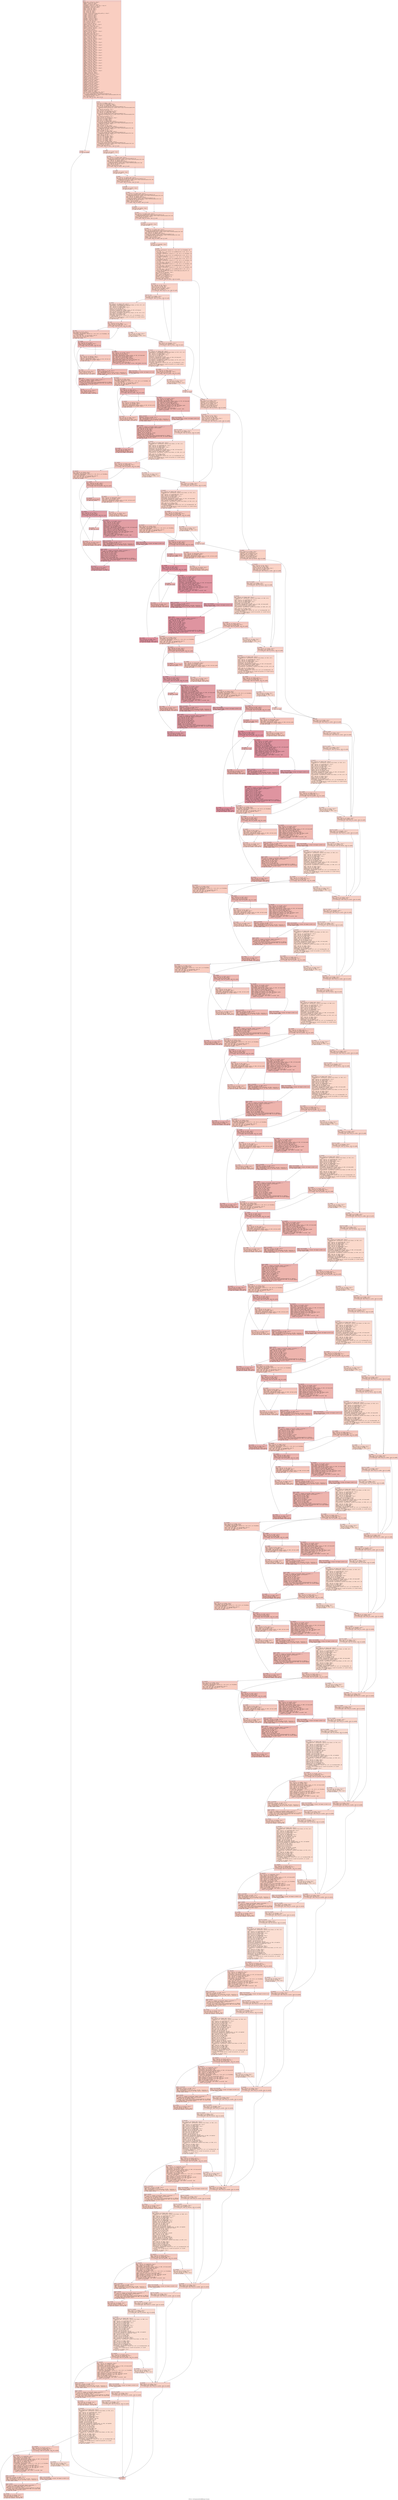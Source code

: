 digraph "CFG for '_Z14CommSyncPosVelR6Domain' function" {
	label="CFG for '_Z14CommSyncPosVelR6Domain' function";

	Node0x55707bdd9160 [shape=record,color="#3d50c3ff", style=filled, fillcolor="#f2907270" fontname="Courier",label="{entry:\l|  %domain.addr = alloca ptr, align 8\l  %myRank = alloca i32, align 4\l  %doRecv = alloca i8, align 1\l  %xferFields = alloca i32, align 4\l  %fieldData = alloca [6 x \{ i64, i64 \}], align 16\l  %maxPlaneComm = alloca i32, align 4\l  %maxEdgeComm = alloca i32, align 4\l  %pmsg = alloca i32, align 4\l  %emsg = alloca i32, align 4\l  %cmsg = alloca i32, align 4\l  %dx = alloca i32, align 4\l  %dy = alloca i32, align 4\l  %dz = alloca i32, align 4\l  %status = alloca %struct.ompi_status_public_t, align 8\l  %srcAddr = alloca ptr, align 8\l  %rowMin = alloca i8, align 1\l  %rowMax = alloca i8, align 1\l  %colMin = alloca i8, align 1\l  %colMax = alloca i8, align 1\l  %planeMin = alloca i8, align 1\l  %planeMax = alloca i8, align 1\l  %opCount = alloca i32, align 4\l  %fi = alloca i32, align 4\l  %dest = alloca \{ i64, i64 \}, align 8\l  %i = alloca i32, align 4\l  %fi81 = alloca i32, align 4\l  %dest85 = alloca \{ i64, i64 \}, align 8\l  %i88 = alloca i32, align 4\l  %opCount126 = alloca i32, align 4\l  %fi140 = alloca i32, align 4\l  %dest144 = alloca \{ i64, i64 \}, align 8\l  %i147 = alloca i32, align 4\l  %j = alloca i32, align 4\l  %fi194 = alloca i32, align 4\l  %dest198 = alloca \{ i64, i64 \}, align 8\l  %i201 = alloca i32, align 4\l  %j205 = alloca i32, align 4\l  %opCount250 = alloca i32, align 4\l  %fi264 = alloca i32, align 4\l  %dest268 = alloca \{ i64, i64 \}, align 8\l  %i271 = alloca i32, align 4\l  %j275 = alloca i32, align 4\l  %fi320 = alloca i32, align 4\l  %dest324 = alloca \{ i64, i64 \}, align 8\l  %i327 = alloca i32, align 4\l  %j331 = alloca i32, align 4\l  %fi386 = alloca i32, align 4\l  %dest390 = alloca \{ i64, i64 \}, align 8\l  %i393 = alloca i32, align 4\l  %fi438 = alloca i32, align 4\l  %dest442 = alloca \{ i64, i64 \}, align 8\l  %i445 = alloca i32, align 4\l  %fi488 = alloca i32, align 4\l  %dest492 = alloca \{ i64, i64 \}, align 8\l  %i495 = alloca i32, align 4\l  %fi537 = alloca i32, align 4\l  %dest541 = alloca \{ i64, i64 \}, align 8\l  %i544 = alloca i32, align 4\l  %fi590 = alloca i32, align 4\l  %dest594 = alloca \{ i64, i64 \}, align 8\l  %i597 = alloca i32, align 4\l  %fi645 = alloca i32, align 4\l  %dest649 = alloca \{ i64, i64 \}, align 8\l  %i652 = alloca i32, align 4\l  %fi700 = alloca i32, align 4\l  %dest704 = alloca \{ i64, i64 \}, align 8\l  %i707 = alloca i32, align 4\l  %fi753 = alloca i32, align 4\l  %dest757 = alloca \{ i64, i64 \}, align 8\l  %i760 = alloca i32, align 4\l  %fi805 = alloca i32, align 4\l  %dest809 = alloca \{ i64, i64 \}, align 8\l  %i812 = alloca i32, align 4\l  %fi860 = alloca i32, align 4\l  %dest864 = alloca \{ i64, i64 \}, align 8\l  %i867 = alloca i32, align 4\l  %fi914 = alloca i32, align 4\l  %dest918 = alloca \{ i64, i64 \}, align 8\l  %i921 = alloca i32, align 4\l  %fi967 = alloca i32, align 4\l  %dest971 = alloca \{ i64, i64 \}, align 8\l  %i974 = alloca i32, align 4\l  %comBuf = alloca ptr, align 8\l  %fi1026 = alloca i32, align 4\l  %comBuf1055 = alloca ptr, align 8\l  %idx = alloca i32, align 4\l  %fi1074 = alloca i32, align 4\l  %comBuf1105 = alloca ptr, align 8\l  %idx1115 = alloca i32, align 4\l  %fi1123 = alloca i32, align 4\l  %comBuf1152 = alloca ptr, align 8\l  %idx1162 = alloca i32, align 4\l  %fi1174 = alloca i32, align 4\l  %comBuf1205 = alloca ptr, align 8\l  %idx1215 = alloca i32, align 4\l  %fi1224 = alloca i32, align 4\l  %comBuf1253 = alloca ptr, align 8\l  %idx1263 = alloca i32, align 4\l  %fi1276 = alloca i32, align 4\l  %comBuf1307 = alloca ptr, align 8\l  %idx1317 = alloca i32, align 4\l  %fi1326 = alloca i32, align 4\l  %comBuf1355 = alloca ptr, align 8\l  %idx1365 = alloca i32, align 4\l  %fi1375 = alloca i32, align 4\l  store ptr %domain, ptr %domain.addr, align 8\l  %0 = load ptr, ptr %domain.addr, align 8\l  %call = call noundef nonnull align 4 dereferenceable(4) ptr\l... @_ZN6Domain8numRanksEv(ptr noundef nonnull align 8 dereferenceable(1744) %0)\l  %1 = load i32, ptr %call, align 4\l  %cmp = icmp eq i32 %1, 1\l  br i1 %cmp, label %if.then, label %if.end\l|{<s0>T|<s1>F}}"];
	Node0x55707bdd9160:s0 -> Node0x55707bdde780[tooltip="entry -> if.then\nProbability 50.00%" ];
	Node0x55707bdd9160:s1 -> Node0x55707bdde7f0[tooltip="entry -> if.end\nProbability 50.00%" ];
	Node0x55707bdde780 [shape=record,color="#3d50c3ff", style=filled, fillcolor="#f4987a70" fontname="Courier",label="{if.then:\l|  br label %if.end1397\l}"];
	Node0x55707bdde780 -> Node0x55707bdde910[tooltip="if.then -> if.end1397\nProbability 100.00%" ];
	Node0x55707bdde7f0 [shape=record,color="#3d50c3ff", style=filled, fillcolor="#f4987a70" fontname="Courier",label="{if.end:\l|  store i8 0, ptr %doRecv, align 1\l  store i32 6, ptr %xferFields, align 4\l  %2 = load i32, ptr %xferFields, align 4\l  %3 = load ptr, ptr %domain.addr, align 8\l  %call1 = call noundef nonnull align 4 dereferenceable(4) ptr\l... @_ZN6Domain12maxPlaneSizeEv(ptr noundef nonnull align 8 dereferenceable(1744)\l... %3)\l  %4 = load i32, ptr %call1, align 4\l  %mul = mul nsw i32 %2, %4\l  store i32 %mul, ptr %maxPlaneComm, align 4\l  %5 = load i32, ptr %xferFields, align 4\l  %6 = load ptr, ptr %domain.addr, align 8\l  %call2 = call noundef nonnull align 4 dereferenceable(4) ptr\l... @_ZN6Domain11maxEdgeSizeEv(ptr noundef nonnull align 8 dereferenceable(1744)\l... %6)\l  %7 = load i32, ptr %call2, align 4\l  %mul3 = mul nsw i32 %5, %7\l  store i32 %mul3, ptr %maxEdgeComm, align 4\l  store i32 0, ptr %pmsg, align 4\l  store i32 0, ptr %emsg, align 4\l  store i32 0, ptr %cmsg, align 4\l  %8 = load ptr, ptr %domain.addr, align 8\l  %call4 = call noundef nonnull align 4 dereferenceable(4) ptr\l... @_ZN6Domain5sizeXEv(ptr noundef nonnull align 8 dereferenceable(1744) %8)\l  %9 = load i32, ptr %call4, align 4\l  %add = add nsw i32 %9, 1\l  store i32 %add, ptr %dx, align 4\l  %10 = load ptr, ptr %domain.addr, align 8\l  %call5 = call noundef nonnull align 4 dereferenceable(4) ptr\l... @_ZN6Domain5sizeYEv(ptr noundef nonnull align 8 dereferenceable(1744) %10)\l  %11 = load i32, ptr %call5, align 4\l  %add6 = add nsw i32 %11, 1\l  store i32 %add6, ptr %dy, align 4\l  %12 = load ptr, ptr %domain.addr, align 8\l  %call7 = call noundef nonnull align 4 dereferenceable(4) ptr\l... @_ZN6Domain5sizeZEv(ptr noundef nonnull align 8 dereferenceable(1744) %12)\l  %13 = load i32, ptr %call7, align 4\l  %add8 = add nsw i32 %13, 1\l  store i32 %add8, ptr %dz, align 4\l  store i8 1, ptr %planeMax, align 1\l  store i8 1, ptr %planeMin, align 1\l  store i8 1, ptr %colMax, align 1\l  store i8 1, ptr %colMin, align 1\l  store i8 1, ptr %rowMax, align 1\l  store i8 1, ptr %rowMin, align 1\l  %14 = load ptr, ptr %domain.addr, align 8\l  %call9 = call noundef nonnull align 4 dereferenceable(4) ptr\l... @_ZN6Domain6rowLocEv(ptr noundef nonnull align 8 dereferenceable(1744) %14)\l  %15 = load i32, ptr %call9, align 4\l  %cmp10 = icmp eq i32 %15, 0\l  br i1 %cmp10, label %if.then11, label %if.end12\l|{<s0>T|<s1>F}}"];
	Node0x55707bdde7f0:s0 -> Node0x55707bdf86e0[tooltip="if.end -> if.then11\nProbability 37.50%" ];
	Node0x55707bdde7f0:s1 -> Node0x55707bdf8730[tooltip="if.end -> if.end12\nProbability 62.50%" ];
	Node0x55707bdf86e0 [shape=record,color="#3d50c3ff", style=filled, fillcolor="#f6a38570" fontname="Courier",label="{if.then11:\l|  store i8 0, ptr %rowMin, align 1\l  br label %if.end12\l}"];
	Node0x55707bdf86e0 -> Node0x55707bdf8730[tooltip="if.then11 -> if.end12\nProbability 100.00%" ];
	Node0x55707bdf8730 [shape=record,color="#3d50c3ff", style=filled, fillcolor="#f4987a70" fontname="Courier",label="{if.end12:\l|  %16 = load ptr, ptr %domain.addr, align 8\l  %call13 = call noundef nonnull align 4 dereferenceable(4) ptr\l... @_ZN6Domain6rowLocEv(ptr noundef nonnull align 8 dereferenceable(1744) %16)\l  %17 = load i32, ptr %call13, align 4\l  %18 = load ptr, ptr %domain.addr, align 8\l  %call14 = call noundef nonnull align 4 dereferenceable(4) ptr\l... @_ZN6Domain2tpEv(ptr noundef nonnull align 8 dereferenceable(1744) %18)\l  %19 = load i32, ptr %call14, align 4\l  %sub = sub nsw i32 %19, 1\l  %cmp15 = icmp eq i32 %17, %sub\l  br i1 %cmp15, label %if.then16, label %if.end17\l|{<s0>T|<s1>F}}"];
	Node0x55707bdf8730:s0 -> Node0x55707bdf8f20[tooltip="if.end12 -> if.then16\nProbability 50.00%" ];
	Node0x55707bdf8730:s1 -> Node0x55707bdf8f70[tooltip="if.end12 -> if.end17\nProbability 50.00%" ];
	Node0x55707bdf8f20 [shape=record,color="#3d50c3ff", style=filled, fillcolor="#f5a08170" fontname="Courier",label="{if.then16:\l|  store i8 0, ptr %rowMax, align 1\l  br label %if.end17\l}"];
	Node0x55707bdf8f20 -> Node0x55707bdf8f70[tooltip="if.then16 -> if.end17\nProbability 100.00%" ];
	Node0x55707bdf8f70 [shape=record,color="#3d50c3ff", style=filled, fillcolor="#f4987a70" fontname="Courier",label="{if.end17:\l|  %20 = load ptr, ptr %domain.addr, align 8\l  %call18 = call noundef nonnull align 4 dereferenceable(4) ptr\l... @_ZN6Domain6colLocEv(ptr noundef nonnull align 8 dereferenceable(1744) %20)\l  %21 = load i32, ptr %call18, align 4\l  %cmp19 = icmp eq i32 %21, 0\l  br i1 %cmp19, label %if.then20, label %if.end21\l|{<s0>T|<s1>F}}"];
	Node0x55707bdf8f70:s0 -> Node0x55707bdf94a0[tooltip="if.end17 -> if.then20\nProbability 37.50%" ];
	Node0x55707bdf8f70:s1 -> Node0x55707bdf94f0[tooltip="if.end17 -> if.end21\nProbability 62.50%" ];
	Node0x55707bdf94a0 [shape=record,color="#3d50c3ff", style=filled, fillcolor="#f6a38570" fontname="Courier",label="{if.then20:\l|  store i8 0, ptr %colMin, align 1\l  br label %if.end21\l}"];
	Node0x55707bdf94a0 -> Node0x55707bdf94f0[tooltip="if.then20 -> if.end21\nProbability 100.00%" ];
	Node0x55707bdf94f0 [shape=record,color="#3d50c3ff", style=filled, fillcolor="#f4987a70" fontname="Courier",label="{if.end21:\l|  %22 = load ptr, ptr %domain.addr, align 8\l  %call22 = call noundef nonnull align 4 dereferenceable(4) ptr\l... @_ZN6Domain6colLocEv(ptr noundef nonnull align 8 dereferenceable(1744) %22)\l  %23 = load i32, ptr %call22, align 4\l  %24 = load ptr, ptr %domain.addr, align 8\l  %call23 = call noundef nonnull align 4 dereferenceable(4) ptr\l... @_ZN6Domain2tpEv(ptr noundef nonnull align 8 dereferenceable(1744) %24)\l  %25 = load i32, ptr %call23, align 4\l  %sub24 = sub nsw i32 %25, 1\l  %cmp25 = icmp eq i32 %23, %sub24\l  br i1 %cmp25, label %if.then26, label %if.end27\l|{<s0>T|<s1>F}}"];
	Node0x55707bdf94f0:s0 -> Node0x55707bdf9ce0[tooltip="if.end21 -> if.then26\nProbability 50.00%" ];
	Node0x55707bdf94f0:s1 -> Node0x55707bdf9d30[tooltip="if.end21 -> if.end27\nProbability 50.00%" ];
	Node0x55707bdf9ce0 [shape=record,color="#3d50c3ff", style=filled, fillcolor="#f5a08170" fontname="Courier",label="{if.then26:\l|  store i8 0, ptr %colMax, align 1\l  br label %if.end27\l}"];
	Node0x55707bdf9ce0 -> Node0x55707bdf9d30[tooltip="if.then26 -> if.end27\nProbability 100.00%" ];
	Node0x55707bdf9d30 [shape=record,color="#3d50c3ff", style=filled, fillcolor="#f4987a70" fontname="Courier",label="{if.end27:\l|  %26 = load ptr, ptr %domain.addr, align 8\l  %call28 = call noundef nonnull align 4 dereferenceable(4) ptr\l... @_ZN6Domain8planeLocEv(ptr noundef nonnull align 8 dereferenceable(1744) %26)\l  %27 = load i32, ptr %call28, align 4\l  %cmp29 = icmp eq i32 %27, 0\l  br i1 %cmp29, label %if.then30, label %if.end31\l|{<s0>T|<s1>F}}"];
	Node0x55707bdf9d30:s0 -> Node0x55707bdfa260[tooltip="if.end27 -> if.then30\nProbability 37.50%" ];
	Node0x55707bdf9d30:s1 -> Node0x55707bdfa2b0[tooltip="if.end27 -> if.end31\nProbability 62.50%" ];
	Node0x55707bdfa260 [shape=record,color="#3d50c3ff", style=filled, fillcolor="#f6a38570" fontname="Courier",label="{if.then30:\l|  store i8 0, ptr %planeMin, align 1\l  br label %if.end31\l}"];
	Node0x55707bdfa260 -> Node0x55707bdfa2b0[tooltip="if.then30 -> if.end31\nProbability 100.00%" ];
	Node0x55707bdfa2b0 [shape=record,color="#3d50c3ff", style=filled, fillcolor="#f4987a70" fontname="Courier",label="{if.end31:\l|  %28 = load ptr, ptr %domain.addr, align 8\l  %call32 = call noundef nonnull align 4 dereferenceable(4) ptr\l... @_ZN6Domain8planeLocEv(ptr noundef nonnull align 8 dereferenceable(1744) %28)\l  %29 = load i32, ptr %call32, align 4\l  %30 = load ptr, ptr %domain.addr, align 8\l  %call33 = call noundef nonnull align 4 dereferenceable(4) ptr\l... @_ZN6Domain2tpEv(ptr noundef nonnull align 8 dereferenceable(1744) %30)\l  %31 = load i32, ptr %call33, align 4\l  %sub34 = sub nsw i32 %31, 1\l  %cmp35 = icmp eq i32 %29, %sub34\l  br i1 %cmp35, label %if.then36, label %if.end37\l|{<s0>T|<s1>F}}"];
	Node0x55707bdfa2b0:s0 -> Node0x55707bdfaaa0[tooltip="if.end31 -> if.then36\nProbability 50.00%" ];
	Node0x55707bdfa2b0:s1 -> Node0x55707bdfaaf0[tooltip="if.end31 -> if.end37\nProbability 50.00%" ];
	Node0x55707bdfaaa0 [shape=record,color="#3d50c3ff", style=filled, fillcolor="#f5a08170" fontname="Courier",label="{if.then36:\l|  store i8 0, ptr %planeMax, align 1\l  br label %if.end37\l}"];
	Node0x55707bdfaaa0 -> Node0x55707bdfaaf0[tooltip="if.then36 -> if.end37\nProbability 100.00%" ];
	Node0x55707bdfaaf0 [shape=record,color="#3d50c3ff", style=filled, fillcolor="#f4987a70" fontname="Courier",label="{if.end37:\l|  %arrayidx = getelementptr inbounds [6 x \{ i64, i64 \}], ptr %fieldData, i64\l... 0, i64 0\l  store \{ i64, i64 \} \{ i64 ptrtoint (ptr @_ZN6Domain1xEi to i64), i64 0 \}, ptr\l... %arrayidx, align 16\l  %arrayidx38 = getelementptr inbounds [6 x \{ i64, i64 \}], ptr %fieldData, i64\l... 0, i64 1\l  store \{ i64, i64 \} \{ i64 ptrtoint (ptr @_ZN6Domain1yEi to i64), i64 0 \}, ptr\l... %arrayidx38, align 16\l  %arrayidx39 = getelementptr inbounds [6 x \{ i64, i64 \}], ptr %fieldData, i64\l... 0, i64 2\l  store \{ i64, i64 \} \{ i64 ptrtoint (ptr @_ZN6Domain1zEi to i64), i64 0 \}, ptr\l... %arrayidx39, align 16\l  %arrayidx40 = getelementptr inbounds [6 x \{ i64, i64 \}], ptr %fieldData, i64\l... 0, i64 3\l  store \{ i64, i64 \} \{ i64 ptrtoint (ptr @_ZN6Domain2xdEi to i64), i64 0 \},\l... ptr %arrayidx40, align 16\l  %arrayidx41 = getelementptr inbounds [6 x \{ i64, i64 \}], ptr %fieldData, i64\l... 0, i64 4\l  store \{ i64, i64 \} \{ i64 ptrtoint (ptr @_ZN6Domain2ydEi to i64), i64 0 \},\l... ptr %arrayidx41, align 16\l  %arrayidx42 = getelementptr inbounds [6 x \{ i64, i64 \}], ptr %fieldData, i64\l... 0, i64 5\l  store \{ i64, i64 \} \{ i64 ptrtoint (ptr @_ZN6Domain2zdEi to i64), i64 0 \},\l... ptr %arrayidx42, align 16\l  %call43 = call i32 @MPI_Comm_rank(ptr noundef @ompi_mpi_comm_world, ptr\l... noundef %myRank)\l  %32 = load i8, ptr %planeMin, align 1\l  %tobool = trunc i8 %32 to i1\l  %conv = zext i1 %tobool to i32\l  %33 = load i8, ptr %planeMax, align 1\l  %tobool44 = trunc i8 %33 to i1\l  %conv45 = zext i1 %tobool44 to i32\l  %or = or i32 %conv, %conv45\l  %tobool46 = icmp ne i32 %or, 0\l  br i1 %tobool46, label %if.then47, label %if.end118\l|{<s0>T|<s1>F}}"];
	Node0x55707bdfaaf0:s0 -> Node0x55707bdfc850[tooltip="if.end37 -> if.then47\nProbability 62.50%" ];
	Node0x55707bdfaaf0:s1 -> Node0x55707bdfc930[tooltip="if.end37 -> if.end118\nProbability 37.50%" ];
	Node0x55707bdfc850 [shape=record,color="#3d50c3ff", style=filled, fillcolor="#f59c7d70" fontname="Courier",label="{if.then47:\l|  %34 = load i32, ptr %dx, align 4\l  %35 = load i32, ptr %dy, align 4\l  %mul48 = mul nsw i32 %34, %35\l  store i32 %mul48, ptr %opCount, align 4\l  %36 = load i8, ptr %planeMin, align 1\l  %tobool49 = trunc i8 %36 to i1\l  br i1 %tobool49, label %land.lhs.true, label %if.end70\l|{<s0>T|<s1>F}}"];
	Node0x55707bdfc850:s0 -> Node0x55707bdfce30[tooltip="if.then47 -> land.lhs.true\nProbability 50.00%" ];
	Node0x55707bdfc850:s1 -> Node0x55707bdfceb0[tooltip="if.then47 -> if.end70\nProbability 50.00%" ];
	Node0x55707bdfce30 [shape=record,color="#3d50c3ff", style=filled, fillcolor="#f6a38570" fontname="Courier",label="{land.lhs.true:\l|  %37 = load i8, ptr %doRecv, align 1\l  %tobool50 = trunc i8 %37 to i1\l  br i1 %tobool50, label %if.then51, label %if.end70\l|{<s0>T|<s1>F}}"];
	Node0x55707bdfce30:s0 -> Node0x55707bdfd160[tooltip="land.lhs.true -> if.then51\nProbability 50.00%" ];
	Node0x55707bdfce30:s1 -> Node0x55707bdfceb0[tooltip="land.lhs.true -> if.end70\nProbability 50.00%" ];
	Node0x55707bdfd160 [shape=record,color="#3d50c3ff", style=filled, fillcolor="#f7ac8e70" fontname="Courier",label="{if.then51:\l|  %38 = load ptr, ptr %domain.addr, align 8\l  %commDataRecv = getelementptr inbounds %class.Domain, ptr %38, i32 0, i32 1\l  %39 = load ptr, ptr %commDataRecv, align 8\l  %40 = load i32, ptr %pmsg, align 4\l  %41 = load i32, ptr %maxPlaneComm, align 4\l  %mul52 = mul nsw i32 %40, %41\l  %idxprom = sext i32 %mul52 to i64\l  %arrayidx53 = getelementptr inbounds double, ptr %39, i64 %idxprom\l  store ptr %arrayidx53, ptr %srcAddr, align 8\l  %42 = load ptr, ptr %domain.addr, align 8\l  %recvRequest = getelementptr inbounds %class.Domain, ptr %42, i32 0, i32 2\l  %43 = load i32, ptr %pmsg, align 4\l  %idxprom54 = sext i32 %43 to i64\l  %arrayidx55 = getelementptr inbounds [26 x ptr], ptr %recvRequest, i64 0,\l... i64 %idxprom54\l  %call56 = call i32 @MPI_Wait(ptr noundef %arrayidx55, ptr noundef %status)\l  store i32 0, ptr %fi, align 4\l  br label %for.cond\l}"];
	Node0x55707bdfd160 -> Node0x55707bdfdda0[tooltip="if.then51 -> for.cond\nProbability 100.00%" ];
	Node0x55707bdfdda0 [shape=record,color="#3d50c3ff", style=filled, fillcolor="#ef886b70" fontname="Courier",label="{for.cond:\l|  %44 = load i32, ptr %fi, align 4\l  %45 = load i32, ptr %xferFields, align 4\l  %cmp57 = icmp slt i32 %44, %45\l  br i1 %cmp57, label %for.body, label %for.end68\l|{<s0>T|<s1>F}}"];
	Node0x55707bdfdda0:s0 -> Node0x55707bdfe020[tooltip="for.cond -> for.body\nProbability 96.88%" ];
	Node0x55707bdfdda0:s1 -> Node0x55707bdfe0a0[tooltip="for.cond -> for.end68\nProbability 3.12%" ];
	Node0x55707bdfe020 [shape=record,color="#3d50c3ff", style=filled, fillcolor="#ef886b70" fontname="Courier",label="{for.body:\l|  %46 = load i32, ptr %fi, align 4\l  %idxprom58 = sext i32 %46 to i64\l  %arrayidx59 = getelementptr inbounds [6 x \{ i64, i64 \}], ptr %fieldData, i64\l... 0, i64 %idxprom58\l  %47 = load \{ i64, i64 \}, ptr %arrayidx59, align 16\l  store \{ i64, i64 \} %47, ptr %dest, align 8\l  store i32 0, ptr %i, align 4\l  br label %for.cond60\l}"];
	Node0x55707bdfe020 -> Node0x55707bdfee10[tooltip="for.body -> for.cond60\nProbability 100.00%" ];
	Node0x55707bdfee10 [shape=record,color="#3d50c3ff", style=filled, fillcolor="#dc5d4a70" fontname="Courier",label="{for.cond60:\l|  %48 = load i32, ptr %i, align 4\l  %49 = load i32, ptr %opCount, align 4\l  %cmp61 = icmp slt i32 %48, %49\l  br i1 %cmp61, label %for.body62, label %for.end\l|{<s0>T|<s1>F}}"];
	Node0x55707bdfee10:s0 -> Node0x55707bdff0b0[tooltip="for.cond60 -> for.body62\nProbability 96.88%" ];
	Node0x55707bdfee10:s1 -> Node0x55707bdff130[tooltip="for.cond60 -> for.end\nProbability 3.12%" ];
	Node0x55707bdff0b0 [shape=record,color="#3d50c3ff", style=filled, fillcolor="#dc5d4a70" fontname="Courier",label="{for.body62:\l|  %50 = load ptr, ptr %srcAddr, align 8\l  %51 = load i32, ptr %i, align 4\l  %idxprom63 = sext i32 %51 to i64\l  %arrayidx64 = getelementptr inbounds double, ptr %50, i64 %idxprom63\l  %52 = load double, ptr %arrayidx64, align 8\l  %53 = load ptr, ptr %domain.addr, align 8\l  %54 = load \{ i64, i64 \}, ptr %dest, align 8\l  %memptr.adj = extractvalue \{ i64, i64 \} %54, 1\l  %55 = getelementptr inbounds i8, ptr %53, i64 %memptr.adj\l  %memptr.ptr = extractvalue \{ i64, i64 \} %54, 0\l  %56 = and i64 %memptr.ptr, 1\l  %memptr.isvirtual = icmp ne i64 %56, 0\l  br i1 %memptr.isvirtual, label %memptr.virtual, label %memptr.nonvirtual\l|{<s0>T|<s1>F}}"];
	Node0x55707bdff0b0:s0 -> Node0x55707bdddcd0[tooltip="for.body62 -> memptr.virtual\nProbability 50.00%" ];
	Node0x55707bdff0b0:s1 -> Node0x55707bdddd20[tooltip="for.body62 -> memptr.nonvirtual\nProbability 50.00%" ];
	Node0x55707bdddcd0 [shape=record,color="#3d50c3ff", style=filled, fillcolor="#e1675170" fontname="Courier",label="{memptr.virtual:\l|  %vtable = load ptr, ptr %55, align 8\l  %57 = sub i64 %memptr.ptr, 1\l  %58 = getelementptr i8, ptr %vtable, i64 %57, !nosanitize !6\l  %memptr.virtualfn = load ptr, ptr %58, align 8, !nosanitize !6\l  br label %memptr.end\l}"];
	Node0x55707bdddcd0 -> Node0x55707bdde120[tooltip="memptr.virtual -> memptr.end\nProbability 100.00%" ];
	Node0x55707bdddd20 [shape=record,color="#3d50c3ff", style=filled, fillcolor="#e1675170" fontname="Courier",label="{memptr.nonvirtual:\l|  %memptr.nonvirtualfn = inttoptr i64 %memptr.ptr to ptr\l  br label %memptr.end\l}"];
	Node0x55707bdddd20 -> Node0x55707bdde120[tooltip="memptr.nonvirtual -> memptr.end\nProbability 100.00%" ];
	Node0x55707bdde120 [shape=record,color="#3d50c3ff", style=filled, fillcolor="#dc5d4a70" fontname="Courier",label="{memptr.end:\l|  %59 = phi ptr [ %memptr.virtualfn, %memptr.virtual ], [\l... %memptr.nonvirtualfn, %memptr.nonvirtual ]\l  %60 = load i32, ptr %i, align 4\l  %call65 = call noundef nonnull align 8 dereferenceable(8) ptr %59(ptr\l... noundef nonnull align 8 dereferenceable(1744) %55, i32 noundef %60)\l  store double %52, ptr %call65, align 8\l  br label %for.inc\l}"];
	Node0x55707bdde120 -> Node0x55707be00f70[tooltip="memptr.end -> for.inc\nProbability 100.00%" ];
	Node0x55707be00f70 [shape=record,color="#3d50c3ff", style=filled, fillcolor="#dc5d4a70" fontname="Courier",label="{for.inc:\l|  %61 = load i32, ptr %i, align 4\l  %inc = add nsw i32 %61, 1\l  store i32 %inc, ptr %i, align 4\l  br label %for.cond60, !llvm.loop !7\l}"];
	Node0x55707be00f70 -> Node0x55707bdfee10[tooltip="for.inc -> for.cond60\nProbability 100.00%" ];
	Node0x55707bdff130 [shape=record,color="#3d50c3ff", style=filled, fillcolor="#ef886b70" fontname="Courier",label="{for.end:\l|  %62 = load i32, ptr %opCount, align 4\l  %63 = load ptr, ptr %srcAddr, align 8\l  %idx.ext = sext i32 %62 to i64\l  %add.ptr = getelementptr inbounds double, ptr %63, i64 %idx.ext\l  store ptr %add.ptr, ptr %srcAddr, align 8\l  br label %for.inc66\l}"];
	Node0x55707bdff130 -> Node0x55707be01710[tooltip="for.end -> for.inc66\nProbability 100.00%" ];
	Node0x55707be01710 [shape=record,color="#3d50c3ff", style=filled, fillcolor="#ef886b70" fontname="Courier",label="{for.inc66:\l|  %64 = load i32, ptr %fi, align 4\l  %inc67 = add nsw i32 %64, 1\l  store i32 %inc67, ptr %fi, align 4\l  br label %for.cond, !llvm.loop !9\l}"];
	Node0x55707be01710 -> Node0x55707bdfdda0[tooltip="for.inc66 -> for.cond\nProbability 100.00%" ];
	Node0x55707bdfe0a0 [shape=record,color="#3d50c3ff", style=filled, fillcolor="#f7ac8e70" fontname="Courier",label="{for.end68:\l|  %65 = load i32, ptr %pmsg, align 4\l  %inc69 = add nsw i32 %65, 1\l  store i32 %inc69, ptr %pmsg, align 4\l  br label %if.end70\l}"];
	Node0x55707bdfe0a0 -> Node0x55707bdfceb0[tooltip="for.end68 -> if.end70\nProbability 100.00%" ];
	Node0x55707bdfceb0 [shape=record,color="#3d50c3ff", style=filled, fillcolor="#f59c7d70" fontname="Courier",label="{if.end70:\l|  %66 = load i8, ptr %planeMax, align 1\l  %tobool71 = trunc i8 %66 to i1\l  br i1 %tobool71, label %if.then72, label %if.end117\l|{<s0>T|<s1>F}}"];
	Node0x55707bdfceb0:s0 -> Node0x55707be01e90[tooltip="if.end70 -> if.then72\nProbability 50.00%" ];
	Node0x55707bdfceb0:s1 -> Node0x55707be01f10[tooltip="if.end70 -> if.end117\nProbability 50.00%" ];
	Node0x55707be01e90 [shape=record,color="#3d50c3ff", style=filled, fillcolor="#f6a38570" fontname="Courier",label="{if.then72:\l|  %67 = load ptr, ptr %domain.addr, align 8\l  %commDataRecv73 = getelementptr inbounds %class.Domain, ptr %67, i32 0, i32 1\l  %68 = load ptr, ptr %commDataRecv73, align 8\l  %69 = load i32, ptr %pmsg, align 4\l  %70 = load i32, ptr %maxPlaneComm, align 4\l  %mul74 = mul nsw i32 %69, %70\l  %idxprom75 = sext i32 %mul74 to i64\l  %arrayidx76 = getelementptr inbounds double, ptr %68, i64 %idxprom75\l  store ptr %arrayidx76, ptr %srcAddr, align 8\l  %71 = load ptr, ptr %domain.addr, align 8\l  %recvRequest77 = getelementptr inbounds %class.Domain, ptr %71, i32 0, i32 2\l  %72 = load i32, ptr %pmsg, align 4\l  %idxprom78 = sext i32 %72 to i64\l  %arrayidx79 = getelementptr inbounds [26 x ptr], ptr %recvRequest77, i64 0,\l... i64 %idxprom78\l  %call80 = call i32 @MPI_Wait(ptr noundef %arrayidx79, ptr noundef %status)\l  store i32 0, ptr %fi81, align 4\l  br label %for.cond82\l}"];
	Node0x55707be01e90 -> Node0x55707be02b60[tooltip="if.then72 -> for.cond82\nProbability 100.00%" ];
	Node0x55707be02b60 [shape=record,color="#3d50c3ff", style=filled, fillcolor="#ec7f6370" fontname="Courier",label="{for.cond82:\l|  %73 = load i32, ptr %fi81, align 4\l  %74 = load i32, ptr %xferFields, align 4\l  %cmp83 = icmp slt i32 %73, %74\l  br i1 %cmp83, label %for.body84, label %for.end115\l|{<s0>T|<s1>F}}"];
	Node0x55707be02b60:s0 -> Node0x55707be02de0[tooltip="for.cond82 -> for.body84\nProbability 96.88%" ];
	Node0x55707be02b60:s1 -> Node0x55707be02e60[tooltip="for.cond82 -> for.end115\nProbability 3.12%" ];
	Node0x55707be02de0 [shape=record,color="#3d50c3ff", style=filled, fillcolor="#ec7f6370" fontname="Courier",label="{for.body84:\l|  %75 = load i32, ptr %fi81, align 4\l  %idxprom86 = sext i32 %75 to i64\l  %arrayidx87 = getelementptr inbounds [6 x \{ i64, i64 \}], ptr %fieldData, i64\l... 0, i64 %idxprom86\l  %76 = load \{ i64, i64 \}, ptr %arrayidx87, align 16\l  store \{ i64, i64 \} %76, ptr %dest85, align 8\l  store i32 0, ptr %i88, align 4\l  br label %for.cond89\l}"];
	Node0x55707be02de0 -> Node0x55707be03360[tooltip="for.body84 -> for.cond89\nProbability 100.00%" ];
	Node0x55707be03360 [shape=record,color="#3d50c3ff", style=filled, fillcolor="#d6524470" fontname="Courier",label="{for.cond89:\l|  %77 = load i32, ptr %i88, align 4\l  %78 = load i32, ptr %opCount, align 4\l  %cmp90 = icmp slt i32 %77, %78\l  br i1 %cmp90, label %for.body91, label %for.end110\l|{<s0>T|<s1>F}}"];
	Node0x55707be03360:s0 -> Node0x55707be03600[tooltip="for.cond89 -> for.body91\nProbability 96.88%" ];
	Node0x55707be03360:s1 -> Node0x55707be03680[tooltip="for.cond89 -> for.end110\nProbability 3.12%" ];
	Node0x55707be03600 [shape=record,color="#3d50c3ff", style=filled, fillcolor="#d6524470" fontname="Courier",label="{for.body91:\l|  %79 = load ptr, ptr %srcAddr, align 8\l  %80 = load i32, ptr %i88, align 4\l  %idxprom92 = sext i32 %80 to i64\l  %arrayidx93 = getelementptr inbounds double, ptr %79, i64 %idxprom92\l  %81 = load double, ptr %arrayidx93, align 8\l  %82 = load ptr, ptr %domain.addr, align 8\l  %83 = load \{ i64, i64 \}, ptr %dest85, align 8\l  %memptr.adj94 = extractvalue \{ i64, i64 \} %83, 1\l  %84 = getelementptr inbounds i8, ptr %82, i64 %memptr.adj94\l  %memptr.ptr95 = extractvalue \{ i64, i64 \} %83, 0\l  %85 = and i64 %memptr.ptr95, 1\l  %memptr.isvirtual96 = icmp ne i64 %85, 0\l  br i1 %memptr.isvirtual96, label %memptr.virtual97, label\l... %memptr.nonvirtual100\l|{<s0>T|<s1>F}}"];
	Node0x55707be03600:s0 -> Node0x55707be03fa0[tooltip="for.body91 -> memptr.virtual97\nProbability 50.00%" ];
	Node0x55707be03600:s1 -> Node0x55707be04010[tooltip="for.body91 -> memptr.nonvirtual100\nProbability 50.00%" ];
	Node0x55707be03fa0 [shape=record,color="#3d50c3ff", style=filled, fillcolor="#dc5d4a70" fontname="Courier",label="{memptr.virtual97:\l|  %vtable98 = load ptr, ptr %84, align 8\l  %86 = sub i64 %memptr.ptr95, 1\l  %87 = getelementptr i8, ptr %vtable98, i64 %86, !nosanitize !6\l  %memptr.virtualfn99 = load ptr, ptr %87, align 8, !nosanitize !6\l  br label %memptr.end102\l}"];
	Node0x55707be03fa0 -> Node0x55707be04450[tooltip="memptr.virtual97 -> memptr.end102\nProbability 100.00%" ];
	Node0x55707be04010 [shape=record,color="#3d50c3ff", style=filled, fillcolor="#dc5d4a70" fontname="Courier",label="{memptr.nonvirtual100:\l|  %memptr.nonvirtualfn101 = inttoptr i64 %memptr.ptr95 to ptr\l  br label %memptr.end102\l}"];
	Node0x55707be04010 -> Node0x55707be04450[tooltip="memptr.nonvirtual100 -> memptr.end102\nProbability 100.00%" ];
	Node0x55707be04450 [shape=record,color="#3d50c3ff", style=filled, fillcolor="#d6524470" fontname="Courier",label="{memptr.end102:\l|  %88 = phi ptr [ %memptr.virtualfn99, %memptr.virtual97 ], [\l... %memptr.nonvirtualfn101, %memptr.nonvirtual100 ]\l  %89 = load i32, ptr %dx, align 4\l  %90 = load i32, ptr %dy, align 4\l  %mul103 = mul nsw i32 %89, %90\l  %91 = load i32, ptr %dz, align 4\l  %sub104 = sub nsw i32 %91, 1\l  %mul105 = mul nsw i32 %mul103, %sub104\l  %92 = load i32, ptr %i88, align 4\l  %add106 = add nsw i32 %mul105, %92\l  %call107 = call noundef nonnull align 8 dereferenceable(8) ptr %88(ptr\l... noundef nonnull align 8 dereferenceable(1744) %84, i32 noundef %add106)\l  store double %81, ptr %call107, align 8\l  br label %for.inc108\l}"];
	Node0x55707be04450 -> Node0x55707be04cc0[tooltip="memptr.end102 -> for.inc108\nProbability 100.00%" ];
	Node0x55707be04cc0 [shape=record,color="#3d50c3ff", style=filled, fillcolor="#d6524470" fontname="Courier",label="{for.inc108:\l|  %93 = load i32, ptr %i88, align 4\l  %inc109 = add nsw i32 %93, 1\l  store i32 %inc109, ptr %i88, align 4\l  br label %for.cond89, !llvm.loop !10\l}"];
	Node0x55707be04cc0 -> Node0x55707be03360[tooltip="for.inc108 -> for.cond89\nProbability 100.00%" ];
	Node0x55707be03680 [shape=record,color="#3d50c3ff", style=filled, fillcolor="#ec7f6370" fontname="Courier",label="{for.end110:\l|  %94 = load i32, ptr %opCount, align 4\l  %95 = load ptr, ptr %srcAddr, align 8\l  %idx.ext111 = sext i32 %94 to i64\l  %add.ptr112 = getelementptr inbounds double, ptr %95, i64 %idx.ext111\l  store ptr %add.ptr112, ptr %srcAddr, align 8\l  br label %for.inc113\l}"];
	Node0x55707be03680 -> Node0x55707bdfe6a0[tooltip="for.end110 -> for.inc113\nProbability 100.00%" ];
	Node0x55707bdfe6a0 [shape=record,color="#3d50c3ff", style=filled, fillcolor="#ec7f6370" fontname="Courier",label="{for.inc113:\l|  %96 = load i32, ptr %fi81, align 4\l  %inc114 = add nsw i32 %96, 1\l  store i32 %inc114, ptr %fi81, align 4\l  br label %for.cond82, !llvm.loop !11\l}"];
	Node0x55707bdfe6a0 -> Node0x55707be02b60[tooltip="for.inc113 -> for.cond82\nProbability 100.00%" ];
	Node0x55707be02e60 [shape=record,color="#3d50c3ff", style=filled, fillcolor="#f6a38570" fontname="Courier",label="{for.end115:\l|  %97 = load i32, ptr %pmsg, align 4\l  %inc116 = add nsw i32 %97, 1\l  store i32 %inc116, ptr %pmsg, align 4\l  br label %if.end117\l}"];
	Node0x55707be02e60 -> Node0x55707be01f10[tooltip="for.end115 -> if.end117\nProbability 100.00%" ];
	Node0x55707be01f10 [shape=record,color="#3d50c3ff", style=filled, fillcolor="#f59c7d70" fontname="Courier",label="{if.end117:\l|  br label %if.end118\l}"];
	Node0x55707be01f10 -> Node0x55707bdfc930[tooltip="if.end117 -> if.end118\nProbability 100.00%" ];
	Node0x55707bdfc930 [shape=record,color="#3d50c3ff", style=filled, fillcolor="#f4987a70" fontname="Courier",label="{if.end118:\l|  %98 = load i8, ptr %rowMin, align 1\l  %tobool119 = trunc i8 %98 to i1\l  %conv120 = zext i1 %tobool119 to i32\l  %99 = load i8, ptr %rowMax, align 1\l  %tobool121 = trunc i8 %99 to i1\l  %conv122 = zext i1 %tobool121 to i32\l  %or123 = or i32 %conv120, %conv122\l  %tobool124 = icmp ne i32 %or123, 0\l  br i1 %tobool124, label %if.then125, label %if.end242\l|{<s0>T|<s1>F}}"];
	Node0x55707bdfc930:s0 -> Node0x55707be06840[tooltip="if.end118 -> if.then125\nProbability 62.50%" ];
	Node0x55707bdfc930:s1 -> Node0x55707be068c0[tooltip="if.end118 -> if.end242\nProbability 37.50%" ];
	Node0x55707be06840 [shape=record,color="#3d50c3ff", style=filled, fillcolor="#f59c7d70" fontname="Courier",label="{if.then125:\l|  %100 = load i32, ptr %dx, align 4\l  %101 = load i32, ptr %dz, align 4\l  %mul127 = mul nsw i32 %100, %101\l  store i32 %mul127, ptr %opCount126, align 4\l  %102 = load i8, ptr %rowMin, align 1\l  %tobool128 = trunc i8 %102 to i1\l  br i1 %tobool128, label %land.lhs.true129, label %if.end183\l|{<s0>T|<s1>F}}"];
	Node0x55707be06840:s0 -> Node0x55707be06d90[tooltip="if.then125 -> land.lhs.true129\nProbability 50.00%" ];
	Node0x55707be06840:s1 -> Node0x55707be06e30[tooltip="if.then125 -> if.end183\nProbability 50.00%" ];
	Node0x55707be06d90 [shape=record,color="#3d50c3ff", style=filled, fillcolor="#f6a38570" fontname="Courier",label="{land.lhs.true129:\l|  %103 = load i8, ptr %doRecv, align 1\l  %tobool130 = trunc i8 %103 to i1\l  br i1 %tobool130, label %if.then131, label %if.end183\l|{<s0>T|<s1>F}}"];
	Node0x55707be06d90:s0 -> Node0x55707be07080[tooltip="land.lhs.true129 -> if.then131\nProbability 50.00%" ];
	Node0x55707be06d90:s1 -> Node0x55707be06e30[tooltip="land.lhs.true129 -> if.end183\nProbability 50.00%" ];
	Node0x55707be07080 [shape=record,color="#3d50c3ff", style=filled, fillcolor="#f7ac8e70" fontname="Courier",label="{if.then131:\l|  %104 = load ptr, ptr %domain.addr, align 8\l  %commDataRecv132 = getelementptr inbounds %class.Domain, ptr %104, i32 0,\l... i32 1\l  %105 = load ptr, ptr %commDataRecv132, align 8\l  %106 = load i32, ptr %pmsg, align 4\l  %107 = load i32, ptr %maxPlaneComm, align 4\l  %mul133 = mul nsw i32 %106, %107\l  %idxprom134 = sext i32 %mul133 to i64\l  %arrayidx135 = getelementptr inbounds double, ptr %105, i64 %idxprom134\l  store ptr %arrayidx135, ptr %srcAddr, align 8\l  %108 = load ptr, ptr %domain.addr, align 8\l  %recvRequest136 = getelementptr inbounds %class.Domain, ptr %108, i32 0, i32\l... 2\l  %109 = load i32, ptr %pmsg, align 4\l  %idxprom137 = sext i32 %109 to i64\l  %arrayidx138 = getelementptr inbounds [26 x ptr], ptr %recvRequest136, i64\l... 0, i64 %idxprom137\l  %call139 = call i32 @MPI_Wait(ptr noundef %arrayidx138, ptr noundef %status)\l  store i32 0, ptr %fi140, align 4\l  br label %for.cond141\l}"];
	Node0x55707be07080 -> Node0x55707be07c80[tooltip="if.then131 -> for.cond141\nProbability 100.00%" ];
	Node0x55707be07c80 [shape=record,color="#3d50c3ff", style=filled, fillcolor="#ef886b70" fontname="Courier",label="{for.cond141:\l|  %110 = load i32, ptr %fi140, align 4\l  %111 = load i32, ptr %xferFields, align 4\l  %cmp142 = icmp slt i32 %110, %111\l  br i1 %cmp142, label %for.body143, label %for.end181\l|{<s0>T|<s1>F}}"];
	Node0x55707be07c80:s0 -> Node0x55707be07f00[tooltip="for.cond141 -> for.body143\nProbability 96.88%" ];
	Node0x55707be07c80:s1 -> Node0x55707be07f80[tooltip="for.cond141 -> for.end181\nProbability 3.12%" ];
	Node0x55707be07f00 [shape=record,color="#3d50c3ff", style=filled, fillcolor="#ef886b70" fontname="Courier",label="{for.body143:\l|  %112 = load i32, ptr %fi140, align 4\l  %idxprom145 = sext i32 %112 to i64\l  %arrayidx146 = getelementptr inbounds [6 x \{ i64, i64 \}], ptr %fieldData,\l... i64 0, i64 %idxprom145\l  %113 = load \{ i64, i64 \}, ptr %arrayidx146, align 16\l  store \{ i64, i64 \} %113, ptr %dest144, align 8\l  store i32 0, ptr %i147, align 4\l  br label %for.cond148\l}"];
	Node0x55707be07f00 -> Node0x55707be08480[tooltip="for.body143 -> for.cond148\nProbability 100.00%" ];
	Node0x55707be08480 [shape=record,color="#3d50c3ff", style=filled, fillcolor="#dc5d4a70" fontname="Courier",label="{for.cond148:\l|  %114 = load i32, ptr %i147, align 4\l  %115 = load i32, ptr %dz, align 4\l  %cmp149 = icmp slt i32 %114, %115\l  br i1 %cmp149, label %for.body150, label %for.end176\l|{<s0>T|<s1>F}}"];
	Node0x55707be08480:s0 -> Node0x55707be08720[tooltip="for.cond148 -> for.body150\nProbability 96.88%" ];
	Node0x55707be08480:s1 -> Node0x55707be087a0[tooltip="for.cond148 -> for.end176\nProbability 3.12%" ];
	Node0x55707be08720 [shape=record,color="#3d50c3ff", style=filled, fillcolor="#dc5d4a70" fontname="Courier",label="{for.body150:\l|  store i32 0, ptr %j, align 4\l  br label %for.cond151\l}"];
	Node0x55707be08720 -> Node0x55707be08970[tooltip="for.body150 -> for.cond151\nProbability 100.00%" ];
	Node0x55707be08970 [shape=record,color="#3d50c3ff", style=filled, fillcolor="#be242e70" fontname="Courier",label="{for.cond151:\l|  %116 = load i32, ptr %j, align 4\l  %117 = load i32, ptr %dx, align 4\l  %cmp152 = icmp slt i32 %116, %117\l  br i1 %cmp152, label %for.body153, label %for.end173\l|{<s0>T|<s1>F}}"];
	Node0x55707be08970:s0 -> Node0x55707be08c10[tooltip="for.cond151 -> for.body153\nProbability 96.88%" ];
	Node0x55707be08970:s1 -> Node0x55707be08c90[tooltip="for.cond151 -> for.end173\nProbability 3.12%" ];
	Node0x55707be08c10 [shape=record,color="#3d50c3ff", style=filled, fillcolor="#be242e70" fontname="Courier",label="{for.body153:\l|  %118 = load ptr, ptr %srcAddr, align 8\l  %119 = load i32, ptr %i147, align 4\l  %120 = load i32, ptr %dx, align 4\l  %mul154 = mul nsw i32 %119, %120\l  %121 = load i32, ptr %j, align 4\l  %add155 = add nsw i32 %mul154, %121\l  %idxprom156 = sext i32 %add155 to i64\l  %arrayidx157 = getelementptr inbounds double, ptr %118, i64 %idxprom156\l  %122 = load double, ptr %arrayidx157, align 8\l  %123 = load ptr, ptr %domain.addr, align 8\l  %124 = load \{ i64, i64 \}, ptr %dest144, align 8\l  %memptr.adj158 = extractvalue \{ i64, i64 \} %124, 1\l  %125 = getelementptr inbounds i8, ptr %123, i64 %memptr.adj158\l  %memptr.ptr159 = extractvalue \{ i64, i64 \} %124, 0\l  %126 = and i64 %memptr.ptr159, 1\l  %memptr.isvirtual160 = icmp ne i64 %126, 0\l  br i1 %memptr.isvirtual160, label %memptr.virtual161, label\l... %memptr.nonvirtual164\l|{<s0>T|<s1>F}}"];
	Node0x55707be08c10:s0 -> Node0x55707be09870[tooltip="for.body153 -> memptr.virtual161\nProbability 50.00%" ];
	Node0x55707be08c10:s1 -> Node0x55707be098e0[tooltip="for.body153 -> memptr.nonvirtual164\nProbability 50.00%" ];
	Node0x55707be09870 [shape=record,color="#3d50c3ff", style=filled, fillcolor="#c5333470" fontname="Courier",label="{memptr.virtual161:\l|  %vtable162 = load ptr, ptr %125, align 8\l  %127 = sub i64 %memptr.ptr159, 1\l  %128 = getelementptr i8, ptr %vtable162, i64 %127, !nosanitize !6\l  %memptr.virtualfn163 = load ptr, ptr %128, align 8, !nosanitize !6\l  br label %memptr.end166\l}"];
	Node0x55707be09870 -> Node0x55707be09d20[tooltip="memptr.virtual161 -> memptr.end166\nProbability 100.00%" ];
	Node0x55707be098e0 [shape=record,color="#3d50c3ff", style=filled, fillcolor="#c5333470" fontname="Courier",label="{memptr.nonvirtual164:\l|  %memptr.nonvirtualfn165 = inttoptr i64 %memptr.ptr159 to ptr\l  br label %memptr.end166\l}"];
	Node0x55707be098e0 -> Node0x55707be09d20[tooltip="memptr.nonvirtual164 -> memptr.end166\nProbability 100.00%" ];
	Node0x55707be09d20 [shape=record,color="#3d50c3ff", style=filled, fillcolor="#be242e70" fontname="Courier",label="{memptr.end166:\l|  %129 = phi ptr [ %memptr.virtualfn163, %memptr.virtual161 ], [\l... %memptr.nonvirtualfn165, %memptr.nonvirtual164 ]\l  %130 = load i32, ptr %i147, align 4\l  %131 = load i32, ptr %dx, align 4\l  %mul167 = mul nsw i32 %130, %131\l  %132 = load i32, ptr %dy, align 4\l  %mul168 = mul nsw i32 %mul167, %132\l  %133 = load i32, ptr %j, align 4\l  %add169 = add nsw i32 %mul168, %133\l  %call170 = call noundef nonnull align 8 dereferenceable(8) ptr %129(ptr\l... noundef nonnull align 8 dereferenceable(1744) %125, i32 noundef %add169)\l  store double %122, ptr %call170, align 8\l  br label %for.inc171\l}"];
	Node0x55707be09d20 -> Node0x55707be0a4e0[tooltip="memptr.end166 -> for.inc171\nProbability 100.00%" ];
	Node0x55707be0a4e0 [shape=record,color="#3d50c3ff", style=filled, fillcolor="#be242e70" fontname="Courier",label="{for.inc171:\l|  %134 = load i32, ptr %j, align 4\l  %inc172 = add nsw i32 %134, 1\l  store i32 %inc172, ptr %j, align 4\l  br label %for.cond151, !llvm.loop !12\l}"];
	Node0x55707be0a4e0 -> Node0x55707be08970[tooltip="for.inc171 -> for.cond151\nProbability 100.00%" ];
	Node0x55707be08c90 [shape=record,color="#3d50c3ff", style=filled, fillcolor="#dc5d4a70" fontname="Courier",label="{for.end173:\l|  br label %for.inc174\l}"];
	Node0x55707be08c90 -> Node0x55707be0a970[tooltip="for.end173 -> for.inc174\nProbability 100.00%" ];
	Node0x55707be0a970 [shape=record,color="#3d50c3ff", style=filled, fillcolor="#dc5d4a70" fontname="Courier",label="{for.inc174:\l|  %135 = load i32, ptr %i147, align 4\l  %inc175 = add nsw i32 %135, 1\l  store i32 %inc175, ptr %i147, align 4\l  br label %for.cond148, !llvm.loop !13\l}"];
	Node0x55707be0a970 -> Node0x55707be08480[tooltip="for.inc174 -> for.cond148\nProbability 100.00%" ];
	Node0x55707be087a0 [shape=record,color="#3d50c3ff", style=filled, fillcolor="#ef886b70" fontname="Courier",label="{for.end176:\l|  %136 = load i32, ptr %opCount126, align 4\l  %137 = load ptr, ptr %srcAddr, align 8\l  %idx.ext177 = sext i32 %136 to i64\l  %add.ptr178 = getelementptr inbounds double, ptr %137, i64 %idx.ext177\l  store ptr %add.ptr178, ptr %srcAddr, align 8\l  br label %for.inc179\l}"];
	Node0x55707be087a0 -> Node0x55707be0b0d0[tooltip="for.end176 -> for.inc179\nProbability 100.00%" ];
	Node0x55707be0b0d0 [shape=record,color="#3d50c3ff", style=filled, fillcolor="#ef886b70" fontname="Courier",label="{for.inc179:\l|  %138 = load i32, ptr %fi140, align 4\l  %inc180 = add nsw i32 %138, 1\l  store i32 %inc180, ptr %fi140, align 4\l  br label %for.cond141, !llvm.loop !14\l}"];
	Node0x55707be0b0d0 -> Node0x55707be07c80[tooltip="for.inc179 -> for.cond141\nProbability 100.00%" ];
	Node0x55707be07f80 [shape=record,color="#3d50c3ff", style=filled, fillcolor="#f7ac8e70" fontname="Courier",label="{for.end181:\l|  %139 = load i32, ptr %pmsg, align 4\l  %inc182 = add nsw i32 %139, 1\l  store i32 %inc182, ptr %pmsg, align 4\l  br label %if.end183\l}"];
	Node0x55707be07f80 -> Node0x55707be06e30[tooltip="for.end181 -> if.end183\nProbability 100.00%" ];
	Node0x55707be06e30 [shape=record,color="#3d50c3ff", style=filled, fillcolor="#f59c7d70" fontname="Courier",label="{if.end183:\l|  %140 = load i8, ptr %rowMax, align 1\l  %tobool184 = trunc i8 %140 to i1\l  br i1 %tobool184, label %if.then185, label %if.end241\l|{<s0>T|<s1>F}}"];
	Node0x55707be06e30:s0 -> Node0x55707be0b8b0[tooltip="if.end183 -> if.then185\nProbability 50.00%" ];
	Node0x55707be06e30:s1 -> Node0x55707be0b930[tooltip="if.end183 -> if.end241\nProbability 50.00%" ];
	Node0x55707be0b8b0 [shape=record,color="#3d50c3ff", style=filled, fillcolor="#f6a38570" fontname="Courier",label="{if.then185:\l|  %141 = load ptr, ptr %domain.addr, align 8\l  %commDataRecv186 = getelementptr inbounds %class.Domain, ptr %141, i32 0,\l... i32 1\l  %142 = load ptr, ptr %commDataRecv186, align 8\l  %143 = load i32, ptr %pmsg, align 4\l  %144 = load i32, ptr %maxPlaneComm, align 4\l  %mul187 = mul nsw i32 %143, %144\l  %idxprom188 = sext i32 %mul187 to i64\l  %arrayidx189 = getelementptr inbounds double, ptr %142, i64 %idxprom188\l  store ptr %arrayidx189, ptr %srcAddr, align 8\l  %145 = load ptr, ptr %domain.addr, align 8\l  %recvRequest190 = getelementptr inbounds %class.Domain, ptr %145, i32 0, i32\l... 2\l  %146 = load i32, ptr %pmsg, align 4\l  %idxprom191 = sext i32 %146 to i64\l  %arrayidx192 = getelementptr inbounds [26 x ptr], ptr %recvRequest190, i64\l... 0, i64 %idxprom191\l  %call193 = call i32 @MPI_Wait(ptr noundef %arrayidx192, ptr noundef %status)\l  store i32 0, ptr %fi194, align 4\l  br label %for.cond195\l}"];
	Node0x55707be0b8b0 -> Node0x55707be0c580[tooltip="if.then185 -> for.cond195\nProbability 100.00%" ];
	Node0x55707be0c580 [shape=record,color="#3d50c3ff", style=filled, fillcolor="#ec7f6370" fontname="Courier",label="{for.cond195:\l|  %147 = load i32, ptr %fi194, align 4\l  %148 = load i32, ptr %xferFields, align 4\l  %cmp196 = icmp slt i32 %147, %148\l  br i1 %cmp196, label %for.body197, label %for.end239\l|{<s0>T|<s1>F}}"];
	Node0x55707be0c580:s0 -> Node0x55707be0c800[tooltip="for.cond195 -> for.body197\nProbability 96.88%" ];
	Node0x55707be0c580:s1 -> Node0x55707be0c880[tooltip="for.cond195 -> for.end239\nProbability 3.12%" ];
	Node0x55707be0c800 [shape=record,color="#3d50c3ff", style=filled, fillcolor="#ec7f6370" fontname="Courier",label="{for.body197:\l|  %149 = load i32, ptr %fi194, align 4\l  %idxprom199 = sext i32 %149 to i64\l  %arrayidx200 = getelementptr inbounds [6 x \{ i64, i64 \}], ptr %fieldData,\l... i64 0, i64 %idxprom199\l  %150 = load \{ i64, i64 \}, ptr %arrayidx200, align 16\l  store \{ i64, i64 \} %150, ptr %dest198, align 8\l  store i32 0, ptr %i201, align 4\l  br label %for.cond202\l}"];
	Node0x55707be0c800 -> Node0x55707be0cd80[tooltip="for.body197 -> for.cond202\nProbability 100.00%" ];
	Node0x55707be0cd80 [shape=record,color="#3d50c3ff", style=filled, fillcolor="#d6524470" fontname="Courier",label="{for.cond202:\l|  %151 = load i32, ptr %i201, align 4\l  %152 = load i32, ptr %dz, align 4\l  %cmp203 = icmp slt i32 %151, %152\l  br i1 %cmp203, label %for.body204, label %for.end234\l|{<s0>T|<s1>F}}"];
	Node0x55707be0cd80:s0 -> Node0x55707be0d020[tooltip="for.cond202 -> for.body204\nProbability 96.88%" ];
	Node0x55707be0cd80:s1 -> Node0x55707be0d0a0[tooltip="for.cond202 -> for.end234\nProbability 3.12%" ];
	Node0x55707be0d020 [shape=record,color="#3d50c3ff", style=filled, fillcolor="#d6524470" fontname="Courier",label="{for.body204:\l|  store i32 0, ptr %j205, align 4\l  br label %for.cond206\l}"];
	Node0x55707be0d020 -> Node0x55707be0d270[tooltip="for.body204 -> for.cond206\nProbability 100.00%" ];
	Node0x55707be0d270 [shape=record,color="#b70d28ff", style=filled, fillcolor="#b70d2870" fontname="Courier",label="{for.cond206:\l|  %153 = load i32, ptr %j205, align 4\l  %154 = load i32, ptr %dx, align 4\l  %cmp207 = icmp slt i32 %153, %154\l  br i1 %cmp207, label %for.body208, label %for.end231\l|{<s0>T|<s1>F}}"];
	Node0x55707be0d270:s0 -> Node0x55707be0d510[tooltip="for.cond206 -> for.body208\nProbability 96.88%" ];
	Node0x55707be0d270:s1 -> Node0x55707be0d590[tooltip="for.cond206 -> for.end231\nProbability 3.12%" ];
	Node0x55707be0d510 [shape=record,color="#b70d28ff", style=filled, fillcolor="#b70d2870" fontname="Courier",label="{for.body208:\l|  %155 = load ptr, ptr %srcAddr, align 8\l  %156 = load i32, ptr %i201, align 4\l  %157 = load i32, ptr %dx, align 4\l  %mul209 = mul nsw i32 %156, %157\l  %158 = load i32, ptr %j205, align 4\l  %add210 = add nsw i32 %mul209, %158\l  %idxprom211 = sext i32 %add210 to i64\l  %arrayidx212 = getelementptr inbounds double, ptr %155, i64 %idxprom211\l  %159 = load double, ptr %arrayidx212, align 8\l  %160 = load ptr, ptr %domain.addr, align 8\l  %161 = load \{ i64, i64 \}, ptr %dest198, align 8\l  %memptr.adj213 = extractvalue \{ i64, i64 \} %161, 1\l  %162 = getelementptr inbounds i8, ptr %160, i64 %memptr.adj213\l  %memptr.ptr214 = extractvalue \{ i64, i64 \} %161, 0\l  %163 = and i64 %memptr.ptr214, 1\l  %memptr.isvirtual215 = icmp ne i64 %163, 0\l  br i1 %memptr.isvirtual215, label %memptr.virtual216, label\l... %memptr.nonvirtual219\l|{<s0>T|<s1>F}}"];
	Node0x55707be0d510:s0 -> Node0x55707be0e110[tooltip="for.body208 -> memptr.virtual216\nProbability 50.00%" ];
	Node0x55707be0d510:s1 -> Node0x55707be0e180[tooltip="for.body208 -> memptr.nonvirtual219\nProbability 50.00%" ];
	Node0x55707be0e110 [shape=record,color="#3d50c3ff", style=filled, fillcolor="#be242e70" fontname="Courier",label="{memptr.virtual216:\l|  %vtable217 = load ptr, ptr %162, align 8\l  %164 = sub i64 %memptr.ptr214, 1\l  %165 = getelementptr i8, ptr %vtable217, i64 %164, !nosanitize !6\l  %memptr.virtualfn218 = load ptr, ptr %165, align 8, !nosanitize !6\l  br label %memptr.end221\l}"];
	Node0x55707be0e110 -> Node0x55707be0e5c0[tooltip="memptr.virtual216 -> memptr.end221\nProbability 100.00%" ];
	Node0x55707be0e180 [shape=record,color="#3d50c3ff", style=filled, fillcolor="#be242e70" fontname="Courier",label="{memptr.nonvirtual219:\l|  %memptr.nonvirtualfn220 = inttoptr i64 %memptr.ptr214 to ptr\l  br label %memptr.end221\l}"];
	Node0x55707be0e180 -> Node0x55707be0e5c0[tooltip="memptr.nonvirtual219 -> memptr.end221\nProbability 100.00%" ];
	Node0x55707be0e5c0 [shape=record,color="#b70d28ff", style=filled, fillcolor="#b70d2870" fontname="Courier",label="{memptr.end221:\l|  %166 = phi ptr [ %memptr.virtualfn218, %memptr.virtual216 ], [\l... %memptr.nonvirtualfn220, %memptr.nonvirtual219 ]\l  %167 = load i32, ptr %dx, align 4\l  %168 = load i32, ptr %dy, align 4\l  %sub222 = sub nsw i32 %168, 1\l  %mul223 = mul nsw i32 %167, %sub222\l  %169 = load i32, ptr %i201, align 4\l  %170 = load i32, ptr %dx, align 4\l  %mul224 = mul nsw i32 %169, %170\l  %171 = load i32, ptr %dy, align 4\l  %mul225 = mul nsw i32 %mul224, %171\l  %add226 = add nsw i32 %mul223, %mul225\l  %172 = load i32, ptr %j205, align 4\l  %add227 = add nsw i32 %add226, %172\l  %call228 = call noundef nonnull align 8 dereferenceable(8) ptr %166(ptr\l... noundef nonnull align 8 dereferenceable(1744) %162, i32 noundef %add227)\l  store double %159, ptr %call228, align 8\l  br label %for.inc229\l}"];
	Node0x55707be0e5c0 -> Node0x55707be0f090[tooltip="memptr.end221 -> for.inc229\nProbability 100.00%" ];
	Node0x55707be0f090 [shape=record,color="#b70d28ff", style=filled, fillcolor="#b70d2870" fontname="Courier",label="{for.inc229:\l|  %173 = load i32, ptr %j205, align 4\l  %inc230 = add nsw i32 %173, 1\l  store i32 %inc230, ptr %j205, align 4\l  br label %for.cond206, !llvm.loop !15\l}"];
	Node0x55707be0f090 -> Node0x55707be0d270[tooltip="for.inc229 -> for.cond206\nProbability 100.00%" ];
	Node0x55707be0d590 [shape=record,color="#3d50c3ff", style=filled, fillcolor="#d6524470" fontname="Courier",label="{for.end231:\l|  br label %for.inc232\l}"];
	Node0x55707be0d590 -> Node0x55707be0f520[tooltip="for.end231 -> for.inc232\nProbability 100.00%" ];
	Node0x55707be0f520 [shape=record,color="#3d50c3ff", style=filled, fillcolor="#d6524470" fontname="Courier",label="{for.inc232:\l|  %174 = load i32, ptr %i201, align 4\l  %inc233 = add nsw i32 %174, 1\l  store i32 %inc233, ptr %i201, align 4\l  br label %for.cond202, !llvm.loop !16\l}"];
	Node0x55707be0f520 -> Node0x55707be0cd80[tooltip="for.inc232 -> for.cond202\nProbability 100.00%" ];
	Node0x55707be0d0a0 [shape=record,color="#3d50c3ff", style=filled, fillcolor="#ec7f6370" fontname="Courier",label="{for.end234:\l|  %175 = load i32, ptr %opCount126, align 4\l  %176 = load ptr, ptr %srcAddr, align 8\l  %idx.ext235 = sext i32 %175 to i64\l  %add.ptr236 = getelementptr inbounds double, ptr %176, i64 %idx.ext235\l  store ptr %add.ptr236, ptr %srcAddr, align 8\l  br label %for.inc237\l}"];
	Node0x55707be0d0a0 -> Node0x55707be0fc80[tooltip="for.end234 -> for.inc237\nProbability 100.00%" ];
	Node0x55707be0fc80 [shape=record,color="#3d50c3ff", style=filled, fillcolor="#ec7f6370" fontname="Courier",label="{for.inc237:\l|  %177 = load i32, ptr %fi194, align 4\l  %inc238 = add nsw i32 %177, 1\l  store i32 %inc238, ptr %fi194, align 4\l  br label %for.cond195, !llvm.loop !17\l}"];
	Node0x55707be0fc80 -> Node0x55707be0c580[tooltip="for.inc237 -> for.cond195\nProbability 100.00%" ];
	Node0x55707be0c880 [shape=record,color="#3d50c3ff", style=filled, fillcolor="#f6a38570" fontname="Courier",label="{for.end239:\l|  %178 = load i32, ptr %pmsg, align 4\l  %inc240 = add nsw i32 %178, 1\l  store i32 %inc240, ptr %pmsg, align 4\l  br label %if.end241\l}"];
	Node0x55707be0c880 -> Node0x55707be0b930[tooltip="for.end239 -> if.end241\nProbability 100.00%" ];
	Node0x55707be0b930 [shape=record,color="#3d50c3ff", style=filled, fillcolor="#f59c7d70" fontname="Courier",label="{if.end241:\l|  br label %if.end242\l}"];
	Node0x55707be0b930 -> Node0x55707be068c0[tooltip="if.end241 -> if.end242\nProbability 100.00%" ];
	Node0x55707be068c0 [shape=record,color="#3d50c3ff", style=filled, fillcolor="#f4987a70" fontname="Courier",label="{if.end242:\l|  %179 = load i8, ptr %colMin, align 1\l  %tobool243 = trunc i8 %179 to i1\l  %conv244 = zext i1 %tobool243 to i32\l  %180 = load i8, ptr %colMax, align 1\l  %tobool245 = trunc i8 %180 to i1\l  %conv246 = zext i1 %tobool245 to i32\l  %or247 = or i32 %conv244, %conv246\l  %tobool248 = icmp ne i32 %or247, 0\l  br i1 %tobool248, label %if.then249, label %if.end368\l|{<s0>T|<s1>F}}"];
	Node0x55707be068c0:s0 -> Node0x55707be10880[tooltip="if.end242 -> if.then249\nProbability 62.50%" ];
	Node0x55707be068c0:s1 -> Node0x55707be10900[tooltip="if.end242 -> if.end368\nProbability 37.50%" ];
	Node0x55707be10880 [shape=record,color="#3d50c3ff", style=filled, fillcolor="#f59c7d70" fontname="Courier",label="{if.then249:\l|  %181 = load i32, ptr %dy, align 4\l  %182 = load i32, ptr %dz, align 4\l  %mul251 = mul nsw i32 %181, %182\l  store i32 %mul251, ptr %opCount250, align 4\l  %183 = load i8, ptr %colMin, align 1\l  %tobool252 = trunc i8 %183 to i1\l  br i1 %tobool252, label %land.lhs.true253, label %if.end309\l|{<s0>T|<s1>F}}"];
	Node0x55707be10880:s0 -> Node0x55707be10dd0[tooltip="if.then249 -> land.lhs.true253\nProbability 50.00%" ];
	Node0x55707be10880:s1 -> Node0x55707be10e70[tooltip="if.then249 -> if.end309\nProbability 50.00%" ];
	Node0x55707be10dd0 [shape=record,color="#3d50c3ff", style=filled, fillcolor="#f6a38570" fontname="Courier",label="{land.lhs.true253:\l|  %184 = load i8, ptr %doRecv, align 1\l  %tobool254 = trunc i8 %184 to i1\l  br i1 %tobool254, label %if.then255, label %if.end309\l|{<s0>T|<s1>F}}"];
	Node0x55707be10dd0:s0 -> Node0x55707be110c0[tooltip="land.lhs.true253 -> if.then255\nProbability 50.00%" ];
	Node0x55707be10dd0:s1 -> Node0x55707be10e70[tooltip="land.lhs.true253 -> if.end309\nProbability 50.00%" ];
	Node0x55707be110c0 [shape=record,color="#3d50c3ff", style=filled, fillcolor="#f7ac8e70" fontname="Courier",label="{if.then255:\l|  %185 = load ptr, ptr %domain.addr, align 8\l  %commDataRecv256 = getelementptr inbounds %class.Domain, ptr %185, i32 0,\l... i32 1\l  %186 = load ptr, ptr %commDataRecv256, align 8\l  %187 = load i32, ptr %pmsg, align 4\l  %188 = load i32, ptr %maxPlaneComm, align 4\l  %mul257 = mul nsw i32 %187, %188\l  %idxprom258 = sext i32 %mul257 to i64\l  %arrayidx259 = getelementptr inbounds double, ptr %186, i64 %idxprom258\l  store ptr %arrayidx259, ptr %srcAddr, align 8\l  %189 = load ptr, ptr %domain.addr, align 8\l  %recvRequest260 = getelementptr inbounds %class.Domain, ptr %189, i32 0, i32\l... 2\l  %190 = load i32, ptr %pmsg, align 4\l  %idxprom261 = sext i32 %190 to i64\l  %arrayidx262 = getelementptr inbounds [26 x ptr], ptr %recvRequest260, i64\l... 0, i64 %idxprom261\l  %call263 = call i32 @MPI_Wait(ptr noundef %arrayidx262, ptr noundef %status)\l  store i32 0, ptr %fi264, align 4\l  br label %for.cond265\l}"];
	Node0x55707be110c0 -> Node0x55707bdffeb0[tooltip="if.then255 -> for.cond265\nProbability 100.00%" ];
	Node0x55707bdffeb0 [shape=record,color="#3d50c3ff", style=filled, fillcolor="#ef886b70" fontname="Courier",label="{for.cond265:\l|  %191 = load i32, ptr %fi264, align 4\l  %192 = load i32, ptr %xferFields, align 4\l  %cmp266 = icmp slt i32 %191, %192\l  br i1 %cmp266, label %for.body267, label %for.end307\l|{<s0>T|<s1>F}}"];
	Node0x55707bdffeb0:s0 -> Node0x55707be00130[tooltip="for.cond265 -> for.body267\nProbability 96.88%" ];
	Node0x55707bdffeb0:s1 -> Node0x55707be001b0[tooltip="for.cond265 -> for.end307\nProbability 3.12%" ];
	Node0x55707be00130 [shape=record,color="#3d50c3ff", style=filled, fillcolor="#ef886b70" fontname="Courier",label="{for.body267:\l|  %193 = load i32, ptr %fi264, align 4\l  %idxprom269 = sext i32 %193 to i64\l  %arrayidx270 = getelementptr inbounds [6 x \{ i64, i64 \}], ptr %fieldData,\l... i64 0, i64 %idxprom269\l  %194 = load \{ i64, i64 \}, ptr %arrayidx270, align 16\l  store \{ i64, i64 \} %194, ptr %dest268, align 8\l  store i32 0, ptr %i271, align 4\l  br label %for.cond272\l}"];
	Node0x55707be00130 -> Node0x55707be006b0[tooltip="for.body267 -> for.cond272\nProbability 100.00%" ];
	Node0x55707be006b0 [shape=record,color="#3d50c3ff", style=filled, fillcolor="#dc5d4a70" fontname="Courier",label="{for.cond272:\l|  %195 = load i32, ptr %i271, align 4\l  %196 = load i32, ptr %dz, align 4\l  %cmp273 = icmp slt i32 %195, %196\l  br i1 %cmp273, label %for.body274, label %for.end302\l|{<s0>T|<s1>F}}"];
	Node0x55707be006b0:s0 -> Node0x55707be00950[tooltip="for.cond272 -> for.body274\nProbability 96.88%" ];
	Node0x55707be006b0:s1 -> Node0x55707be009d0[tooltip="for.cond272 -> for.end302\nProbability 3.12%" ];
	Node0x55707be00950 [shape=record,color="#3d50c3ff", style=filled, fillcolor="#dc5d4a70" fontname="Courier",label="{for.body274:\l|  store i32 0, ptr %j275, align 4\l  br label %for.cond276\l}"];
	Node0x55707be00950 -> Node0x55707be00ba0[tooltip="for.body274 -> for.cond276\nProbability 100.00%" ];
	Node0x55707be00ba0 [shape=record,color="#3d50c3ff", style=filled, fillcolor="#be242e70" fontname="Courier",label="{for.cond276:\l|  %197 = load i32, ptr %j275, align 4\l  %198 = load i32, ptr %dy, align 4\l  %cmp277 = icmp slt i32 %197, %198\l  br i1 %cmp277, label %for.body278, label %for.end299\l|{<s0>T|<s1>F}}"];
	Node0x55707be00ba0:s0 -> Node0x55707be05380[tooltip="for.cond276 -> for.body278\nProbability 96.88%" ];
	Node0x55707be00ba0:s1 -> Node0x55707be053d0[tooltip="for.cond276 -> for.end299\nProbability 3.12%" ];
	Node0x55707be05380 [shape=record,color="#3d50c3ff", style=filled, fillcolor="#be242e70" fontname="Courier",label="{for.body278:\l|  %199 = load ptr, ptr %srcAddr, align 8\l  %200 = load i32, ptr %i271, align 4\l  %201 = load i32, ptr %dy, align 4\l  %mul279 = mul nsw i32 %200, %201\l  %202 = load i32, ptr %j275, align 4\l  %add280 = add nsw i32 %mul279, %202\l  %idxprom281 = sext i32 %add280 to i64\l  %arrayidx282 = getelementptr inbounds double, ptr %199, i64 %idxprom281\l  %203 = load double, ptr %arrayidx282, align 8\l  %204 = load ptr, ptr %domain.addr, align 8\l  %205 = load \{ i64, i64 \}, ptr %dest268, align 8\l  %memptr.adj283 = extractvalue \{ i64, i64 \} %205, 1\l  %206 = getelementptr inbounds i8, ptr %204, i64 %memptr.adj283\l  %memptr.ptr284 = extractvalue \{ i64, i64 \} %205, 0\l  %207 = and i64 %memptr.ptr284, 1\l  %memptr.isvirtual285 = icmp ne i64 %207, 0\l  br i1 %memptr.isvirtual285, label %memptr.virtual286, label\l... %memptr.nonvirtual289\l|{<s0>T|<s1>F}}"];
	Node0x55707be05380:s0 -> Node0x55707be05f50[tooltip="for.body278 -> memptr.virtual286\nProbability 50.00%" ];
	Node0x55707be05380:s1 -> Node0x55707be05fc0[tooltip="for.body278 -> memptr.nonvirtual289\nProbability 50.00%" ];
	Node0x55707be05f50 [shape=record,color="#3d50c3ff", style=filled, fillcolor="#c5333470" fontname="Courier",label="{memptr.virtual286:\l|  %vtable287 = load ptr, ptr %206, align 8\l  %208 = sub i64 %memptr.ptr284, 1\l  %209 = getelementptr i8, ptr %vtable287, i64 %208, !nosanitize !6\l  %memptr.virtualfn288 = load ptr, ptr %209, align 8, !nosanitize !6\l  br label %memptr.end291\l}"];
	Node0x55707be05f50 -> Node0x55707be16510[tooltip="memptr.virtual286 -> memptr.end291\nProbability 100.00%" ];
	Node0x55707be05fc0 [shape=record,color="#3d50c3ff", style=filled, fillcolor="#c5333470" fontname="Courier",label="{memptr.nonvirtual289:\l|  %memptr.nonvirtualfn290 = inttoptr i64 %memptr.ptr284 to ptr\l  br label %memptr.end291\l}"];
	Node0x55707be05fc0 -> Node0x55707be16510[tooltip="memptr.nonvirtual289 -> memptr.end291\nProbability 100.00%" ];
	Node0x55707be16510 [shape=record,color="#3d50c3ff", style=filled, fillcolor="#be242e70" fontname="Courier",label="{memptr.end291:\l|  %210 = phi ptr [ %memptr.virtualfn288, %memptr.virtual286 ], [\l... %memptr.nonvirtualfn290, %memptr.nonvirtual289 ]\l  %211 = load i32, ptr %i271, align 4\l  %212 = load i32, ptr %dx, align 4\l  %mul292 = mul nsw i32 %211, %212\l  %213 = load i32, ptr %dy, align 4\l  %mul293 = mul nsw i32 %mul292, %213\l  %214 = load i32, ptr %j275, align 4\l  %215 = load i32, ptr %dx, align 4\l  %mul294 = mul nsw i32 %214, %215\l  %add295 = add nsw i32 %mul293, %mul294\l  %call296 = call noundef nonnull align 8 dereferenceable(8) ptr %210(ptr\l... noundef nonnull align 8 dereferenceable(1744) %206, i32 noundef %add295)\l  store double %203, ptr %call296, align 8\l  br label %for.inc297\l}"];
	Node0x55707be16510 -> Node0x55707be16e00[tooltip="memptr.end291 -> for.inc297\nProbability 100.00%" ];
	Node0x55707be16e00 [shape=record,color="#3d50c3ff", style=filled, fillcolor="#be242e70" fontname="Courier",label="{for.inc297:\l|  %216 = load i32, ptr %j275, align 4\l  %inc298 = add nsw i32 %216, 1\l  store i32 %inc298, ptr %j275, align 4\l  br label %for.cond276, !llvm.loop !18\l}"];
	Node0x55707be16e00 -> Node0x55707be00ba0[tooltip="for.inc297 -> for.cond276\nProbability 100.00%" ];
	Node0x55707be053d0 [shape=record,color="#3d50c3ff", style=filled, fillcolor="#dc5d4a70" fontname="Courier",label="{for.end299:\l|  br label %for.inc300\l}"];
	Node0x55707be053d0 -> Node0x55707be17290[tooltip="for.end299 -> for.inc300\nProbability 100.00%" ];
	Node0x55707be17290 [shape=record,color="#3d50c3ff", style=filled, fillcolor="#dc5d4a70" fontname="Courier",label="{for.inc300:\l|  %217 = load i32, ptr %i271, align 4\l  %inc301 = add nsw i32 %217, 1\l  store i32 %inc301, ptr %i271, align 4\l  br label %for.cond272, !llvm.loop !19\l}"];
	Node0x55707be17290 -> Node0x55707be006b0[tooltip="for.inc300 -> for.cond272\nProbability 100.00%" ];
	Node0x55707be009d0 [shape=record,color="#3d50c3ff", style=filled, fillcolor="#ef886b70" fontname="Courier",label="{for.end302:\l|  %218 = load i32, ptr %opCount250, align 4\l  %219 = load ptr, ptr %srcAddr, align 8\l  %idx.ext303 = sext i32 %218 to i64\l  %add.ptr304 = getelementptr inbounds double, ptr %219, i64 %idx.ext303\l  store ptr %add.ptr304, ptr %srcAddr, align 8\l  br label %for.inc305\l}"];
	Node0x55707be009d0 -> Node0x55707be179f0[tooltip="for.end302 -> for.inc305\nProbability 100.00%" ];
	Node0x55707be179f0 [shape=record,color="#3d50c3ff", style=filled, fillcolor="#ef886b70" fontname="Courier",label="{for.inc305:\l|  %220 = load i32, ptr %fi264, align 4\l  %inc306 = add nsw i32 %220, 1\l  store i32 %inc306, ptr %fi264, align 4\l  br label %for.cond265, !llvm.loop !20\l}"];
	Node0x55707be179f0 -> Node0x55707bdffeb0[tooltip="for.inc305 -> for.cond265\nProbability 100.00%" ];
	Node0x55707be001b0 [shape=record,color="#3d50c3ff", style=filled, fillcolor="#f7ac8e70" fontname="Courier",label="{for.end307:\l|  %221 = load i32, ptr %pmsg, align 4\l  %inc308 = add nsw i32 %221, 1\l  store i32 %inc308, ptr %pmsg, align 4\l  br label %if.end309\l}"];
	Node0x55707be001b0 -> Node0x55707be10e70[tooltip="for.end307 -> if.end309\nProbability 100.00%" ];
	Node0x55707be10e70 [shape=record,color="#3d50c3ff", style=filled, fillcolor="#f59c7d70" fontname="Courier",label="{if.end309:\l|  %222 = load i8, ptr %colMax, align 1\l  %tobool310 = trunc i8 %222 to i1\l  br i1 %tobool310, label %if.then311, label %if.end367\l|{<s0>T|<s1>F}}"];
	Node0x55707be10e70:s0 -> Node0x55707be181d0[tooltip="if.end309 -> if.then311\nProbability 50.00%" ];
	Node0x55707be10e70:s1 -> Node0x55707be18250[tooltip="if.end309 -> if.end367\nProbability 50.00%" ];
	Node0x55707be181d0 [shape=record,color="#3d50c3ff", style=filled, fillcolor="#f6a38570" fontname="Courier",label="{if.then311:\l|  %223 = load ptr, ptr %domain.addr, align 8\l  %commDataRecv312 = getelementptr inbounds %class.Domain, ptr %223, i32 0,\l... i32 1\l  %224 = load ptr, ptr %commDataRecv312, align 8\l  %225 = load i32, ptr %pmsg, align 4\l  %226 = load i32, ptr %maxPlaneComm, align 4\l  %mul313 = mul nsw i32 %225, %226\l  %idxprom314 = sext i32 %mul313 to i64\l  %arrayidx315 = getelementptr inbounds double, ptr %224, i64 %idxprom314\l  store ptr %arrayidx315, ptr %srcAddr, align 8\l  %227 = load ptr, ptr %domain.addr, align 8\l  %recvRequest316 = getelementptr inbounds %class.Domain, ptr %227, i32 0, i32\l... 2\l  %228 = load i32, ptr %pmsg, align 4\l  %idxprom317 = sext i32 %228 to i64\l  %arrayidx318 = getelementptr inbounds [26 x ptr], ptr %recvRequest316, i64\l... 0, i64 %idxprom317\l  %call319 = call i32 @MPI_Wait(ptr noundef %arrayidx318, ptr noundef %status)\l  store i32 0, ptr %fi320, align 4\l  br label %for.cond321\l}"];
	Node0x55707be181d0 -> Node0x55707be18ea0[tooltip="if.then311 -> for.cond321\nProbability 100.00%" ];
	Node0x55707be18ea0 [shape=record,color="#3d50c3ff", style=filled, fillcolor="#ec7f6370" fontname="Courier",label="{for.cond321:\l|  %229 = load i32, ptr %fi320, align 4\l  %230 = load i32, ptr %xferFields, align 4\l  %cmp322 = icmp slt i32 %229, %230\l  br i1 %cmp322, label %for.body323, label %for.end365\l|{<s0>T|<s1>F}}"];
	Node0x55707be18ea0:s0 -> Node0x55707be19120[tooltip="for.cond321 -> for.body323\nProbability 96.88%" ];
	Node0x55707be18ea0:s1 -> Node0x55707be191a0[tooltip="for.cond321 -> for.end365\nProbability 3.12%" ];
	Node0x55707be19120 [shape=record,color="#3d50c3ff", style=filled, fillcolor="#ec7f6370" fontname="Courier",label="{for.body323:\l|  %231 = load i32, ptr %fi320, align 4\l  %idxprom325 = sext i32 %231 to i64\l  %arrayidx326 = getelementptr inbounds [6 x \{ i64, i64 \}], ptr %fieldData,\l... i64 0, i64 %idxprom325\l  %232 = load \{ i64, i64 \}, ptr %arrayidx326, align 16\l  store \{ i64, i64 \} %232, ptr %dest324, align 8\l  store i32 0, ptr %i327, align 4\l  br label %for.cond328\l}"];
	Node0x55707be19120 -> Node0x55707be196a0[tooltip="for.body323 -> for.cond328\nProbability 100.00%" ];
	Node0x55707be196a0 [shape=record,color="#3d50c3ff", style=filled, fillcolor="#d6524470" fontname="Courier",label="{for.cond328:\l|  %233 = load i32, ptr %i327, align 4\l  %234 = load i32, ptr %dz, align 4\l  %cmp329 = icmp slt i32 %233, %234\l  br i1 %cmp329, label %for.body330, label %for.end360\l|{<s0>T|<s1>F}}"];
	Node0x55707be196a0:s0 -> Node0x55707be19940[tooltip="for.cond328 -> for.body330\nProbability 96.88%" ];
	Node0x55707be196a0:s1 -> Node0x55707be199c0[tooltip="for.cond328 -> for.end360\nProbability 3.12%" ];
	Node0x55707be19940 [shape=record,color="#3d50c3ff", style=filled, fillcolor="#d6524470" fontname="Courier",label="{for.body330:\l|  store i32 0, ptr %j331, align 4\l  br label %for.cond332\l}"];
	Node0x55707be19940 -> Node0x55707be19b90[tooltip="for.body330 -> for.cond332\nProbability 100.00%" ];
	Node0x55707be19b90 [shape=record,color="#b70d28ff", style=filled, fillcolor="#b70d2870" fontname="Courier",label="{for.cond332:\l|  %235 = load i32, ptr %j331, align 4\l  %236 = load i32, ptr %dy, align 4\l  %cmp333 = icmp slt i32 %235, %236\l  br i1 %cmp333, label %for.body334, label %for.end357\l|{<s0>T|<s1>F}}"];
	Node0x55707be19b90:s0 -> Node0x55707be19e30[tooltip="for.cond332 -> for.body334\nProbability 96.88%" ];
	Node0x55707be19b90:s1 -> Node0x55707be19eb0[tooltip="for.cond332 -> for.end357\nProbability 3.12%" ];
	Node0x55707be19e30 [shape=record,color="#b70d28ff", style=filled, fillcolor="#b70d2870" fontname="Courier",label="{for.body334:\l|  %237 = load ptr, ptr %srcAddr, align 8\l  %238 = load i32, ptr %i327, align 4\l  %239 = load i32, ptr %dy, align 4\l  %mul335 = mul nsw i32 %238, %239\l  %240 = load i32, ptr %j331, align 4\l  %add336 = add nsw i32 %mul335, %240\l  %idxprom337 = sext i32 %add336 to i64\l  %arrayidx338 = getelementptr inbounds double, ptr %237, i64 %idxprom337\l  %241 = load double, ptr %arrayidx338, align 8\l  %242 = load ptr, ptr %domain.addr, align 8\l  %243 = load \{ i64, i64 \}, ptr %dest324, align 8\l  %memptr.adj339 = extractvalue \{ i64, i64 \} %243, 1\l  %244 = getelementptr inbounds i8, ptr %242, i64 %memptr.adj339\l  %memptr.ptr340 = extractvalue \{ i64, i64 \} %243, 0\l  %245 = and i64 %memptr.ptr340, 1\l  %memptr.isvirtual341 = icmp ne i64 %245, 0\l  br i1 %memptr.isvirtual341, label %memptr.virtual342, label\l... %memptr.nonvirtual345\l|{<s0>T|<s1>F}}"];
	Node0x55707be19e30:s0 -> Node0x55707be1aa30[tooltip="for.body334 -> memptr.virtual342\nProbability 50.00%" ];
	Node0x55707be19e30:s1 -> Node0x55707be1aaa0[tooltip="for.body334 -> memptr.nonvirtual345\nProbability 50.00%" ];
	Node0x55707be1aa30 [shape=record,color="#3d50c3ff", style=filled, fillcolor="#be242e70" fontname="Courier",label="{memptr.virtual342:\l|  %vtable343 = load ptr, ptr %244, align 8\l  %246 = sub i64 %memptr.ptr340, 1\l  %247 = getelementptr i8, ptr %vtable343, i64 %246, !nosanitize !6\l  %memptr.virtualfn344 = load ptr, ptr %247, align 8, !nosanitize !6\l  br label %memptr.end347\l}"];
	Node0x55707be1aa30 -> Node0x55707be1aee0[tooltip="memptr.virtual342 -> memptr.end347\nProbability 100.00%" ];
	Node0x55707be1aaa0 [shape=record,color="#3d50c3ff", style=filled, fillcolor="#be242e70" fontname="Courier",label="{memptr.nonvirtual345:\l|  %memptr.nonvirtualfn346 = inttoptr i64 %memptr.ptr340 to ptr\l  br label %memptr.end347\l}"];
	Node0x55707be1aaa0 -> Node0x55707be1aee0[tooltip="memptr.nonvirtual345 -> memptr.end347\nProbability 100.00%" ];
	Node0x55707be1aee0 [shape=record,color="#b70d28ff", style=filled, fillcolor="#b70d2870" fontname="Courier",label="{memptr.end347:\l|  %248 = phi ptr [ %memptr.virtualfn344, %memptr.virtual342 ], [\l... %memptr.nonvirtualfn346, %memptr.nonvirtual345 ]\l  %249 = load i32, ptr %dx, align 4\l  %sub348 = sub nsw i32 %249, 1\l  %250 = load i32, ptr %i327, align 4\l  %251 = load i32, ptr %dx, align 4\l  %mul349 = mul nsw i32 %250, %251\l  %252 = load i32, ptr %dy, align 4\l  %mul350 = mul nsw i32 %mul349, %252\l  %add351 = add nsw i32 %sub348, %mul350\l  %253 = load i32, ptr %j331, align 4\l  %254 = load i32, ptr %dx, align 4\l  %mul352 = mul nsw i32 %253, %254\l  %add353 = add nsw i32 %add351, %mul352\l  %call354 = call noundef nonnull align 8 dereferenceable(8) ptr %248(ptr\l... noundef nonnull align 8 dereferenceable(1744) %244, i32 noundef %add353)\l  store double %241, ptr %call354, align 8\l  br label %for.inc355\l}"];
	Node0x55707be1aee0 -> Node0x55707be1b9b0[tooltip="memptr.end347 -> for.inc355\nProbability 100.00%" ];
	Node0x55707be1b9b0 [shape=record,color="#b70d28ff", style=filled, fillcolor="#b70d2870" fontname="Courier",label="{for.inc355:\l|  %255 = load i32, ptr %j331, align 4\l  %inc356 = add nsw i32 %255, 1\l  store i32 %inc356, ptr %j331, align 4\l  br label %for.cond332, !llvm.loop !21\l}"];
	Node0x55707be1b9b0 -> Node0x55707be19b90[tooltip="for.inc355 -> for.cond332\nProbability 100.00%" ];
	Node0x55707be19eb0 [shape=record,color="#3d50c3ff", style=filled, fillcolor="#d6524470" fontname="Courier",label="{for.end357:\l|  br label %for.inc358\l}"];
	Node0x55707be19eb0 -> Node0x55707be1be40[tooltip="for.end357 -> for.inc358\nProbability 100.00%" ];
	Node0x55707be1be40 [shape=record,color="#3d50c3ff", style=filled, fillcolor="#d6524470" fontname="Courier",label="{for.inc358:\l|  %256 = load i32, ptr %i327, align 4\l  %inc359 = add nsw i32 %256, 1\l  store i32 %inc359, ptr %i327, align 4\l  br label %for.cond328, !llvm.loop !22\l}"];
	Node0x55707be1be40 -> Node0x55707be196a0[tooltip="for.inc358 -> for.cond328\nProbability 100.00%" ];
	Node0x55707be199c0 [shape=record,color="#3d50c3ff", style=filled, fillcolor="#ec7f6370" fontname="Courier",label="{for.end360:\l|  %257 = load i32, ptr %opCount250, align 4\l  %258 = load ptr, ptr %srcAddr, align 8\l  %idx.ext361 = sext i32 %257 to i64\l  %add.ptr362 = getelementptr inbounds double, ptr %258, i64 %idx.ext361\l  store ptr %add.ptr362, ptr %srcAddr, align 8\l  br label %for.inc363\l}"];
	Node0x55707be199c0 -> Node0x55707be1c5a0[tooltip="for.end360 -> for.inc363\nProbability 100.00%" ];
	Node0x55707be1c5a0 [shape=record,color="#3d50c3ff", style=filled, fillcolor="#ec7f6370" fontname="Courier",label="{for.inc363:\l|  %259 = load i32, ptr %fi320, align 4\l  %inc364 = add nsw i32 %259, 1\l  store i32 %inc364, ptr %fi320, align 4\l  br label %for.cond321, !llvm.loop !23\l}"];
	Node0x55707be1c5a0 -> Node0x55707be18ea0[tooltip="for.inc363 -> for.cond321\nProbability 100.00%" ];
	Node0x55707be191a0 [shape=record,color="#3d50c3ff", style=filled, fillcolor="#f6a38570" fontname="Courier",label="{for.end365:\l|  %260 = load i32, ptr %pmsg, align 4\l  %inc366 = add nsw i32 %260, 1\l  store i32 %inc366, ptr %pmsg, align 4\l  br label %if.end367\l}"];
	Node0x55707be191a0 -> Node0x55707be18250[tooltip="for.end365 -> if.end367\nProbability 100.00%" ];
	Node0x55707be18250 [shape=record,color="#3d50c3ff", style=filled, fillcolor="#f59c7d70" fontname="Courier",label="{if.end367:\l|  br label %if.end368\l}"];
	Node0x55707be18250 -> Node0x55707be10900[tooltip="if.end367 -> if.end368\nProbability 100.00%" ];
	Node0x55707be10900 [shape=record,color="#3d50c3ff", style=filled, fillcolor="#f4987a70" fontname="Courier",label="{if.end368:\l|  %261 = load i8, ptr %rowMin, align 1\l  %tobool369 = trunc i8 %261 to i1\l  br i1 %tobool369, label %land.lhs.true370, label %if.end420\l|{<s0>T|<s1>F}}"];
	Node0x55707be10900:s0 -> Node0x55707be1ce20[tooltip="if.end368 -> land.lhs.true370\nProbability 50.00%" ];
	Node0x55707be10900:s1 -> Node0x55707be1cec0[tooltip="if.end368 -> if.end420\nProbability 50.00%" ];
	Node0x55707be1ce20 [shape=record,color="#3d50c3ff", style=filled, fillcolor="#f5a08170" fontname="Courier",label="{land.lhs.true370:\l|  %262 = load i8, ptr %colMin, align 1\l  %tobool371 = trunc i8 %262 to i1\l  br i1 %tobool371, label %land.lhs.true372, label %if.end420\l|{<s0>T|<s1>F}}"];
	Node0x55707be1ce20:s0 -> Node0x55707be1d140[tooltip="land.lhs.true370 -> land.lhs.true372\nProbability 50.00%" ];
	Node0x55707be1ce20:s1 -> Node0x55707be1cec0[tooltip="land.lhs.true370 -> if.end420\nProbability 50.00%" ];
	Node0x55707be1d140 [shape=record,color="#3d50c3ff", style=filled, fillcolor="#f7a88970" fontname="Courier",label="{land.lhs.true372:\l|  %263 = load i8, ptr %doRecv, align 1\l  %tobool373 = trunc i8 %263 to i1\l  br i1 %tobool373, label %if.then374, label %if.end420\l|{<s0>T|<s1>F}}"];
	Node0x55707be1d140:s0 -> Node0x55707be1d360[tooltip="land.lhs.true372 -> if.then374\nProbability 50.00%" ];
	Node0x55707be1d140:s1 -> Node0x55707be1cec0[tooltip="land.lhs.true372 -> if.end420\nProbability 50.00%" ];
	Node0x55707be1d360 [shape=record,color="#3d50c3ff", style=filled, fillcolor="#f7af9170" fontname="Courier",label="{if.then374:\l|  %264 = load ptr, ptr %domain.addr, align 8\l  %commDataRecv375 = getelementptr inbounds %class.Domain, ptr %264, i32 0,\l... i32 1\l  %265 = load ptr, ptr %commDataRecv375, align 8\l  %266 = load i32, ptr %pmsg, align 4\l  %267 = load i32, ptr %maxPlaneComm, align 4\l  %mul376 = mul nsw i32 %266, %267\l  %268 = load i32, ptr %emsg, align 4\l  %269 = load i32, ptr %maxEdgeComm, align 4\l  %mul377 = mul nsw i32 %268, %269\l  %add378 = add nsw i32 %mul376, %mul377\l  %idxprom379 = sext i32 %add378 to i64\l  %arrayidx380 = getelementptr inbounds double, ptr %265, i64 %idxprom379\l  store ptr %arrayidx380, ptr %srcAddr, align 8\l  %270 = load ptr, ptr %domain.addr, align 8\l  %recvRequest381 = getelementptr inbounds %class.Domain, ptr %270, i32 0, i32\l... 2\l  %271 = load i32, ptr %pmsg, align 4\l  %272 = load i32, ptr %emsg, align 4\l  %add382 = add nsw i32 %271, %272\l  %idxprom383 = sext i32 %add382 to i64\l  %arrayidx384 = getelementptr inbounds [26 x ptr], ptr %recvRequest381, i64\l... 0, i64 %idxprom383\l  %call385 = call i32 @MPI_Wait(ptr noundef %arrayidx384, ptr noundef %status)\l  store i32 0, ptr %fi386, align 4\l  br label %for.cond387\l}"];
	Node0x55707be1d360 -> Node0x55707be1e2f0[tooltip="if.then374 -> for.cond387\nProbability 100.00%" ];
	Node0x55707be1e2f0 [shape=record,color="#3d50c3ff", style=filled, fillcolor="#f08b6e70" fontname="Courier",label="{for.cond387:\l|  %273 = load i32, ptr %fi386, align 4\l  %274 = load i32, ptr %xferFields, align 4\l  %cmp388 = icmp slt i32 %273, %274\l  br i1 %cmp388, label %for.body389, label %for.end418\l|{<s0>T|<s1>F}}"];
	Node0x55707be1e2f0:s0 -> Node0x55707be1e570[tooltip="for.cond387 -> for.body389\nProbability 96.88%" ];
	Node0x55707be1e2f0:s1 -> Node0x55707be1e5f0[tooltip="for.cond387 -> for.end418\nProbability 3.12%" ];
	Node0x55707be1e570 [shape=record,color="#3d50c3ff", style=filled, fillcolor="#f08b6e70" fontname="Courier",label="{for.body389:\l|  %275 = load i32, ptr %fi386, align 4\l  %idxprom391 = sext i32 %275 to i64\l  %arrayidx392 = getelementptr inbounds [6 x \{ i64, i64 \}], ptr %fieldData,\l... i64 0, i64 %idxprom391\l  %276 = load \{ i64, i64 \}, ptr %arrayidx392, align 16\l  store \{ i64, i64 \} %276, ptr %dest390, align 8\l  store i32 0, ptr %i393, align 4\l  br label %for.cond394\l}"];
	Node0x55707be1e570 -> Node0x55707be1eaf0[tooltip="for.body389 -> for.cond394\nProbability 100.00%" ];
	Node0x55707be1eaf0 [shape=record,color="#3d50c3ff", style=filled, fillcolor="#de614d70" fontname="Courier",label="{for.cond394:\l|  %277 = load i32, ptr %i393, align 4\l  %278 = load i32, ptr %dz, align 4\l  %cmp395 = icmp slt i32 %277, %278\l  br i1 %cmp395, label %for.body396, label %for.end413\l|{<s0>T|<s1>F}}"];
	Node0x55707be1eaf0:s0 -> Node0x55707be1ed90[tooltip="for.cond394 -> for.body396\nProbability 96.88%" ];
	Node0x55707be1eaf0:s1 -> Node0x55707be1ee10[tooltip="for.cond394 -> for.end413\nProbability 3.12%" ];
	Node0x55707be1ed90 [shape=record,color="#3d50c3ff", style=filled, fillcolor="#de614d70" fontname="Courier",label="{for.body396:\l|  %279 = load ptr, ptr %srcAddr, align 8\l  %280 = load i32, ptr %i393, align 4\l  %idxprom397 = sext i32 %280 to i64\l  %arrayidx398 = getelementptr inbounds double, ptr %279, i64 %idxprom397\l  %281 = load double, ptr %arrayidx398, align 8\l  %282 = load ptr, ptr %domain.addr, align 8\l  %283 = load \{ i64, i64 \}, ptr %dest390, align 8\l  %memptr.adj399 = extractvalue \{ i64, i64 \} %283, 1\l  %284 = getelementptr inbounds i8, ptr %282, i64 %memptr.adj399\l  %memptr.ptr400 = extractvalue \{ i64, i64 \} %283, 0\l  %285 = and i64 %memptr.ptr400, 1\l  %memptr.isvirtual401 = icmp ne i64 %285, 0\l  br i1 %memptr.isvirtual401, label %memptr.virtual402, label\l... %memptr.nonvirtual405\l|{<s0>T|<s1>F}}"];
	Node0x55707be1ed90:s0 -> Node0x55707be1f730[tooltip="for.body396 -> memptr.virtual402\nProbability 50.00%" ];
	Node0x55707be1ed90:s1 -> Node0x55707be1f7a0[tooltip="for.body396 -> memptr.nonvirtual405\nProbability 50.00%" ];
	Node0x55707be1f730 [shape=record,color="#3d50c3ff", style=filled, fillcolor="#e1675170" fontname="Courier",label="{memptr.virtual402:\l|  %vtable403 = load ptr, ptr %284, align 8\l  %286 = sub i64 %memptr.ptr400, 1\l  %287 = getelementptr i8, ptr %vtable403, i64 %286, !nosanitize !6\l  %memptr.virtualfn404 = load ptr, ptr %287, align 8, !nosanitize !6\l  br label %memptr.end407\l}"];
	Node0x55707be1f730 -> Node0x55707be1fb80[tooltip="memptr.virtual402 -> memptr.end407\nProbability 100.00%" ];
	Node0x55707be1f7a0 [shape=record,color="#3d50c3ff", style=filled, fillcolor="#e1675170" fontname="Courier",label="{memptr.nonvirtual405:\l|  %memptr.nonvirtualfn406 = inttoptr i64 %memptr.ptr400 to ptr\l  br label %memptr.end407\l}"];
	Node0x55707be1f7a0 -> Node0x55707be1fb80[tooltip="memptr.nonvirtual405 -> memptr.end407\nProbability 100.00%" ];
	Node0x55707be1fb80 [shape=record,color="#3d50c3ff", style=filled, fillcolor="#de614d70" fontname="Courier",label="{memptr.end407:\l|  %288 = phi ptr [ %memptr.virtualfn404, %memptr.virtual402 ], [\l... %memptr.nonvirtualfn406, %memptr.nonvirtual405 ]\l  %289 = load i32, ptr %i393, align 4\l  %290 = load i32, ptr %dx, align 4\l  %mul408 = mul nsw i32 %289, %290\l  %291 = load i32, ptr %dy, align 4\l  %mul409 = mul nsw i32 %mul408, %291\l  %call410 = call noundef nonnull align 8 dereferenceable(8) ptr %288(ptr\l... noundef nonnull align 8 dereferenceable(1744) %284, i32 noundef %mul409)\l  store double %281, ptr %call410, align 8\l  br label %for.inc411\l}"];
	Node0x55707be1fb80 -> Node0x55707be20210[tooltip="memptr.end407 -> for.inc411\nProbability 100.00%" ];
	Node0x55707be20210 [shape=record,color="#3d50c3ff", style=filled, fillcolor="#de614d70" fontname="Courier",label="{for.inc411:\l|  %292 = load i32, ptr %i393, align 4\l  %inc412 = add nsw i32 %292, 1\l  store i32 %inc412, ptr %i393, align 4\l  br label %for.cond394, !llvm.loop !24\l}"];
	Node0x55707be20210 -> Node0x55707be1eaf0[tooltip="for.inc411 -> for.cond394\nProbability 100.00%" ];
	Node0x55707be1ee10 [shape=record,color="#3d50c3ff", style=filled, fillcolor="#f08b6e70" fontname="Courier",label="{for.end413:\l|  %293 = load i32, ptr %dz, align 4\l  %294 = load ptr, ptr %srcAddr, align 8\l  %idx.ext414 = sext i32 %293 to i64\l  %add.ptr415 = getelementptr inbounds double, ptr %294, i64 %idx.ext414\l  store ptr %add.ptr415, ptr %srcAddr, align 8\l  br label %for.inc416\l}"];
	Node0x55707be1ee10 -> Node0x55707be20920[tooltip="for.end413 -> for.inc416\nProbability 100.00%" ];
	Node0x55707be20920 [shape=record,color="#3d50c3ff", style=filled, fillcolor="#f08b6e70" fontname="Courier",label="{for.inc416:\l|  %295 = load i32, ptr %fi386, align 4\l  %inc417 = add nsw i32 %295, 1\l  store i32 %inc417, ptr %fi386, align 4\l  br label %for.cond387, !llvm.loop !25\l}"];
	Node0x55707be20920 -> Node0x55707be1e2f0[tooltip="for.inc416 -> for.cond387\nProbability 100.00%" ];
	Node0x55707be1e5f0 [shape=record,color="#3d50c3ff", style=filled, fillcolor="#f7af9170" fontname="Courier",label="{for.end418:\l|  %296 = load i32, ptr %emsg, align 4\l  %inc419 = add nsw i32 %296, 1\l  store i32 %inc419, ptr %emsg, align 4\l  br label %if.end420\l}"];
	Node0x55707be1e5f0 -> Node0x55707be1cec0[tooltip="for.end418 -> if.end420\nProbability 100.00%" ];
	Node0x55707be1cec0 [shape=record,color="#3d50c3ff", style=filled, fillcolor="#f4987a70" fontname="Courier",label="{if.end420:\l|  %297 = load i8, ptr %rowMin, align 1\l  %tobool421 = trunc i8 %297 to i1\l  br i1 %tobool421, label %land.lhs.true422, label %if.end470\l|{<s0>T|<s1>F}}"];
	Node0x55707be1cec0:s0 -> Node0x55707be21130[tooltip="if.end420 -> land.lhs.true422\nProbability 50.00%" ];
	Node0x55707be1cec0:s1 -> Node0x55707be211d0[tooltip="if.end420 -> if.end470\nProbability 50.00%" ];
	Node0x55707be21130 [shape=record,color="#3d50c3ff", style=filled, fillcolor="#f5a08170" fontname="Courier",label="{land.lhs.true422:\l|  %298 = load i8, ptr %planeMin, align 1\l  %tobool423 = trunc i8 %298 to i1\l  br i1 %tobool423, label %land.lhs.true424, label %if.end470\l|{<s0>T|<s1>F}}"];
	Node0x55707be21130:s0 -> Node0x55707be21450[tooltip="land.lhs.true422 -> land.lhs.true424\nProbability 50.00%" ];
	Node0x55707be21130:s1 -> Node0x55707be211d0[tooltip="land.lhs.true422 -> if.end470\nProbability 50.00%" ];
	Node0x55707be21450 [shape=record,color="#3d50c3ff", style=filled, fillcolor="#f7a88970" fontname="Courier",label="{land.lhs.true424:\l|  %299 = load i8, ptr %doRecv, align 1\l  %tobool425 = trunc i8 %299 to i1\l  br i1 %tobool425, label %if.then426, label %if.end470\l|{<s0>T|<s1>F}}"];
	Node0x55707be21450:s0 -> Node0x55707be21670[tooltip="land.lhs.true424 -> if.then426\nProbability 50.00%" ];
	Node0x55707be21450:s1 -> Node0x55707be211d0[tooltip="land.lhs.true424 -> if.end470\nProbability 50.00%" ];
	Node0x55707be21670 [shape=record,color="#3d50c3ff", style=filled, fillcolor="#f7af9170" fontname="Courier",label="{if.then426:\l|  %300 = load ptr, ptr %domain.addr, align 8\l  %commDataRecv427 = getelementptr inbounds %class.Domain, ptr %300, i32 0,\l... i32 1\l  %301 = load ptr, ptr %commDataRecv427, align 8\l  %302 = load i32, ptr %pmsg, align 4\l  %303 = load i32, ptr %maxPlaneComm, align 4\l  %mul428 = mul nsw i32 %302, %303\l  %304 = load i32, ptr %emsg, align 4\l  %305 = load i32, ptr %maxEdgeComm, align 4\l  %mul429 = mul nsw i32 %304, %305\l  %add430 = add nsw i32 %mul428, %mul429\l  %idxprom431 = sext i32 %add430 to i64\l  %arrayidx432 = getelementptr inbounds double, ptr %301, i64 %idxprom431\l  store ptr %arrayidx432, ptr %srcAddr, align 8\l  %306 = load ptr, ptr %domain.addr, align 8\l  %recvRequest433 = getelementptr inbounds %class.Domain, ptr %306, i32 0, i32\l... 2\l  %307 = load i32, ptr %pmsg, align 4\l  %308 = load i32, ptr %emsg, align 4\l  %add434 = add nsw i32 %307, %308\l  %idxprom435 = sext i32 %add434 to i64\l  %arrayidx436 = getelementptr inbounds [26 x ptr], ptr %recvRequest433, i64\l... 0, i64 %idxprom435\l  %call437 = call i32 @MPI_Wait(ptr noundef %arrayidx436, ptr noundef %status)\l  store i32 0, ptr %fi438, align 4\l  br label %for.cond439\l}"];
	Node0x55707be21670 -> Node0x55707be22600[tooltip="if.then426 -> for.cond439\nProbability 100.00%" ];
	Node0x55707be22600 [shape=record,color="#3d50c3ff", style=filled, fillcolor="#f08b6e70" fontname="Courier",label="{for.cond439:\l|  %309 = load i32, ptr %fi438, align 4\l  %310 = load i32, ptr %xferFields, align 4\l  %cmp440 = icmp slt i32 %309, %310\l  br i1 %cmp440, label %for.body441, label %for.end468\l|{<s0>T|<s1>F}}"];
	Node0x55707be22600:s0 -> Node0x55707be22880[tooltip="for.cond439 -> for.body441\nProbability 96.88%" ];
	Node0x55707be22600:s1 -> Node0x55707be22900[tooltip="for.cond439 -> for.end468\nProbability 3.12%" ];
	Node0x55707be22880 [shape=record,color="#3d50c3ff", style=filled, fillcolor="#f08b6e70" fontname="Courier",label="{for.body441:\l|  %311 = load i32, ptr %fi438, align 4\l  %idxprom443 = sext i32 %311 to i64\l  %arrayidx444 = getelementptr inbounds [6 x \{ i64, i64 \}], ptr %fieldData,\l... i64 0, i64 %idxprom443\l  %312 = load \{ i64, i64 \}, ptr %arrayidx444, align 16\l  store \{ i64, i64 \} %312, ptr %dest442, align 8\l  store i32 0, ptr %i445, align 4\l  br label %for.cond446\l}"];
	Node0x55707be22880 -> Node0x55707be22e00[tooltip="for.body441 -> for.cond446\nProbability 100.00%" ];
	Node0x55707be22e00 [shape=record,color="#3d50c3ff", style=filled, fillcolor="#de614d70" fontname="Courier",label="{for.cond446:\l|  %313 = load i32, ptr %i445, align 4\l  %314 = load i32, ptr %dx, align 4\l  %cmp447 = icmp slt i32 %313, %314\l  br i1 %cmp447, label %for.body448, label %for.end463\l|{<s0>T|<s1>F}}"];
	Node0x55707be22e00:s0 -> Node0x55707be230a0[tooltip="for.cond446 -> for.body448\nProbability 96.88%" ];
	Node0x55707be22e00:s1 -> Node0x55707be23120[tooltip="for.cond446 -> for.end463\nProbability 3.12%" ];
	Node0x55707be230a0 [shape=record,color="#3d50c3ff", style=filled, fillcolor="#de614d70" fontname="Courier",label="{for.body448:\l|  %315 = load ptr, ptr %srcAddr, align 8\l  %316 = load i32, ptr %i445, align 4\l  %idxprom449 = sext i32 %316 to i64\l  %arrayidx450 = getelementptr inbounds double, ptr %315, i64 %idxprom449\l  %317 = load double, ptr %arrayidx450, align 8\l  %318 = load ptr, ptr %domain.addr, align 8\l  %319 = load \{ i64, i64 \}, ptr %dest442, align 8\l  %memptr.adj451 = extractvalue \{ i64, i64 \} %319, 1\l  %320 = getelementptr inbounds i8, ptr %318, i64 %memptr.adj451\l  %memptr.ptr452 = extractvalue \{ i64, i64 \} %319, 0\l  %321 = and i64 %memptr.ptr452, 1\l  %memptr.isvirtual453 = icmp ne i64 %321, 0\l  br i1 %memptr.isvirtual453, label %memptr.virtual454, label\l... %memptr.nonvirtual457\l|{<s0>T|<s1>F}}"];
	Node0x55707be230a0:s0 -> Node0x55707be23a40[tooltip="for.body448 -> memptr.virtual454\nProbability 50.00%" ];
	Node0x55707be230a0:s1 -> Node0x55707be23ab0[tooltip="for.body448 -> memptr.nonvirtual457\nProbability 50.00%" ];
	Node0x55707be23a40 [shape=record,color="#3d50c3ff", style=filled, fillcolor="#e1675170" fontname="Courier",label="{memptr.virtual454:\l|  %vtable455 = load ptr, ptr %320, align 8\l  %322 = sub i64 %memptr.ptr452, 1\l  %323 = getelementptr i8, ptr %vtable455, i64 %322, !nosanitize !6\l  %memptr.virtualfn456 = load ptr, ptr %323, align 8, !nosanitize !6\l  br label %memptr.end459\l}"];
	Node0x55707be23a40 -> Node0x55707be23ef0[tooltip="memptr.virtual454 -> memptr.end459\nProbability 100.00%" ];
	Node0x55707be23ab0 [shape=record,color="#3d50c3ff", style=filled, fillcolor="#e1675170" fontname="Courier",label="{memptr.nonvirtual457:\l|  %memptr.nonvirtualfn458 = inttoptr i64 %memptr.ptr452 to ptr\l  br label %memptr.end459\l}"];
	Node0x55707be23ab0 -> Node0x55707be23ef0[tooltip="memptr.nonvirtual457 -> memptr.end459\nProbability 100.00%" ];
	Node0x55707be23ef0 [shape=record,color="#3d50c3ff", style=filled, fillcolor="#de614d70" fontname="Courier",label="{memptr.end459:\l|  %324 = phi ptr [ %memptr.virtualfn456, %memptr.virtual454 ], [\l... %memptr.nonvirtualfn458, %memptr.nonvirtual457 ]\l  %325 = load i32, ptr %i445, align 4\l  %call460 = call noundef nonnull align 8 dereferenceable(8) ptr %324(ptr\l... noundef nonnull align 8 dereferenceable(1744) %320, i32 noundef %325)\l  store double %317, ptr %call460, align 8\l  br label %for.inc461\l}"];
	Node0x55707be23ef0 -> Node0x55707be24320[tooltip="memptr.end459 -> for.inc461\nProbability 100.00%" ];
	Node0x55707be24320 [shape=record,color="#3d50c3ff", style=filled, fillcolor="#de614d70" fontname="Courier",label="{for.inc461:\l|  %326 = load i32, ptr %i445, align 4\l  %inc462 = add nsw i32 %326, 1\l  store i32 %inc462, ptr %i445, align 4\l  br label %for.cond446, !llvm.loop !26\l}"];
	Node0x55707be24320 -> Node0x55707be22e00[tooltip="for.inc461 -> for.cond446\nProbability 100.00%" ];
	Node0x55707be23120 [shape=record,color="#3d50c3ff", style=filled, fillcolor="#f08b6e70" fontname="Courier",label="{for.end463:\l|  %327 = load i32, ptr %dx, align 4\l  %328 = load ptr, ptr %srcAddr, align 8\l  %idx.ext464 = sext i32 %327 to i64\l  %add.ptr465 = getelementptr inbounds double, ptr %328, i64 %idx.ext464\l  store ptr %add.ptr465, ptr %srcAddr, align 8\l  br label %for.inc466\l}"];
	Node0x55707be23120 -> Node0x55707be24a90[tooltip="for.end463 -> for.inc466\nProbability 100.00%" ];
	Node0x55707be24a90 [shape=record,color="#3d50c3ff", style=filled, fillcolor="#f08b6e70" fontname="Courier",label="{for.inc466:\l|  %329 = load i32, ptr %fi438, align 4\l  %inc467 = add nsw i32 %329, 1\l  store i32 %inc467, ptr %fi438, align 4\l  br label %for.cond439, !llvm.loop !27\l}"];
	Node0x55707be24a90 -> Node0x55707be22600[tooltip="for.inc466 -> for.cond439\nProbability 100.00%" ];
	Node0x55707be22900 [shape=record,color="#3d50c3ff", style=filled, fillcolor="#f7af9170" fontname="Courier",label="{for.end468:\l|  %330 = load i32, ptr %emsg, align 4\l  %inc469 = add nsw i32 %330, 1\l  store i32 %inc469, ptr %emsg, align 4\l  br label %if.end470\l}"];
	Node0x55707be22900 -> Node0x55707be211d0[tooltip="for.end468 -> if.end470\nProbability 100.00%" ];
	Node0x55707be211d0 [shape=record,color="#3d50c3ff", style=filled, fillcolor="#f4987a70" fontname="Courier",label="{if.end470:\l|  %331 = load i8, ptr %colMin, align 1\l  %tobool471 = trunc i8 %331 to i1\l  br i1 %tobool471, label %land.lhs.true472, label %if.end521\l|{<s0>T|<s1>F}}"];
	Node0x55707be211d0:s0 -> Node0x55707be252a0[tooltip="if.end470 -> land.lhs.true472\nProbability 50.00%" ];
	Node0x55707be211d0:s1 -> Node0x55707be25340[tooltip="if.end470 -> if.end521\nProbability 50.00%" ];
	Node0x55707be252a0 [shape=record,color="#3d50c3ff", style=filled, fillcolor="#f5a08170" fontname="Courier",label="{land.lhs.true472:\l|  %332 = load i8, ptr %planeMin, align 1\l  %tobool473 = trunc i8 %332 to i1\l  br i1 %tobool473, label %land.lhs.true474, label %if.end521\l|{<s0>T|<s1>F}}"];
	Node0x55707be252a0:s0 -> Node0x55707be255c0[tooltip="land.lhs.true472 -> land.lhs.true474\nProbability 50.00%" ];
	Node0x55707be252a0:s1 -> Node0x55707be25340[tooltip="land.lhs.true472 -> if.end521\nProbability 50.00%" ];
	Node0x55707be255c0 [shape=record,color="#3d50c3ff", style=filled, fillcolor="#f7a88970" fontname="Courier",label="{land.lhs.true474:\l|  %333 = load i8, ptr %doRecv, align 1\l  %tobool475 = trunc i8 %333 to i1\l  br i1 %tobool475, label %if.then476, label %if.end521\l|{<s0>T|<s1>F}}"];
	Node0x55707be255c0:s0 -> Node0x55707be257e0[tooltip="land.lhs.true474 -> if.then476\nProbability 50.00%" ];
	Node0x55707be255c0:s1 -> Node0x55707be25340[tooltip="land.lhs.true474 -> if.end521\nProbability 50.00%" ];
	Node0x55707be257e0 [shape=record,color="#3d50c3ff", style=filled, fillcolor="#f7af9170" fontname="Courier",label="{if.then476:\l|  %334 = load ptr, ptr %domain.addr, align 8\l  %commDataRecv477 = getelementptr inbounds %class.Domain, ptr %334, i32 0,\l... i32 1\l  %335 = load ptr, ptr %commDataRecv477, align 8\l  %336 = load i32, ptr %pmsg, align 4\l  %337 = load i32, ptr %maxPlaneComm, align 4\l  %mul478 = mul nsw i32 %336, %337\l  %338 = load i32, ptr %emsg, align 4\l  %339 = load i32, ptr %maxEdgeComm, align 4\l  %mul479 = mul nsw i32 %338, %339\l  %add480 = add nsw i32 %mul478, %mul479\l  %idxprom481 = sext i32 %add480 to i64\l  %arrayidx482 = getelementptr inbounds double, ptr %335, i64 %idxprom481\l  store ptr %arrayidx482, ptr %srcAddr, align 8\l  %340 = load ptr, ptr %domain.addr, align 8\l  %recvRequest483 = getelementptr inbounds %class.Domain, ptr %340, i32 0, i32\l... 2\l  %341 = load i32, ptr %pmsg, align 4\l  %342 = load i32, ptr %emsg, align 4\l  %add484 = add nsw i32 %341, %342\l  %idxprom485 = sext i32 %add484 to i64\l  %arrayidx486 = getelementptr inbounds [26 x ptr], ptr %recvRequest483, i64\l... 0, i64 %idxprom485\l  %call487 = call i32 @MPI_Wait(ptr noundef %arrayidx486, ptr noundef %status)\l  store i32 0, ptr %fi488, align 4\l  br label %for.cond489\l}"];
	Node0x55707be257e0 -> Node0x55707be26770[tooltip="if.then476 -> for.cond489\nProbability 100.00%" ];
	Node0x55707be26770 [shape=record,color="#3d50c3ff", style=filled, fillcolor="#f08b6e70" fontname="Courier",label="{for.cond489:\l|  %343 = load i32, ptr %fi488, align 4\l  %344 = load i32, ptr %xferFields, align 4\l  %cmp490 = icmp slt i32 %343, %344\l  br i1 %cmp490, label %for.body491, label %for.end519\l|{<s0>T|<s1>F}}"];
	Node0x55707be26770:s0 -> Node0x55707be269f0[tooltip="for.cond489 -> for.body491\nProbability 96.88%" ];
	Node0x55707be26770:s1 -> Node0x55707be26a70[tooltip="for.cond489 -> for.end519\nProbability 3.12%" ];
	Node0x55707be269f0 [shape=record,color="#3d50c3ff", style=filled, fillcolor="#f08b6e70" fontname="Courier",label="{for.body491:\l|  %345 = load i32, ptr %fi488, align 4\l  %idxprom493 = sext i32 %345 to i64\l  %arrayidx494 = getelementptr inbounds [6 x \{ i64, i64 \}], ptr %fieldData,\l... i64 0, i64 %idxprom493\l  %346 = load \{ i64, i64 \}, ptr %arrayidx494, align 16\l  store \{ i64, i64 \} %346, ptr %dest492, align 8\l  store i32 0, ptr %i495, align 4\l  br label %for.cond496\l}"];
	Node0x55707be269f0 -> Node0x55707be26f70[tooltip="for.body491 -> for.cond496\nProbability 100.00%" ];
	Node0x55707be26f70 [shape=record,color="#3d50c3ff", style=filled, fillcolor="#de614d70" fontname="Courier",label="{for.cond496:\l|  %347 = load i32, ptr %i495, align 4\l  %348 = load i32, ptr %dy, align 4\l  %cmp497 = icmp slt i32 %347, %348\l  br i1 %cmp497, label %for.body498, label %for.end514\l|{<s0>T|<s1>F}}"];
	Node0x55707be26f70:s0 -> Node0x55707be27210[tooltip="for.cond496 -> for.body498\nProbability 96.88%" ];
	Node0x55707be26f70:s1 -> Node0x55707be27290[tooltip="for.cond496 -> for.end514\nProbability 3.12%" ];
	Node0x55707be27210 [shape=record,color="#3d50c3ff", style=filled, fillcolor="#de614d70" fontname="Courier",label="{for.body498:\l|  %349 = load ptr, ptr %srcAddr, align 8\l  %350 = load i32, ptr %i495, align 4\l  %idxprom499 = sext i32 %350 to i64\l  %arrayidx500 = getelementptr inbounds double, ptr %349, i64 %idxprom499\l  %351 = load double, ptr %arrayidx500, align 8\l  %352 = load ptr, ptr %domain.addr, align 8\l  %353 = load \{ i64, i64 \}, ptr %dest492, align 8\l  %memptr.adj501 = extractvalue \{ i64, i64 \} %353, 1\l  %354 = getelementptr inbounds i8, ptr %352, i64 %memptr.adj501\l  %memptr.ptr502 = extractvalue \{ i64, i64 \} %353, 0\l  %355 = and i64 %memptr.ptr502, 1\l  %memptr.isvirtual503 = icmp ne i64 %355, 0\l  br i1 %memptr.isvirtual503, label %memptr.virtual504, label\l... %memptr.nonvirtual507\l|{<s0>T|<s1>F}}"];
	Node0x55707be27210:s0 -> Node0x55707be27bb0[tooltip="for.body498 -> memptr.virtual504\nProbability 50.00%" ];
	Node0x55707be27210:s1 -> Node0x55707be27c20[tooltip="for.body498 -> memptr.nonvirtual507\nProbability 50.00%" ];
	Node0x55707be27bb0 [shape=record,color="#3d50c3ff", style=filled, fillcolor="#e1675170" fontname="Courier",label="{memptr.virtual504:\l|  %vtable505 = load ptr, ptr %354, align 8\l  %356 = sub i64 %memptr.ptr502, 1\l  %357 = getelementptr i8, ptr %vtable505, i64 %356, !nosanitize !6\l  %memptr.virtualfn506 = load ptr, ptr %357, align 8, !nosanitize !6\l  br label %memptr.end509\l}"];
	Node0x55707be27bb0 -> Node0x55707be28060[tooltip="memptr.virtual504 -> memptr.end509\nProbability 100.00%" ];
	Node0x55707be27c20 [shape=record,color="#3d50c3ff", style=filled, fillcolor="#e1675170" fontname="Courier",label="{memptr.nonvirtual507:\l|  %memptr.nonvirtualfn508 = inttoptr i64 %memptr.ptr502 to ptr\l  br label %memptr.end509\l}"];
	Node0x55707be27c20 -> Node0x55707be28060[tooltip="memptr.nonvirtual507 -> memptr.end509\nProbability 100.00%" ];
	Node0x55707be28060 [shape=record,color="#3d50c3ff", style=filled, fillcolor="#de614d70" fontname="Courier",label="{memptr.end509:\l|  %358 = phi ptr [ %memptr.virtualfn506, %memptr.virtual504 ], [\l... %memptr.nonvirtualfn508, %memptr.nonvirtual507 ]\l  %359 = load i32, ptr %i495, align 4\l  %360 = load i32, ptr %dx, align 4\l  %mul510 = mul nsw i32 %359, %360\l  %call511 = call noundef nonnull align 8 dereferenceable(8) ptr %358(ptr\l... noundef nonnull align 8 dereferenceable(1744) %354, i32 noundef %mul510)\l  store double %351, ptr %call511, align 8\l  br label %for.inc512\l}"];
	Node0x55707be28060 -> Node0x55707be285c0[tooltip="memptr.end509 -> for.inc512\nProbability 100.00%" ];
	Node0x55707be285c0 [shape=record,color="#3d50c3ff", style=filled, fillcolor="#de614d70" fontname="Courier",label="{for.inc512:\l|  %361 = load i32, ptr %i495, align 4\l  %inc513 = add nsw i32 %361, 1\l  store i32 %inc513, ptr %i495, align 4\l  br label %for.cond496, !llvm.loop !28\l}"];
	Node0x55707be285c0 -> Node0x55707be26f70[tooltip="for.inc512 -> for.cond496\nProbability 100.00%" ];
	Node0x55707be27290 [shape=record,color="#3d50c3ff", style=filled, fillcolor="#f08b6e70" fontname="Courier",label="{for.end514:\l|  %362 = load i32, ptr %dy, align 4\l  %363 = load ptr, ptr %srcAddr, align 8\l  %idx.ext515 = sext i32 %362 to i64\l  %add.ptr516 = getelementptr inbounds double, ptr %363, i64 %idx.ext515\l  store ptr %add.ptr516, ptr %srcAddr, align 8\l  br label %for.inc517\l}"];
	Node0x55707be27290 -> Node0x55707be28d30[tooltip="for.end514 -> for.inc517\nProbability 100.00%" ];
	Node0x55707be28d30 [shape=record,color="#3d50c3ff", style=filled, fillcolor="#f08b6e70" fontname="Courier",label="{for.inc517:\l|  %364 = load i32, ptr %fi488, align 4\l  %inc518 = add nsw i32 %364, 1\l  store i32 %inc518, ptr %fi488, align 4\l  br label %for.cond489, !llvm.loop !29\l}"];
	Node0x55707be28d30 -> Node0x55707be26770[tooltip="for.inc517 -> for.cond489\nProbability 100.00%" ];
	Node0x55707be26a70 [shape=record,color="#3d50c3ff", style=filled, fillcolor="#f7af9170" fontname="Courier",label="{for.end519:\l|  %365 = load i32, ptr %emsg, align 4\l  %inc520 = add nsw i32 %365, 1\l  store i32 %inc520, ptr %emsg, align 4\l  br label %if.end521\l}"];
	Node0x55707be26a70 -> Node0x55707be25340[tooltip="for.end519 -> if.end521\nProbability 100.00%" ];
	Node0x55707be25340 [shape=record,color="#3d50c3ff", style=filled, fillcolor="#f4987a70" fontname="Courier",label="{if.end521:\l|  %366 = load i8, ptr %rowMax, align 1\l  %tobool522 = trunc i8 %366 to i1\l  br i1 %tobool522, label %land.lhs.true523, label %if.end574\l|{<s0>T|<s1>F}}"];
	Node0x55707be25340:s0 -> Node0x55707be29540[tooltip="if.end521 -> land.lhs.true523\nProbability 50.00%" ];
	Node0x55707be25340:s1 -> Node0x55707be295e0[tooltip="if.end521 -> if.end574\nProbability 50.00%" ];
	Node0x55707be29540 [shape=record,color="#3d50c3ff", style=filled, fillcolor="#f5a08170" fontname="Courier",label="{land.lhs.true523:\l|  %367 = load i8, ptr %colMax, align 1\l  %tobool524 = trunc i8 %367 to i1\l  br i1 %tobool524, label %if.then525, label %if.end574\l|{<s0>T|<s1>F}}"];
	Node0x55707be29540:s0 -> Node0x55707be29830[tooltip="land.lhs.true523 -> if.then525\nProbability 50.00%" ];
	Node0x55707be29540:s1 -> Node0x55707be295e0[tooltip="land.lhs.true523 -> if.end574\nProbability 50.00%" ];
	Node0x55707be29830 [shape=record,color="#3d50c3ff", style=filled, fillcolor="#f7a88970" fontname="Courier",label="{if.then525:\l|  %368 = load ptr, ptr %domain.addr, align 8\l  %commDataRecv526 = getelementptr inbounds %class.Domain, ptr %368, i32 0,\l... i32 1\l  %369 = load ptr, ptr %commDataRecv526, align 8\l  %370 = load i32, ptr %pmsg, align 4\l  %371 = load i32, ptr %maxPlaneComm, align 4\l  %mul527 = mul nsw i32 %370, %371\l  %372 = load i32, ptr %emsg, align 4\l  %373 = load i32, ptr %maxEdgeComm, align 4\l  %mul528 = mul nsw i32 %372, %373\l  %add529 = add nsw i32 %mul527, %mul528\l  %idxprom530 = sext i32 %add529 to i64\l  %arrayidx531 = getelementptr inbounds double, ptr %369, i64 %idxprom530\l  store ptr %arrayidx531, ptr %srcAddr, align 8\l  %374 = load ptr, ptr %domain.addr, align 8\l  %recvRequest532 = getelementptr inbounds %class.Domain, ptr %374, i32 0, i32\l... 2\l  %375 = load i32, ptr %pmsg, align 4\l  %376 = load i32, ptr %emsg, align 4\l  %add533 = add nsw i32 %375, %376\l  %idxprom534 = sext i32 %add533 to i64\l  %arrayidx535 = getelementptr inbounds [26 x ptr], ptr %recvRequest532, i64\l... 0, i64 %idxprom534\l  %call536 = call i32 @MPI_Wait(ptr noundef %arrayidx535, ptr noundef %status)\l  store i32 0, ptr %fi537, align 4\l  br label %for.cond538\l}"];
	Node0x55707be29830 -> Node0x55707be2a7c0[tooltip="if.then525 -> for.cond538\nProbability 100.00%" ];
	Node0x55707be2a7c0 [shape=record,color="#3d50c3ff", style=filled, fillcolor="#ed836670" fontname="Courier",label="{for.cond538:\l|  %377 = load i32, ptr %fi537, align 4\l  %378 = load i32, ptr %xferFields, align 4\l  %cmp539 = icmp slt i32 %377, %378\l  br i1 %cmp539, label %for.body540, label %for.end572\l|{<s0>T|<s1>F}}"];
	Node0x55707be2a7c0:s0 -> Node0x55707be2aa40[tooltip="for.cond538 -> for.body540\nProbability 96.88%" ];
	Node0x55707be2a7c0:s1 -> Node0x55707be2aac0[tooltip="for.cond538 -> for.end572\nProbability 3.12%" ];
	Node0x55707be2aa40 [shape=record,color="#3d50c3ff", style=filled, fillcolor="#ed836670" fontname="Courier",label="{for.body540:\l|  %379 = load i32, ptr %fi537, align 4\l  %idxprom542 = sext i32 %379 to i64\l  %arrayidx543 = getelementptr inbounds [6 x \{ i64, i64 \}], ptr %fieldData,\l... i64 0, i64 %idxprom542\l  %380 = load \{ i64, i64 \}, ptr %arrayidx543, align 16\l  store \{ i64, i64 \} %380, ptr %dest541, align 8\l  store i32 0, ptr %i544, align 4\l  br label %for.cond545\l}"];
	Node0x55707be2aa40 -> Node0x55707be2afc0[tooltip="for.body540 -> for.cond545\nProbability 100.00%" ];
	Node0x55707be2afc0 [shape=record,color="#3d50c3ff", style=filled, fillcolor="#d8564670" fontname="Courier",label="{for.cond545:\l|  %381 = load i32, ptr %i544, align 4\l  %382 = load i32, ptr %dz, align 4\l  %cmp546 = icmp slt i32 %381, %382\l  br i1 %cmp546, label %for.body547, label %for.end567\l|{<s0>T|<s1>F}}"];
	Node0x55707be2afc0:s0 -> Node0x55707be2b260[tooltip="for.cond545 -> for.body547\nProbability 96.88%" ];
	Node0x55707be2afc0:s1 -> Node0x55707be2b2e0[tooltip="for.cond545 -> for.end567\nProbability 3.12%" ];
	Node0x55707be2b260 [shape=record,color="#3d50c3ff", style=filled, fillcolor="#d8564670" fontname="Courier",label="{for.body547:\l|  %383 = load ptr, ptr %srcAddr, align 8\l  %384 = load i32, ptr %i544, align 4\l  %idxprom548 = sext i32 %384 to i64\l  %arrayidx549 = getelementptr inbounds double, ptr %383, i64 %idxprom548\l  %385 = load double, ptr %arrayidx549, align 8\l  %386 = load ptr, ptr %domain.addr, align 8\l  %387 = load \{ i64, i64 \}, ptr %dest541, align 8\l  %memptr.adj550 = extractvalue \{ i64, i64 \} %387, 1\l  %388 = getelementptr inbounds i8, ptr %386, i64 %memptr.adj550\l  %memptr.ptr551 = extractvalue \{ i64, i64 \} %387, 0\l  %389 = and i64 %memptr.ptr551, 1\l  %memptr.isvirtual552 = icmp ne i64 %389, 0\l  br i1 %memptr.isvirtual552, label %memptr.virtual553, label\l... %memptr.nonvirtual556\l|{<s0>T|<s1>F}}"];
	Node0x55707be2b260:s0 -> Node0x55707be14ac0[tooltip="for.body547 -> memptr.virtual553\nProbability 50.00%" ];
	Node0x55707be2b260:s1 -> Node0x55707be14b30[tooltip="for.body547 -> memptr.nonvirtual556\nProbability 50.00%" ];
	Node0x55707be14ac0 [shape=record,color="#3d50c3ff", style=filled, fillcolor="#de614d70" fontname="Courier",label="{memptr.virtual553:\l|  %vtable554 = load ptr, ptr %388, align 8\l  %390 = sub i64 %memptr.ptr551, 1\l  %391 = getelementptr i8, ptr %vtable554, i64 %390, !nosanitize !6\l  %memptr.virtualfn555 = load ptr, ptr %391, align 8, !nosanitize !6\l  br label %memptr.end558\l}"];
	Node0x55707be14ac0 -> Node0x55707be14f70[tooltip="memptr.virtual553 -> memptr.end558\nProbability 100.00%" ];
	Node0x55707be14b30 [shape=record,color="#3d50c3ff", style=filled, fillcolor="#de614d70" fontname="Courier",label="{memptr.nonvirtual556:\l|  %memptr.nonvirtualfn557 = inttoptr i64 %memptr.ptr551 to ptr\l  br label %memptr.end558\l}"];
	Node0x55707be14b30 -> Node0x55707be14f70[tooltip="memptr.nonvirtual556 -> memptr.end558\nProbability 100.00%" ];
	Node0x55707be14f70 [shape=record,color="#3d50c3ff", style=filled, fillcolor="#d8564670" fontname="Courier",label="{memptr.end558:\l|  %392 = phi ptr [ %memptr.virtualfn555, %memptr.virtual553 ], [\l... %memptr.nonvirtualfn557, %memptr.nonvirtual556 ]\l  %393 = load i32, ptr %dx, align 4\l  %394 = load i32, ptr %dy, align 4\l  %mul559 = mul nsw i32 %393, %394\l  %sub560 = sub nsw i32 %mul559, 1\l  %395 = load i32, ptr %i544, align 4\l  %396 = load i32, ptr %dx, align 4\l  %mul561 = mul nsw i32 %395, %396\l  %397 = load i32, ptr %dy, align 4\l  %mul562 = mul nsw i32 %mul561, %397\l  %add563 = add nsw i32 %sub560, %mul562\l  %call564 = call noundef nonnull align 8 dereferenceable(8) ptr %392(ptr\l... noundef nonnull align 8 dereferenceable(1744) %388, i32 noundef %add563)\l  store double %385, ptr %call564, align 8\l  br label %for.inc565\l}"];
	Node0x55707be14f70 -> Node0x55707be15910[tooltip="memptr.end558 -> for.inc565\nProbability 100.00%" ];
	Node0x55707be15910 [shape=record,color="#3d50c3ff", style=filled, fillcolor="#d8564670" fontname="Courier",label="{for.inc565:\l|  %398 = load i32, ptr %i544, align 4\l  %inc566 = add nsw i32 %398, 1\l  store i32 %inc566, ptr %i544, align 4\l  br label %for.cond545, !llvm.loop !30\l}"];
	Node0x55707be15910 -> Node0x55707be2afc0[tooltip="for.inc565 -> for.cond545\nProbability 100.00%" ];
	Node0x55707be2b2e0 [shape=record,color="#3d50c3ff", style=filled, fillcolor="#ed836670" fontname="Courier",label="{for.end567:\l|  %399 = load i32, ptr %dz, align 4\l  %400 = load ptr, ptr %srcAddr, align 8\l  %idx.ext568 = sext i32 %399 to i64\l  %add.ptr569 = getelementptr inbounds double, ptr %400, i64 %idx.ext568\l  store ptr %add.ptr569, ptr %srcAddr, align 8\l  br label %for.inc570\l}"];
	Node0x55707be2b2e0 -> Node0x55707be16080[tooltip="for.end567 -> for.inc570\nProbability 100.00%" ];
	Node0x55707be16080 [shape=record,color="#3d50c3ff", style=filled, fillcolor="#ed836670" fontname="Courier",label="{for.inc570:\l|  %401 = load i32, ptr %fi537, align 4\l  %inc571 = add nsw i32 %401, 1\l  store i32 %inc571, ptr %fi537, align 4\l  br label %for.cond538, !llvm.loop !31\l}"];
	Node0x55707be16080 -> Node0x55707be2a7c0[tooltip="for.inc570 -> for.cond538\nProbability 100.00%" ];
	Node0x55707be2aac0 [shape=record,color="#3d50c3ff", style=filled, fillcolor="#f7a88970" fontname="Courier",label="{for.end572:\l|  %402 = load i32, ptr %emsg, align 4\l  %inc573 = add nsw i32 %402, 1\l  store i32 %inc573, ptr %emsg, align 4\l  br label %if.end574\l}"];
	Node0x55707be2aac0 -> Node0x55707be295e0[tooltip="for.end572 -> if.end574\nProbability 100.00%" ];
	Node0x55707be295e0 [shape=record,color="#3d50c3ff", style=filled, fillcolor="#f4987a70" fontname="Courier",label="{if.end574:\l|  %403 = load i8, ptr %rowMax, align 1\l  %tobool575 = trunc i8 %403 to i1\l  br i1 %tobool575, label %land.lhs.true576, label %if.end629\l|{<s0>T|<s1>F}}"];
	Node0x55707be295e0:s0 -> Node0x55707be2f9d0[tooltip="if.end574 -> land.lhs.true576\nProbability 50.00%" ];
	Node0x55707be295e0:s1 -> Node0x55707be2fa70[tooltip="if.end574 -> if.end629\nProbability 50.00%" ];
	Node0x55707be2f9d0 [shape=record,color="#3d50c3ff", style=filled, fillcolor="#f5a08170" fontname="Courier",label="{land.lhs.true576:\l|  %404 = load i8, ptr %planeMax, align 1\l  %tobool577 = trunc i8 %404 to i1\l  br i1 %tobool577, label %if.then578, label %if.end629\l|{<s0>T|<s1>F}}"];
	Node0x55707be2f9d0:s0 -> Node0x55707be2fcc0[tooltip="land.lhs.true576 -> if.then578\nProbability 50.00%" ];
	Node0x55707be2f9d0:s1 -> Node0x55707be2fa70[tooltip="land.lhs.true576 -> if.end629\nProbability 50.00%" ];
	Node0x55707be2fcc0 [shape=record,color="#3d50c3ff", style=filled, fillcolor="#f7a88970" fontname="Courier",label="{if.then578:\l|  %405 = load ptr, ptr %domain.addr, align 8\l  %commDataRecv579 = getelementptr inbounds %class.Domain, ptr %405, i32 0,\l... i32 1\l  %406 = load ptr, ptr %commDataRecv579, align 8\l  %407 = load i32, ptr %pmsg, align 4\l  %408 = load i32, ptr %maxPlaneComm, align 4\l  %mul580 = mul nsw i32 %407, %408\l  %409 = load i32, ptr %emsg, align 4\l  %410 = load i32, ptr %maxEdgeComm, align 4\l  %mul581 = mul nsw i32 %409, %410\l  %add582 = add nsw i32 %mul580, %mul581\l  %idxprom583 = sext i32 %add582 to i64\l  %arrayidx584 = getelementptr inbounds double, ptr %406, i64 %idxprom583\l  store ptr %arrayidx584, ptr %srcAddr, align 8\l  %411 = load ptr, ptr %domain.addr, align 8\l  %recvRequest585 = getelementptr inbounds %class.Domain, ptr %411, i32 0, i32\l... 2\l  %412 = load i32, ptr %pmsg, align 4\l  %413 = load i32, ptr %emsg, align 4\l  %add586 = add nsw i32 %412, %413\l  %idxprom587 = sext i32 %add586 to i64\l  %arrayidx588 = getelementptr inbounds [26 x ptr], ptr %recvRequest585, i64\l... 0, i64 %idxprom587\l  %call589 = call i32 @MPI_Wait(ptr noundef %arrayidx588, ptr noundef %status)\l  store i32 0, ptr %fi590, align 4\l  br label %for.cond591\l}"];
	Node0x55707be2fcc0 -> Node0x55707be30c50[tooltip="if.then578 -> for.cond591\nProbability 100.00%" ];
	Node0x55707be30c50 [shape=record,color="#3d50c3ff", style=filled, fillcolor="#ed836670" fontname="Courier",label="{for.cond591:\l|  %414 = load i32, ptr %fi590, align 4\l  %415 = load i32, ptr %xferFields, align 4\l  %cmp592 = icmp slt i32 %414, %415\l  br i1 %cmp592, label %for.body593, label %for.end627\l|{<s0>T|<s1>F}}"];
	Node0x55707be30c50:s0 -> Node0x55707be30ed0[tooltip="for.cond591 -> for.body593\nProbability 96.88%" ];
	Node0x55707be30c50:s1 -> Node0x55707be30f50[tooltip="for.cond591 -> for.end627\nProbability 3.12%" ];
	Node0x55707be30ed0 [shape=record,color="#3d50c3ff", style=filled, fillcolor="#ed836670" fontname="Courier",label="{for.body593:\l|  %416 = load i32, ptr %fi590, align 4\l  %idxprom595 = sext i32 %416 to i64\l  %arrayidx596 = getelementptr inbounds [6 x \{ i64, i64 \}], ptr %fieldData,\l... i64 0, i64 %idxprom595\l  %417 = load \{ i64, i64 \}, ptr %arrayidx596, align 16\l  store \{ i64, i64 \} %417, ptr %dest594, align 8\l  store i32 0, ptr %i597, align 4\l  br label %for.cond598\l}"];
	Node0x55707be30ed0 -> Node0x55707be31450[tooltip="for.body593 -> for.cond598\nProbability 100.00%" ];
	Node0x55707be31450 [shape=record,color="#3d50c3ff", style=filled, fillcolor="#d8564670" fontname="Courier",label="{for.cond598:\l|  %418 = load i32, ptr %i597, align 4\l  %419 = load i32, ptr %dx, align 4\l  %cmp599 = icmp slt i32 %418, %419\l  br i1 %cmp599, label %for.body600, label %for.end622\l|{<s0>T|<s1>F}}"];
	Node0x55707be31450:s0 -> Node0x55707be316f0[tooltip="for.cond598 -> for.body600\nProbability 96.88%" ];
	Node0x55707be31450:s1 -> Node0x55707be31770[tooltip="for.cond598 -> for.end622\nProbability 3.12%" ];
	Node0x55707be316f0 [shape=record,color="#3d50c3ff", style=filled, fillcolor="#d8564670" fontname="Courier",label="{for.body600:\l|  %420 = load ptr, ptr %srcAddr, align 8\l  %421 = load i32, ptr %i597, align 4\l  %idxprom601 = sext i32 %421 to i64\l  %arrayidx602 = getelementptr inbounds double, ptr %420, i64 %idxprom601\l  %422 = load double, ptr %arrayidx602, align 8\l  %423 = load ptr, ptr %domain.addr, align 8\l  %424 = load \{ i64, i64 \}, ptr %dest594, align 8\l  %memptr.adj603 = extractvalue \{ i64, i64 \} %424, 1\l  %425 = getelementptr inbounds i8, ptr %423, i64 %memptr.adj603\l  %memptr.ptr604 = extractvalue \{ i64, i64 \} %424, 0\l  %426 = and i64 %memptr.ptr604, 1\l  %memptr.isvirtual605 = icmp ne i64 %426, 0\l  br i1 %memptr.isvirtual605, label %memptr.virtual606, label\l... %memptr.nonvirtual609\l|{<s0>T|<s1>F}}"];
	Node0x55707be316f0:s0 -> Node0x55707be32090[tooltip="for.body600 -> memptr.virtual606\nProbability 50.00%" ];
	Node0x55707be316f0:s1 -> Node0x55707be32100[tooltip="for.body600 -> memptr.nonvirtual609\nProbability 50.00%" ];
	Node0x55707be32090 [shape=record,color="#3d50c3ff", style=filled, fillcolor="#de614d70" fontname="Courier",label="{memptr.virtual606:\l|  %vtable607 = load ptr, ptr %425, align 8\l  %427 = sub i64 %memptr.ptr604, 1\l  %428 = getelementptr i8, ptr %vtable607, i64 %427, !nosanitize !6\l  %memptr.virtualfn608 = load ptr, ptr %428, align 8, !nosanitize !6\l  br label %memptr.end611\l}"];
	Node0x55707be32090 -> Node0x55707be32540[tooltip="memptr.virtual606 -> memptr.end611\nProbability 100.00%" ];
	Node0x55707be32100 [shape=record,color="#3d50c3ff", style=filled, fillcolor="#de614d70" fontname="Courier",label="{memptr.nonvirtual609:\l|  %memptr.nonvirtualfn610 = inttoptr i64 %memptr.ptr604 to ptr\l  br label %memptr.end611\l}"];
	Node0x55707be32100 -> Node0x55707be32540[tooltip="memptr.nonvirtual609 -> memptr.end611\nProbability 100.00%" ];
	Node0x55707be32540 [shape=record,color="#3d50c3ff", style=filled, fillcolor="#d8564670" fontname="Courier",label="{memptr.end611:\l|  %429 = phi ptr [ %memptr.virtualfn608, %memptr.virtual606 ], [\l... %memptr.nonvirtualfn610, %memptr.nonvirtual609 ]\l  %430 = load i32, ptr %dx, align 4\l  %431 = load i32, ptr %dy, align 4\l  %sub612 = sub nsw i32 %431, 1\l  %mul613 = mul nsw i32 %430, %sub612\l  %432 = load i32, ptr %dx, align 4\l  %433 = load i32, ptr %dy, align 4\l  %mul614 = mul nsw i32 %432, %433\l  %434 = load i32, ptr %dz, align 4\l  %sub615 = sub nsw i32 %434, 1\l  %mul616 = mul nsw i32 %mul614, %sub615\l  %add617 = add nsw i32 %mul613, %mul616\l  %435 = load i32, ptr %i597, align 4\l  %add618 = add nsw i32 %add617, %435\l  %call619 = call noundef nonnull align 8 dereferenceable(8) ptr %429(ptr\l... noundef nonnull align 8 dereferenceable(1744) %425, i32 noundef %add618)\l  store double %422, ptr %call619, align 8\l  br label %for.inc620\l}"];
	Node0x55707be32540 -> Node0x55707be330c0[tooltip="memptr.end611 -> for.inc620\nProbability 100.00%" ];
	Node0x55707be330c0 [shape=record,color="#3d50c3ff", style=filled, fillcolor="#d8564670" fontname="Courier",label="{for.inc620:\l|  %436 = load i32, ptr %i597, align 4\l  %inc621 = add nsw i32 %436, 1\l  store i32 %inc621, ptr %i597, align 4\l  br label %for.cond598, !llvm.loop !32\l}"];
	Node0x55707be330c0 -> Node0x55707be31450[tooltip="for.inc620 -> for.cond598\nProbability 100.00%" ];
	Node0x55707be31770 [shape=record,color="#3d50c3ff", style=filled, fillcolor="#ed836670" fontname="Courier",label="{for.end622:\l|  %437 = load i32, ptr %dx, align 4\l  %438 = load ptr, ptr %srcAddr, align 8\l  %idx.ext623 = sext i32 %437 to i64\l  %add.ptr624 = getelementptr inbounds double, ptr %438, i64 %idx.ext623\l  store ptr %add.ptr624, ptr %srcAddr, align 8\l  br label %for.inc625\l}"];
	Node0x55707be31770 -> Node0x55707be33830[tooltip="for.end622 -> for.inc625\nProbability 100.00%" ];
	Node0x55707be33830 [shape=record,color="#3d50c3ff", style=filled, fillcolor="#ed836670" fontname="Courier",label="{for.inc625:\l|  %439 = load i32, ptr %fi590, align 4\l  %inc626 = add nsw i32 %439, 1\l  store i32 %inc626, ptr %fi590, align 4\l  br label %for.cond591, !llvm.loop !33\l}"];
	Node0x55707be33830 -> Node0x55707be30c50[tooltip="for.inc625 -> for.cond591\nProbability 100.00%" ];
	Node0x55707be30f50 [shape=record,color="#3d50c3ff", style=filled, fillcolor="#f7a88970" fontname="Courier",label="{for.end627:\l|  %440 = load i32, ptr %emsg, align 4\l  %inc628 = add nsw i32 %440, 1\l  store i32 %inc628, ptr %emsg, align 4\l  br label %if.end629\l}"];
	Node0x55707be30f50 -> Node0x55707be2fa70[tooltip="for.end627 -> if.end629\nProbability 100.00%" ];
	Node0x55707be2fa70 [shape=record,color="#3d50c3ff", style=filled, fillcolor="#f4987a70" fontname="Courier",label="{if.end629:\l|  %441 = load i8, ptr %colMax, align 1\l  %tobool630 = trunc i8 %441 to i1\l  br i1 %tobool630, label %land.lhs.true631, label %if.end684\l|{<s0>T|<s1>F}}"];
	Node0x55707be2fa70:s0 -> Node0x55707be34040[tooltip="if.end629 -> land.lhs.true631\nProbability 50.00%" ];
	Node0x55707be2fa70:s1 -> Node0x55707be340e0[tooltip="if.end629 -> if.end684\nProbability 50.00%" ];
	Node0x55707be34040 [shape=record,color="#3d50c3ff", style=filled, fillcolor="#f5a08170" fontname="Courier",label="{land.lhs.true631:\l|  %442 = load i8, ptr %planeMax, align 1\l  %tobool632 = trunc i8 %442 to i1\l  br i1 %tobool632, label %if.then633, label %if.end684\l|{<s0>T|<s1>F}}"];
	Node0x55707be34040:s0 -> Node0x55707be34330[tooltip="land.lhs.true631 -> if.then633\nProbability 50.00%" ];
	Node0x55707be34040:s1 -> Node0x55707be340e0[tooltip="land.lhs.true631 -> if.end684\nProbability 50.00%" ];
	Node0x55707be34330 [shape=record,color="#3d50c3ff", style=filled, fillcolor="#f7a88970" fontname="Courier",label="{if.then633:\l|  %443 = load ptr, ptr %domain.addr, align 8\l  %commDataRecv634 = getelementptr inbounds %class.Domain, ptr %443, i32 0,\l... i32 1\l  %444 = load ptr, ptr %commDataRecv634, align 8\l  %445 = load i32, ptr %pmsg, align 4\l  %446 = load i32, ptr %maxPlaneComm, align 4\l  %mul635 = mul nsw i32 %445, %446\l  %447 = load i32, ptr %emsg, align 4\l  %448 = load i32, ptr %maxEdgeComm, align 4\l  %mul636 = mul nsw i32 %447, %448\l  %add637 = add nsw i32 %mul635, %mul636\l  %idxprom638 = sext i32 %add637 to i64\l  %arrayidx639 = getelementptr inbounds double, ptr %444, i64 %idxprom638\l  store ptr %arrayidx639, ptr %srcAddr, align 8\l  %449 = load ptr, ptr %domain.addr, align 8\l  %recvRequest640 = getelementptr inbounds %class.Domain, ptr %449, i32 0, i32\l... 2\l  %450 = load i32, ptr %pmsg, align 4\l  %451 = load i32, ptr %emsg, align 4\l  %add641 = add nsw i32 %450, %451\l  %idxprom642 = sext i32 %add641 to i64\l  %arrayidx643 = getelementptr inbounds [26 x ptr], ptr %recvRequest640, i64\l... 0, i64 %idxprom642\l  %call644 = call i32 @MPI_Wait(ptr noundef %arrayidx643, ptr noundef %status)\l  store i32 0, ptr %fi645, align 4\l  br label %for.cond646\l}"];
	Node0x55707be34330 -> Node0x55707be352c0[tooltip="if.then633 -> for.cond646\nProbability 100.00%" ];
	Node0x55707be352c0 [shape=record,color="#3d50c3ff", style=filled, fillcolor="#ed836670" fontname="Courier",label="{for.cond646:\l|  %452 = load i32, ptr %fi645, align 4\l  %453 = load i32, ptr %xferFields, align 4\l  %cmp647 = icmp slt i32 %452, %453\l  br i1 %cmp647, label %for.body648, label %for.end682\l|{<s0>T|<s1>F}}"];
	Node0x55707be352c0:s0 -> Node0x55707be35540[tooltip="for.cond646 -> for.body648\nProbability 96.88%" ];
	Node0x55707be352c0:s1 -> Node0x55707be355c0[tooltip="for.cond646 -> for.end682\nProbability 3.12%" ];
	Node0x55707be35540 [shape=record,color="#3d50c3ff", style=filled, fillcolor="#ed836670" fontname="Courier",label="{for.body648:\l|  %454 = load i32, ptr %fi645, align 4\l  %idxprom650 = sext i32 %454 to i64\l  %arrayidx651 = getelementptr inbounds [6 x \{ i64, i64 \}], ptr %fieldData,\l... i64 0, i64 %idxprom650\l  %455 = load \{ i64, i64 \}, ptr %arrayidx651, align 16\l  store \{ i64, i64 \} %455, ptr %dest649, align 8\l  store i32 0, ptr %i652, align 4\l  br label %for.cond653\l}"];
	Node0x55707be35540 -> Node0x55707be35ac0[tooltip="for.body648 -> for.cond653\nProbability 100.00%" ];
	Node0x55707be35ac0 [shape=record,color="#3d50c3ff", style=filled, fillcolor="#d8564670" fontname="Courier",label="{for.cond653:\l|  %456 = load i32, ptr %i652, align 4\l  %457 = load i32, ptr %dy, align 4\l  %cmp654 = icmp slt i32 %456, %457\l  br i1 %cmp654, label %for.body655, label %for.end677\l|{<s0>T|<s1>F}}"];
	Node0x55707be35ac0:s0 -> Node0x55707be35d60[tooltip="for.cond653 -> for.body655\nProbability 96.88%" ];
	Node0x55707be35ac0:s1 -> Node0x55707be35de0[tooltip="for.cond653 -> for.end677\nProbability 3.12%" ];
	Node0x55707be35d60 [shape=record,color="#3d50c3ff", style=filled, fillcolor="#d8564670" fontname="Courier",label="{for.body655:\l|  %458 = load ptr, ptr %srcAddr, align 8\l  %459 = load i32, ptr %i652, align 4\l  %idxprom656 = sext i32 %459 to i64\l  %arrayidx657 = getelementptr inbounds double, ptr %458, i64 %idxprom656\l  %460 = load double, ptr %arrayidx657, align 8\l  %461 = load ptr, ptr %domain.addr, align 8\l  %462 = load \{ i64, i64 \}, ptr %dest649, align 8\l  %memptr.adj658 = extractvalue \{ i64, i64 \} %462, 1\l  %463 = getelementptr inbounds i8, ptr %461, i64 %memptr.adj658\l  %memptr.ptr659 = extractvalue \{ i64, i64 \} %462, 0\l  %464 = and i64 %memptr.ptr659, 1\l  %memptr.isvirtual660 = icmp ne i64 %464, 0\l  br i1 %memptr.isvirtual660, label %memptr.virtual661, label\l... %memptr.nonvirtual664\l|{<s0>T|<s1>F}}"];
	Node0x55707be35d60:s0 -> Node0x55707be36700[tooltip="for.body655 -> memptr.virtual661\nProbability 50.00%" ];
	Node0x55707be35d60:s1 -> Node0x55707be36770[tooltip="for.body655 -> memptr.nonvirtual664\nProbability 50.00%" ];
	Node0x55707be36700 [shape=record,color="#3d50c3ff", style=filled, fillcolor="#de614d70" fontname="Courier",label="{memptr.virtual661:\l|  %vtable662 = load ptr, ptr %463, align 8\l  %465 = sub i64 %memptr.ptr659, 1\l  %466 = getelementptr i8, ptr %vtable662, i64 %465, !nosanitize !6\l  %memptr.virtualfn663 = load ptr, ptr %466, align 8, !nosanitize !6\l  br label %memptr.end666\l}"];
	Node0x55707be36700 -> Node0x55707be36bb0[tooltip="memptr.virtual661 -> memptr.end666\nProbability 100.00%" ];
	Node0x55707be36770 [shape=record,color="#3d50c3ff", style=filled, fillcolor="#de614d70" fontname="Courier",label="{memptr.nonvirtual664:\l|  %memptr.nonvirtualfn665 = inttoptr i64 %memptr.ptr659 to ptr\l  br label %memptr.end666\l}"];
	Node0x55707be36770 -> Node0x55707be36bb0[tooltip="memptr.nonvirtual664 -> memptr.end666\nProbability 100.00%" ];
	Node0x55707be36bb0 [shape=record,color="#3d50c3ff", style=filled, fillcolor="#d8564670" fontname="Courier",label="{memptr.end666:\l|  %467 = phi ptr [ %memptr.virtualfn663, %memptr.virtual661 ], [\l... %memptr.nonvirtualfn665, %memptr.nonvirtual664 ]\l  %468 = load i32, ptr %dx, align 4\l  %469 = load i32, ptr %dy, align 4\l  %mul667 = mul nsw i32 %468, %469\l  %470 = load i32, ptr %dz, align 4\l  %sub668 = sub nsw i32 %470, 1\l  %mul669 = mul nsw i32 %mul667, %sub668\l  %471 = load i32, ptr %dx, align 4\l  %add670 = add nsw i32 %mul669, %471\l  %sub671 = sub nsw i32 %add670, 1\l  %472 = load i32, ptr %i652, align 4\l  %473 = load i32, ptr %dx, align 4\l  %mul672 = mul nsw i32 %472, %473\l  %add673 = add nsw i32 %sub671, %mul672\l  %call674 = call noundef nonnull align 8 dereferenceable(8) ptr %467(ptr\l... noundef nonnull align 8 dereferenceable(1744) %463, i32 noundef %add673)\l  store double %460, ptr %call674, align 8\l  br label %for.inc675\l}"];
	Node0x55707be36bb0 -> Node0x55707be11e30[tooltip="memptr.end666 -> for.inc675\nProbability 100.00%" ];
	Node0x55707be11e30 [shape=record,color="#3d50c3ff", style=filled, fillcolor="#d8564670" fontname="Courier",label="{for.inc675:\l|  %474 = load i32, ptr %i652, align 4\l  %inc676 = add nsw i32 %474, 1\l  store i32 %inc676, ptr %i652, align 4\l  br label %for.cond653, !llvm.loop !34\l}"];
	Node0x55707be11e30 -> Node0x55707be35ac0[tooltip="for.inc675 -> for.cond653\nProbability 100.00%" ];
	Node0x55707be35de0 [shape=record,color="#3d50c3ff", style=filled, fillcolor="#ed836670" fontname="Courier",label="{for.end677:\l|  %475 = load i32, ptr %dy, align 4\l  %476 = load ptr, ptr %srcAddr, align 8\l  %idx.ext678 = sext i32 %475 to i64\l  %add.ptr679 = getelementptr inbounds double, ptr %476, i64 %idx.ext678\l  store ptr %add.ptr679, ptr %srcAddr, align 8\l  br label %for.inc680\l}"];
	Node0x55707be35de0 -> Node0x55707be125a0[tooltip="for.end677 -> for.inc680\nProbability 100.00%" ];
	Node0x55707be125a0 [shape=record,color="#3d50c3ff", style=filled, fillcolor="#ed836670" fontname="Courier",label="{for.inc680:\l|  %477 = load i32, ptr %fi645, align 4\l  %inc681 = add nsw i32 %477, 1\l  store i32 %inc681, ptr %fi645, align 4\l  br label %for.cond646, !llvm.loop !35\l}"];
	Node0x55707be125a0 -> Node0x55707be352c0[tooltip="for.inc680 -> for.cond646\nProbability 100.00%" ];
	Node0x55707be355c0 [shape=record,color="#3d50c3ff", style=filled, fillcolor="#f7a88970" fontname="Courier",label="{for.end682:\l|  %478 = load i32, ptr %emsg, align 4\l  %inc683 = add nsw i32 %478, 1\l  store i32 %inc683, ptr %emsg, align 4\l  br label %if.end684\l}"];
	Node0x55707be355c0 -> Node0x55707be340e0[tooltip="for.end682 -> if.end684\nProbability 100.00%" ];
	Node0x55707be340e0 [shape=record,color="#3d50c3ff", style=filled, fillcolor="#f4987a70" fontname="Courier",label="{if.end684:\l|  %479 = load i8, ptr %rowMax, align 1\l  %tobool685 = trunc i8 %479 to i1\l  br i1 %tobool685, label %land.lhs.true686, label %if.end737\l|{<s0>T|<s1>F}}"];
	Node0x55707be340e0:s0 -> Node0x55707be12db0[tooltip="if.end684 -> land.lhs.true686\nProbability 50.00%" ];
	Node0x55707be340e0:s1 -> Node0x55707be12e50[tooltip="if.end684 -> if.end737\nProbability 50.00%" ];
	Node0x55707be12db0 [shape=record,color="#3d50c3ff", style=filled, fillcolor="#f5a08170" fontname="Courier",label="{land.lhs.true686:\l|  %480 = load i8, ptr %colMin, align 1\l  %tobool687 = trunc i8 %480 to i1\l  br i1 %tobool687, label %if.then688, label %if.end737\l|{<s0>T|<s1>F}}"];
	Node0x55707be12db0:s0 -> Node0x55707be130a0[tooltip="land.lhs.true686 -> if.then688\nProbability 50.00%" ];
	Node0x55707be12db0:s1 -> Node0x55707be12e50[tooltip="land.lhs.true686 -> if.end737\nProbability 50.00%" ];
	Node0x55707be130a0 [shape=record,color="#3d50c3ff", style=filled, fillcolor="#f7a88970" fontname="Courier",label="{if.then688:\l|  %481 = load ptr, ptr %domain.addr, align 8\l  %commDataRecv689 = getelementptr inbounds %class.Domain, ptr %481, i32 0,\l... i32 1\l  %482 = load ptr, ptr %commDataRecv689, align 8\l  %483 = load i32, ptr %pmsg, align 4\l  %484 = load i32, ptr %maxPlaneComm, align 4\l  %mul690 = mul nsw i32 %483, %484\l  %485 = load i32, ptr %emsg, align 4\l  %486 = load i32, ptr %maxEdgeComm, align 4\l  %mul691 = mul nsw i32 %485, %486\l  %add692 = add nsw i32 %mul690, %mul691\l  %idxprom693 = sext i32 %add692 to i64\l  %arrayidx694 = getelementptr inbounds double, ptr %482, i64 %idxprom693\l  store ptr %arrayidx694, ptr %srcAddr, align 8\l  %487 = load ptr, ptr %domain.addr, align 8\l  %recvRequest695 = getelementptr inbounds %class.Domain, ptr %487, i32 0, i32\l... 2\l  %488 = load i32, ptr %pmsg, align 4\l  %489 = load i32, ptr %emsg, align 4\l  %add696 = add nsw i32 %488, %489\l  %idxprom697 = sext i32 %add696 to i64\l  %arrayidx698 = getelementptr inbounds [26 x ptr], ptr %recvRequest695, i64\l... 0, i64 %idxprom697\l  %call699 = call i32 @MPI_Wait(ptr noundef %arrayidx698, ptr noundef %status)\l  store i32 0, ptr %fi700, align 4\l  br label %for.cond701\l}"];
	Node0x55707be130a0 -> Node0x55707be14030[tooltip="if.then688 -> for.cond701\nProbability 100.00%" ];
	Node0x55707be14030 [shape=record,color="#3d50c3ff", style=filled, fillcolor="#ed836670" fontname="Courier",label="{for.cond701:\l|  %490 = load i32, ptr %fi700, align 4\l  %491 = load i32, ptr %xferFields, align 4\l  %cmp702 = icmp slt i32 %490, %491\l  br i1 %cmp702, label %for.body703, label %for.end735\l|{<s0>T|<s1>F}}"];
	Node0x55707be14030:s0 -> Node0x55707be142b0[tooltip="for.cond701 -> for.body703\nProbability 96.88%" ];
	Node0x55707be14030:s1 -> Node0x55707be3cc50[tooltip="for.cond701 -> for.end735\nProbability 3.12%" ];
	Node0x55707be142b0 [shape=record,color="#3d50c3ff", style=filled, fillcolor="#ed836670" fontname="Courier",label="{for.body703:\l|  %492 = load i32, ptr %fi700, align 4\l  %idxprom705 = sext i32 %492 to i64\l  %arrayidx706 = getelementptr inbounds [6 x \{ i64, i64 \}], ptr %fieldData,\l... i64 0, i64 %idxprom705\l  %493 = load \{ i64, i64 \}, ptr %arrayidx706, align 16\l  store \{ i64, i64 \} %493, ptr %dest704, align 8\l  store i32 0, ptr %i707, align 4\l  br label %for.cond708\l}"];
	Node0x55707be142b0 -> Node0x55707be3d150[tooltip="for.body703 -> for.cond708\nProbability 100.00%" ];
	Node0x55707be3d150 [shape=record,color="#3d50c3ff", style=filled, fillcolor="#d8564670" fontname="Courier",label="{for.cond708:\l|  %494 = load i32, ptr %i707, align 4\l  %495 = load i32, ptr %dz, align 4\l  %cmp709 = icmp slt i32 %494, %495\l  br i1 %cmp709, label %for.body710, label %for.end730\l|{<s0>T|<s1>F}}"];
	Node0x55707be3d150:s0 -> Node0x55707be3d3d0[tooltip="for.cond708 -> for.body710\nProbability 96.88%" ];
	Node0x55707be3d150:s1 -> Node0x55707be3d450[tooltip="for.cond708 -> for.end730\nProbability 3.12%" ];
	Node0x55707be3d3d0 [shape=record,color="#3d50c3ff", style=filled, fillcolor="#d8564670" fontname="Courier",label="{for.body710:\l|  %496 = load ptr, ptr %srcAddr, align 8\l  %497 = load i32, ptr %i707, align 4\l  %idxprom711 = sext i32 %497 to i64\l  %arrayidx712 = getelementptr inbounds double, ptr %496, i64 %idxprom711\l  %498 = load double, ptr %arrayidx712, align 8\l  %499 = load ptr, ptr %domain.addr, align 8\l  %500 = load \{ i64, i64 \}, ptr %dest704, align 8\l  %memptr.adj713 = extractvalue \{ i64, i64 \} %500, 1\l  %501 = getelementptr inbounds i8, ptr %499, i64 %memptr.adj713\l  %memptr.ptr714 = extractvalue \{ i64, i64 \} %500, 0\l  %502 = and i64 %memptr.ptr714, 1\l  %memptr.isvirtual715 = icmp ne i64 %502, 0\l  br i1 %memptr.isvirtual715, label %memptr.virtual716, label\l... %memptr.nonvirtual719\l|{<s0>T|<s1>F}}"];
	Node0x55707be3d3d0:s0 -> Node0x55707be3dd70[tooltip="for.body710 -> memptr.virtual716\nProbability 50.00%" ];
	Node0x55707be3d3d0:s1 -> Node0x55707be3dde0[tooltip="for.body710 -> memptr.nonvirtual719\nProbability 50.00%" ];
	Node0x55707be3dd70 [shape=record,color="#3d50c3ff", style=filled, fillcolor="#de614d70" fontname="Courier",label="{memptr.virtual716:\l|  %vtable717 = load ptr, ptr %501, align 8\l  %503 = sub i64 %memptr.ptr714, 1\l  %504 = getelementptr i8, ptr %vtable717, i64 %503, !nosanitize !6\l  %memptr.virtualfn718 = load ptr, ptr %504, align 8, !nosanitize !6\l  br label %memptr.end721\l}"];
	Node0x55707be3dd70 -> Node0x55707be3e220[tooltip="memptr.virtual716 -> memptr.end721\nProbability 100.00%" ];
	Node0x55707be3dde0 [shape=record,color="#3d50c3ff", style=filled, fillcolor="#de614d70" fontname="Courier",label="{memptr.nonvirtual719:\l|  %memptr.nonvirtualfn720 = inttoptr i64 %memptr.ptr714 to ptr\l  br label %memptr.end721\l}"];
	Node0x55707be3dde0 -> Node0x55707be3e220[tooltip="memptr.nonvirtual719 -> memptr.end721\nProbability 100.00%" ];
	Node0x55707be3e220 [shape=record,color="#3d50c3ff", style=filled, fillcolor="#d8564670" fontname="Courier",label="{memptr.end721:\l|  %505 = phi ptr [ %memptr.virtualfn718, %memptr.virtual716 ], [\l... %memptr.nonvirtualfn720, %memptr.nonvirtual719 ]\l  %506 = load i32, ptr %dx, align 4\l  %507 = load i32, ptr %dy, align 4\l  %sub722 = sub nsw i32 %507, 1\l  %mul723 = mul nsw i32 %506, %sub722\l  %508 = load i32, ptr %i707, align 4\l  %509 = load i32, ptr %dx, align 4\l  %mul724 = mul nsw i32 %508, %509\l  %510 = load i32, ptr %dy, align 4\l  %mul725 = mul nsw i32 %mul724, %510\l  %add726 = add nsw i32 %mul723, %mul725\l  %call727 = call noundef nonnull align 8 dereferenceable(8) ptr %505(ptr\l... noundef nonnull align 8 dereferenceable(1744) %501, i32 noundef %add726)\l  store double %498, ptr %call727, align 8\l  br label %for.inc728\l}"];
	Node0x55707be3e220 -> Node0x55707be3ebc0[tooltip="memptr.end721 -> for.inc728\nProbability 100.00%" ];
	Node0x55707be3ebc0 [shape=record,color="#3d50c3ff", style=filled, fillcolor="#d8564670" fontname="Courier",label="{for.inc728:\l|  %511 = load i32, ptr %i707, align 4\l  %inc729 = add nsw i32 %511, 1\l  store i32 %inc729, ptr %i707, align 4\l  br label %for.cond708, !llvm.loop !36\l}"];
	Node0x55707be3ebc0 -> Node0x55707be3d150[tooltip="for.inc728 -> for.cond708\nProbability 100.00%" ];
	Node0x55707be3d450 [shape=record,color="#3d50c3ff", style=filled, fillcolor="#ed836670" fontname="Courier",label="{for.end730:\l|  %512 = load i32, ptr %dz, align 4\l  %513 = load ptr, ptr %srcAddr, align 8\l  %idx.ext731 = sext i32 %512 to i64\l  %add.ptr732 = getelementptr inbounds double, ptr %513, i64 %idx.ext731\l  store ptr %add.ptr732, ptr %srcAddr, align 8\l  br label %for.inc733\l}"];
	Node0x55707be3d450 -> Node0x55707be3f330[tooltip="for.end730 -> for.inc733\nProbability 100.00%" ];
	Node0x55707be3f330 [shape=record,color="#3d50c3ff", style=filled, fillcolor="#ed836670" fontname="Courier",label="{for.inc733:\l|  %514 = load i32, ptr %fi700, align 4\l  %inc734 = add nsw i32 %514, 1\l  store i32 %inc734, ptr %fi700, align 4\l  br label %for.cond701, !llvm.loop !37\l}"];
	Node0x55707be3f330 -> Node0x55707be14030[tooltip="for.inc733 -> for.cond701\nProbability 100.00%" ];
	Node0x55707be3cc50 [shape=record,color="#3d50c3ff", style=filled, fillcolor="#f7a88970" fontname="Courier",label="{for.end735:\l|  %515 = load i32, ptr %emsg, align 4\l  %inc736 = add nsw i32 %515, 1\l  store i32 %inc736, ptr %emsg, align 4\l  br label %if.end737\l}"];
	Node0x55707be3cc50 -> Node0x55707be12e50[tooltip="for.end735 -> if.end737\nProbability 100.00%" ];
	Node0x55707be12e50 [shape=record,color="#3d50c3ff", style=filled, fillcolor="#f4987a70" fontname="Courier",label="{if.end737:\l|  %516 = load i8, ptr %rowMin, align 1\l  %tobool738 = trunc i8 %516 to i1\l  br i1 %tobool738, label %land.lhs.true739, label %if.end789\l|{<s0>T|<s1>F}}"];
	Node0x55707be12e50:s0 -> Node0x55707be3fb40[tooltip="if.end737 -> land.lhs.true739\nProbability 50.00%" ];
	Node0x55707be12e50:s1 -> Node0x55707be3fbe0[tooltip="if.end737 -> if.end789\nProbability 50.00%" ];
	Node0x55707be3fb40 [shape=record,color="#3d50c3ff", style=filled, fillcolor="#f5a08170" fontname="Courier",label="{land.lhs.true739:\l|  %517 = load i8, ptr %planeMax, align 1\l  %tobool740 = trunc i8 %517 to i1\l  br i1 %tobool740, label %if.then741, label %if.end789\l|{<s0>T|<s1>F}}"];
	Node0x55707be3fb40:s0 -> Node0x55707be3fe30[tooltip="land.lhs.true739 -> if.then741\nProbability 50.00%" ];
	Node0x55707be3fb40:s1 -> Node0x55707be3fbe0[tooltip="land.lhs.true739 -> if.end789\nProbability 50.00%" ];
	Node0x55707be3fe30 [shape=record,color="#3d50c3ff", style=filled, fillcolor="#f7a88970" fontname="Courier",label="{if.then741:\l|  %518 = load ptr, ptr %domain.addr, align 8\l  %commDataRecv742 = getelementptr inbounds %class.Domain, ptr %518, i32 0,\l... i32 1\l  %519 = load ptr, ptr %commDataRecv742, align 8\l  %520 = load i32, ptr %pmsg, align 4\l  %521 = load i32, ptr %maxPlaneComm, align 4\l  %mul743 = mul nsw i32 %520, %521\l  %522 = load i32, ptr %emsg, align 4\l  %523 = load i32, ptr %maxEdgeComm, align 4\l  %mul744 = mul nsw i32 %522, %523\l  %add745 = add nsw i32 %mul743, %mul744\l  %idxprom746 = sext i32 %add745 to i64\l  %arrayidx747 = getelementptr inbounds double, ptr %519, i64 %idxprom746\l  store ptr %arrayidx747, ptr %srcAddr, align 8\l  %524 = load ptr, ptr %domain.addr, align 8\l  %recvRequest748 = getelementptr inbounds %class.Domain, ptr %524, i32 0, i32\l... 2\l  %525 = load i32, ptr %pmsg, align 4\l  %526 = load i32, ptr %emsg, align 4\l  %add749 = add nsw i32 %525, %526\l  %idxprom750 = sext i32 %add749 to i64\l  %arrayidx751 = getelementptr inbounds [26 x ptr], ptr %recvRequest748, i64\l... 0, i64 %idxprom750\l  %call752 = call i32 @MPI_Wait(ptr noundef %arrayidx751, ptr noundef %status)\l  store i32 0, ptr %fi753, align 4\l  br label %for.cond754\l}"];
	Node0x55707be3fe30 -> Node0x55707be40dc0[tooltip="if.then741 -> for.cond754\nProbability 100.00%" ];
	Node0x55707be40dc0 [shape=record,color="#3d50c3ff", style=filled, fillcolor="#ed836670" fontname="Courier",label="{for.cond754:\l|  %527 = load i32, ptr %fi753, align 4\l  %528 = load i32, ptr %xferFields, align 4\l  %cmp755 = icmp slt i32 %527, %528\l  br i1 %cmp755, label %for.body756, label %for.end787\l|{<s0>T|<s1>F}}"];
	Node0x55707be40dc0:s0 -> Node0x55707be41040[tooltip="for.cond754 -> for.body756\nProbability 96.88%" ];
	Node0x55707be40dc0:s1 -> Node0x55707be410c0[tooltip="for.cond754 -> for.end787\nProbability 3.12%" ];
	Node0x55707be41040 [shape=record,color="#3d50c3ff", style=filled, fillcolor="#ed836670" fontname="Courier",label="{for.body756:\l|  %529 = load i32, ptr %fi753, align 4\l  %idxprom758 = sext i32 %529 to i64\l  %arrayidx759 = getelementptr inbounds [6 x \{ i64, i64 \}], ptr %fieldData,\l... i64 0, i64 %idxprom758\l  %530 = load \{ i64, i64 \}, ptr %arrayidx759, align 16\l  store \{ i64, i64 \} %530, ptr %dest757, align 8\l  store i32 0, ptr %i760, align 4\l  br label %for.cond761\l}"];
	Node0x55707be41040 -> Node0x55707be415c0[tooltip="for.body756 -> for.cond761\nProbability 100.00%" ];
	Node0x55707be415c0 [shape=record,color="#3d50c3ff", style=filled, fillcolor="#d8564670" fontname="Courier",label="{for.cond761:\l|  %531 = load i32, ptr %i760, align 4\l  %532 = load i32, ptr %dx, align 4\l  %cmp762 = icmp slt i32 %531, %532\l  br i1 %cmp762, label %for.body763, label %for.end782\l|{<s0>T|<s1>F}}"];
	Node0x55707be415c0:s0 -> Node0x55707be41860[tooltip="for.cond761 -> for.body763\nProbability 96.88%" ];
	Node0x55707be415c0:s1 -> Node0x55707be418e0[tooltip="for.cond761 -> for.end782\nProbability 3.12%" ];
	Node0x55707be41860 [shape=record,color="#3d50c3ff", style=filled, fillcolor="#d8564670" fontname="Courier",label="{for.body763:\l|  %533 = load ptr, ptr %srcAddr, align 8\l  %534 = load i32, ptr %i760, align 4\l  %idxprom764 = sext i32 %534 to i64\l  %arrayidx765 = getelementptr inbounds double, ptr %533, i64 %idxprom764\l  %535 = load double, ptr %arrayidx765, align 8\l  %536 = load ptr, ptr %domain.addr, align 8\l  %537 = load \{ i64, i64 \}, ptr %dest757, align 8\l  %memptr.adj766 = extractvalue \{ i64, i64 \} %537, 1\l  %538 = getelementptr inbounds i8, ptr %536, i64 %memptr.adj766\l  %memptr.ptr767 = extractvalue \{ i64, i64 \} %537, 0\l  %539 = and i64 %memptr.ptr767, 1\l  %memptr.isvirtual768 = icmp ne i64 %539, 0\l  br i1 %memptr.isvirtual768, label %memptr.virtual769, label\l... %memptr.nonvirtual772\l|{<s0>T|<s1>F}}"];
	Node0x55707be41860:s0 -> Node0x55707be42200[tooltip="for.body763 -> memptr.virtual769\nProbability 50.00%" ];
	Node0x55707be41860:s1 -> Node0x55707be42270[tooltip="for.body763 -> memptr.nonvirtual772\nProbability 50.00%" ];
	Node0x55707be42200 [shape=record,color="#3d50c3ff", style=filled, fillcolor="#de614d70" fontname="Courier",label="{memptr.virtual769:\l|  %vtable770 = load ptr, ptr %538, align 8\l  %540 = sub i64 %memptr.ptr767, 1\l  %541 = getelementptr i8, ptr %vtable770, i64 %540, !nosanitize !6\l  %memptr.virtualfn771 = load ptr, ptr %541, align 8, !nosanitize !6\l  br label %memptr.end774\l}"];
	Node0x55707be42200 -> Node0x55707be426b0[tooltip="memptr.virtual769 -> memptr.end774\nProbability 100.00%" ];
	Node0x55707be42270 [shape=record,color="#3d50c3ff", style=filled, fillcolor="#de614d70" fontname="Courier",label="{memptr.nonvirtual772:\l|  %memptr.nonvirtualfn773 = inttoptr i64 %memptr.ptr767 to ptr\l  br label %memptr.end774\l}"];
	Node0x55707be42270 -> Node0x55707be426b0[tooltip="memptr.nonvirtual772 -> memptr.end774\nProbability 100.00%" ];
	Node0x55707be426b0 [shape=record,color="#3d50c3ff", style=filled, fillcolor="#d8564670" fontname="Courier",label="{memptr.end774:\l|  %542 = phi ptr [ %memptr.virtualfn771, %memptr.virtual769 ], [\l... %memptr.nonvirtualfn773, %memptr.nonvirtual772 ]\l  %543 = load i32, ptr %dx, align 4\l  %544 = load i32, ptr %dy, align 4\l  %mul775 = mul nsw i32 %543, %544\l  %545 = load i32, ptr %dz, align 4\l  %sub776 = sub nsw i32 %545, 1\l  %mul777 = mul nsw i32 %mul775, %sub776\l  %546 = load i32, ptr %i760, align 4\l  %add778 = add nsw i32 %mul777, %546\l  %call779 = call noundef nonnull align 8 dereferenceable(8) ptr %542(ptr\l... noundef nonnull align 8 dereferenceable(1744) %538, i32 noundef %add778)\l  store double %535, ptr %call779, align 8\l  br label %for.inc780\l}"];
	Node0x55707be426b0 -> Node0x55707be42f20[tooltip="memptr.end774 -> for.inc780\nProbability 100.00%" ];
	Node0x55707be42f20 [shape=record,color="#3d50c3ff", style=filled, fillcolor="#d8564670" fontname="Courier",label="{for.inc780:\l|  %547 = load i32, ptr %i760, align 4\l  %inc781 = add nsw i32 %547, 1\l  store i32 %inc781, ptr %i760, align 4\l  br label %for.cond761, !llvm.loop !38\l}"];
	Node0x55707be42f20 -> Node0x55707be415c0[tooltip="for.inc780 -> for.cond761\nProbability 100.00%" ];
	Node0x55707be418e0 [shape=record,color="#3d50c3ff", style=filled, fillcolor="#ed836670" fontname="Courier",label="{for.end782:\l|  %548 = load i32, ptr %dx, align 4\l  %549 = load ptr, ptr %srcAddr, align 8\l  %idx.ext783 = sext i32 %548 to i64\l  %add.ptr784 = getelementptr inbounds double, ptr %549, i64 %idx.ext783\l  store ptr %add.ptr784, ptr %srcAddr, align 8\l  br label %for.inc785\l}"];
	Node0x55707be418e0 -> Node0x55707be43690[tooltip="for.end782 -> for.inc785\nProbability 100.00%" ];
	Node0x55707be43690 [shape=record,color="#3d50c3ff", style=filled, fillcolor="#ed836670" fontname="Courier",label="{for.inc785:\l|  %550 = load i32, ptr %fi753, align 4\l  %inc786 = add nsw i32 %550, 1\l  store i32 %inc786, ptr %fi753, align 4\l  br label %for.cond754, !llvm.loop !39\l}"];
	Node0x55707be43690 -> Node0x55707be40dc0[tooltip="for.inc785 -> for.cond754\nProbability 100.00%" ];
	Node0x55707be410c0 [shape=record,color="#3d50c3ff", style=filled, fillcolor="#f7a88970" fontname="Courier",label="{for.end787:\l|  %551 = load i32, ptr %emsg, align 4\l  %inc788 = add nsw i32 %551, 1\l  store i32 %inc788, ptr %emsg, align 4\l  br label %if.end789\l}"];
	Node0x55707be410c0 -> Node0x55707be3fbe0[tooltip="for.end787 -> if.end789\nProbability 100.00%" ];
	Node0x55707be3fbe0 [shape=record,color="#3d50c3ff", style=filled, fillcolor="#f4987a70" fontname="Courier",label="{if.end789:\l|  %552 = load i8, ptr %colMin, align 1\l  %tobool790 = trunc i8 %552 to i1\l  br i1 %tobool790, label %land.lhs.true791, label %if.end842\l|{<s0>T|<s1>F}}"];
	Node0x55707be3fbe0:s0 -> Node0x55707be43ea0[tooltip="if.end789 -> land.lhs.true791\nProbability 50.00%" ];
	Node0x55707be3fbe0:s1 -> Node0x55707be43f40[tooltip="if.end789 -> if.end842\nProbability 50.00%" ];
	Node0x55707be43ea0 [shape=record,color="#3d50c3ff", style=filled, fillcolor="#f5a08170" fontname="Courier",label="{land.lhs.true791:\l|  %553 = load i8, ptr %planeMax, align 1\l  %tobool792 = trunc i8 %553 to i1\l  br i1 %tobool792, label %if.then793, label %if.end842\l|{<s0>T|<s1>F}}"];
	Node0x55707be43ea0:s0 -> Node0x55707be44190[tooltip="land.lhs.true791 -> if.then793\nProbability 50.00%" ];
	Node0x55707be43ea0:s1 -> Node0x55707be43f40[tooltip="land.lhs.true791 -> if.end842\nProbability 50.00%" ];
	Node0x55707be44190 [shape=record,color="#3d50c3ff", style=filled, fillcolor="#f7a88970" fontname="Courier",label="{if.then793:\l|  %554 = load ptr, ptr %domain.addr, align 8\l  %commDataRecv794 = getelementptr inbounds %class.Domain, ptr %554, i32 0,\l... i32 1\l  %555 = load ptr, ptr %commDataRecv794, align 8\l  %556 = load i32, ptr %pmsg, align 4\l  %557 = load i32, ptr %maxPlaneComm, align 4\l  %mul795 = mul nsw i32 %556, %557\l  %558 = load i32, ptr %emsg, align 4\l  %559 = load i32, ptr %maxEdgeComm, align 4\l  %mul796 = mul nsw i32 %558, %559\l  %add797 = add nsw i32 %mul795, %mul796\l  %idxprom798 = sext i32 %add797 to i64\l  %arrayidx799 = getelementptr inbounds double, ptr %555, i64 %idxprom798\l  store ptr %arrayidx799, ptr %srcAddr, align 8\l  %560 = load ptr, ptr %domain.addr, align 8\l  %recvRequest800 = getelementptr inbounds %class.Domain, ptr %560, i32 0, i32\l... 2\l  %561 = load i32, ptr %pmsg, align 4\l  %562 = load i32, ptr %emsg, align 4\l  %add801 = add nsw i32 %561, %562\l  %idxprom802 = sext i32 %add801 to i64\l  %arrayidx803 = getelementptr inbounds [26 x ptr], ptr %recvRequest800, i64\l... 0, i64 %idxprom802\l  %call804 = call i32 @MPI_Wait(ptr noundef %arrayidx803, ptr noundef %status)\l  store i32 0, ptr %fi805, align 4\l  br label %for.cond806\l}"];
	Node0x55707be44190 -> Node0x55707be45120[tooltip="if.then793 -> for.cond806\nProbability 100.00%" ];
	Node0x55707be45120 [shape=record,color="#3d50c3ff", style=filled, fillcolor="#ed836670" fontname="Courier",label="{for.cond806:\l|  %563 = load i32, ptr %fi805, align 4\l  %564 = load i32, ptr %xferFields, align 4\l  %cmp807 = icmp slt i32 %563, %564\l  br i1 %cmp807, label %for.body808, label %for.end840\l|{<s0>T|<s1>F}}"];
	Node0x55707be45120:s0 -> Node0x55707be453a0[tooltip="for.cond806 -> for.body808\nProbability 96.88%" ];
	Node0x55707be45120:s1 -> Node0x55707be45420[tooltip="for.cond806 -> for.end840\nProbability 3.12%" ];
	Node0x55707be453a0 [shape=record,color="#3d50c3ff", style=filled, fillcolor="#ed836670" fontname="Courier",label="{for.body808:\l|  %565 = load i32, ptr %fi805, align 4\l  %idxprom810 = sext i32 %565 to i64\l  %arrayidx811 = getelementptr inbounds [6 x \{ i64, i64 \}], ptr %fieldData,\l... i64 0, i64 %idxprom810\l  %566 = load \{ i64, i64 \}, ptr %arrayidx811, align 16\l  store \{ i64, i64 \} %566, ptr %dest809, align 8\l  store i32 0, ptr %i812, align 4\l  br label %for.cond813\l}"];
	Node0x55707be453a0 -> Node0x55707be45920[tooltip="for.body808 -> for.cond813\nProbability 100.00%" ];
	Node0x55707be45920 [shape=record,color="#3d50c3ff", style=filled, fillcolor="#d8564670" fontname="Courier",label="{for.cond813:\l|  %567 = load i32, ptr %i812, align 4\l  %568 = load i32, ptr %dy, align 4\l  %cmp814 = icmp slt i32 %567, %568\l  br i1 %cmp814, label %for.body815, label %for.end835\l|{<s0>T|<s1>F}}"];
	Node0x55707be45920:s0 -> Node0x55707be45bc0[tooltip="for.cond813 -> for.body815\nProbability 96.88%" ];
	Node0x55707be45920:s1 -> Node0x55707be45c40[tooltip="for.cond813 -> for.end835\nProbability 3.12%" ];
	Node0x55707be45bc0 [shape=record,color="#3d50c3ff", style=filled, fillcolor="#d8564670" fontname="Courier",label="{for.body815:\l|  %569 = load ptr, ptr %srcAddr, align 8\l  %570 = load i32, ptr %i812, align 4\l  %idxprom816 = sext i32 %570 to i64\l  %arrayidx817 = getelementptr inbounds double, ptr %569, i64 %idxprom816\l  %571 = load double, ptr %arrayidx817, align 8\l  %572 = load ptr, ptr %domain.addr, align 8\l  %573 = load \{ i64, i64 \}, ptr %dest809, align 8\l  %memptr.adj818 = extractvalue \{ i64, i64 \} %573, 1\l  %574 = getelementptr inbounds i8, ptr %572, i64 %memptr.adj818\l  %memptr.ptr819 = extractvalue \{ i64, i64 \} %573, 0\l  %575 = and i64 %memptr.ptr819, 1\l  %memptr.isvirtual820 = icmp ne i64 %575, 0\l  br i1 %memptr.isvirtual820, label %memptr.virtual821, label\l... %memptr.nonvirtual824\l|{<s0>T|<s1>F}}"];
	Node0x55707be45bc0:s0 -> Node0x55707be46560[tooltip="for.body815 -> memptr.virtual821\nProbability 50.00%" ];
	Node0x55707be45bc0:s1 -> Node0x55707be465d0[tooltip="for.body815 -> memptr.nonvirtual824\nProbability 50.00%" ];
	Node0x55707be46560 [shape=record,color="#3d50c3ff", style=filled, fillcolor="#de614d70" fontname="Courier",label="{memptr.virtual821:\l|  %vtable822 = load ptr, ptr %574, align 8\l  %576 = sub i64 %memptr.ptr819, 1\l  %577 = getelementptr i8, ptr %vtable822, i64 %576, !nosanitize !6\l  %memptr.virtualfn823 = load ptr, ptr %577, align 8, !nosanitize !6\l  br label %memptr.end826\l}"];
	Node0x55707be46560 -> Node0x55707be46a10[tooltip="memptr.virtual821 -> memptr.end826\nProbability 100.00%" ];
	Node0x55707be465d0 [shape=record,color="#3d50c3ff", style=filled, fillcolor="#de614d70" fontname="Courier",label="{memptr.nonvirtual824:\l|  %memptr.nonvirtualfn825 = inttoptr i64 %memptr.ptr819 to ptr\l  br label %memptr.end826\l}"];
	Node0x55707be465d0 -> Node0x55707be46a10[tooltip="memptr.nonvirtual824 -> memptr.end826\nProbability 100.00%" ];
	Node0x55707be46a10 [shape=record,color="#3d50c3ff", style=filled, fillcolor="#d8564670" fontname="Courier",label="{memptr.end826:\l|  %578 = phi ptr [ %memptr.virtualfn823, %memptr.virtual821 ], [\l... %memptr.nonvirtualfn825, %memptr.nonvirtual824 ]\l  %579 = load i32, ptr %dx, align 4\l  %580 = load i32, ptr %dy, align 4\l  %mul827 = mul nsw i32 %579, %580\l  %581 = load i32, ptr %dz, align 4\l  %sub828 = sub nsw i32 %581, 1\l  %mul829 = mul nsw i32 %mul827, %sub828\l  %582 = load i32, ptr %i812, align 4\l  %583 = load i32, ptr %dx, align 4\l  %mul830 = mul nsw i32 %582, %583\l  %add831 = add nsw i32 %mul829, %mul830\l  %call832 = call noundef nonnull align 8 dereferenceable(8) ptr %578(ptr\l... noundef nonnull align 8 dereferenceable(1744) %574, i32 noundef %add831)\l  store double %571, ptr %call832, align 8\l  br label %for.inc833\l}"];
	Node0x55707be46a10 -> Node0x55707be473b0[tooltip="memptr.end826 -> for.inc833\nProbability 100.00%" ];
	Node0x55707be473b0 [shape=record,color="#3d50c3ff", style=filled, fillcolor="#d8564670" fontname="Courier",label="{for.inc833:\l|  %584 = load i32, ptr %i812, align 4\l  %inc834 = add nsw i32 %584, 1\l  store i32 %inc834, ptr %i812, align 4\l  br label %for.cond813, !llvm.loop !40\l}"];
	Node0x55707be473b0 -> Node0x55707be45920[tooltip="for.inc833 -> for.cond813\nProbability 100.00%" ];
	Node0x55707be45c40 [shape=record,color="#3d50c3ff", style=filled, fillcolor="#ed836670" fontname="Courier",label="{for.end835:\l|  %585 = load i32, ptr %dy, align 4\l  %586 = load ptr, ptr %srcAddr, align 8\l  %idx.ext836 = sext i32 %585 to i64\l  %add.ptr837 = getelementptr inbounds double, ptr %586, i64 %idx.ext836\l  store ptr %add.ptr837, ptr %srcAddr, align 8\l  br label %for.inc838\l}"];
	Node0x55707be45c40 -> Node0x55707be47b20[tooltip="for.end835 -> for.inc838\nProbability 100.00%" ];
	Node0x55707be47b20 [shape=record,color="#3d50c3ff", style=filled, fillcolor="#ed836670" fontname="Courier",label="{for.inc838:\l|  %587 = load i32, ptr %fi805, align 4\l  %inc839 = add nsw i32 %587, 1\l  store i32 %inc839, ptr %fi805, align 4\l  br label %for.cond806, !llvm.loop !41\l}"];
	Node0x55707be47b20 -> Node0x55707be45120[tooltip="for.inc838 -> for.cond806\nProbability 100.00%" ];
	Node0x55707be45420 [shape=record,color="#3d50c3ff", style=filled, fillcolor="#f7a88970" fontname="Courier",label="{for.end840:\l|  %588 = load i32, ptr %emsg, align 4\l  %inc841 = add nsw i32 %588, 1\l  store i32 %inc841, ptr %emsg, align 4\l  br label %if.end842\l}"];
	Node0x55707be45420 -> Node0x55707be43f40[tooltip="for.end840 -> if.end842\nProbability 100.00%" ];
	Node0x55707be43f40 [shape=record,color="#3d50c3ff", style=filled, fillcolor="#f4987a70" fontname="Courier",label="{if.end842:\l|  %589 = load i8, ptr %rowMin, align 1\l  %tobool843 = trunc i8 %589 to i1\l  br i1 %tobool843, label %land.lhs.true844, label %if.end896\l|{<s0>T|<s1>F}}"];
	Node0x55707be43f40:s0 -> Node0x55707be48330[tooltip="if.end842 -> land.lhs.true844\nProbability 50.00%" ];
	Node0x55707be43f40:s1 -> Node0x55707be483d0[tooltip="if.end842 -> if.end896\nProbability 50.00%" ];
	Node0x55707be48330 [shape=record,color="#3d50c3ff", style=filled, fillcolor="#f5a08170" fontname="Courier",label="{land.lhs.true844:\l|  %590 = load i8, ptr %colMax, align 1\l  %tobool845 = trunc i8 %590 to i1\l  br i1 %tobool845, label %land.lhs.true846, label %if.end896\l|{<s0>T|<s1>F}}"];
	Node0x55707be48330:s0 -> Node0x55707be48650[tooltip="land.lhs.true844 -> land.lhs.true846\nProbability 50.00%" ];
	Node0x55707be48330:s1 -> Node0x55707be483d0[tooltip="land.lhs.true844 -> if.end896\nProbability 50.00%" ];
	Node0x55707be48650 [shape=record,color="#3d50c3ff", style=filled, fillcolor="#f7a88970" fontname="Courier",label="{land.lhs.true846:\l|  %591 = load i8, ptr %doRecv, align 1\l  %tobool847 = trunc i8 %591 to i1\l  br i1 %tobool847, label %if.then848, label %if.end896\l|{<s0>T|<s1>F}}"];
	Node0x55707be48650:s0 -> Node0x55707be48870[tooltip="land.lhs.true846 -> if.then848\nProbability 50.00%" ];
	Node0x55707be48650:s1 -> Node0x55707be483d0[tooltip="land.lhs.true846 -> if.end896\nProbability 50.00%" ];
	Node0x55707be48870 [shape=record,color="#3d50c3ff", style=filled, fillcolor="#f7af9170" fontname="Courier",label="{if.then848:\l|  %592 = load ptr, ptr %domain.addr, align 8\l  %commDataRecv849 = getelementptr inbounds %class.Domain, ptr %592, i32 0,\l... i32 1\l  %593 = load ptr, ptr %commDataRecv849, align 8\l  %594 = load i32, ptr %pmsg, align 4\l  %595 = load i32, ptr %maxPlaneComm, align 4\l  %mul850 = mul nsw i32 %594, %595\l  %596 = load i32, ptr %emsg, align 4\l  %597 = load i32, ptr %maxEdgeComm, align 4\l  %mul851 = mul nsw i32 %596, %597\l  %add852 = add nsw i32 %mul850, %mul851\l  %idxprom853 = sext i32 %add852 to i64\l  %arrayidx854 = getelementptr inbounds double, ptr %593, i64 %idxprom853\l  store ptr %arrayidx854, ptr %srcAddr, align 8\l  %598 = load ptr, ptr %domain.addr, align 8\l  %recvRequest855 = getelementptr inbounds %class.Domain, ptr %598, i32 0, i32\l... 2\l  %599 = load i32, ptr %pmsg, align 4\l  %600 = load i32, ptr %emsg, align 4\l  %add856 = add nsw i32 %599, %600\l  %idxprom857 = sext i32 %add856 to i64\l  %arrayidx858 = getelementptr inbounds [26 x ptr], ptr %recvRequest855, i64\l... 0, i64 %idxprom857\l  %call859 = call i32 @MPI_Wait(ptr noundef %arrayidx858, ptr noundef %status)\l  store i32 0, ptr %fi860, align 4\l  br label %for.cond861\l}"];
	Node0x55707be48870 -> Node0x55707be49800[tooltip="if.then848 -> for.cond861\nProbability 100.00%" ];
	Node0x55707be49800 [shape=record,color="#3d50c3ff", style=filled, fillcolor="#f08b6e70" fontname="Courier",label="{for.cond861:\l|  %601 = load i32, ptr %fi860, align 4\l  %602 = load i32, ptr %xferFields, align 4\l  %cmp862 = icmp slt i32 %601, %602\l  br i1 %cmp862, label %for.body863, label %for.end894\l|{<s0>T|<s1>F}}"];
	Node0x55707be49800:s0 -> Node0x55707be49a80[tooltip="for.cond861 -> for.body863\nProbability 96.88%" ];
	Node0x55707be49800:s1 -> Node0x55707be49b00[tooltip="for.cond861 -> for.end894\nProbability 3.12%" ];
	Node0x55707be49a80 [shape=record,color="#3d50c3ff", style=filled, fillcolor="#f08b6e70" fontname="Courier",label="{for.body863:\l|  %603 = load i32, ptr %fi860, align 4\l  %idxprom865 = sext i32 %603 to i64\l  %arrayidx866 = getelementptr inbounds [6 x \{ i64, i64 \}], ptr %fieldData,\l... i64 0, i64 %idxprom865\l  %604 = load \{ i64, i64 \}, ptr %arrayidx866, align 16\l  store \{ i64, i64 \} %604, ptr %dest864, align 8\l  store i32 0, ptr %i867, align 4\l  br label %for.cond868\l}"];
	Node0x55707be49a80 -> Node0x55707be4a000[tooltip="for.body863 -> for.cond868\nProbability 100.00%" ];
	Node0x55707be4a000 [shape=record,color="#3d50c3ff", style=filled, fillcolor="#de614d70" fontname="Courier",label="{for.cond868:\l|  %605 = load i32, ptr %i867, align 4\l  %606 = load i32, ptr %dz, align 4\l  %cmp869 = icmp slt i32 %605, %606\l  br i1 %cmp869, label %for.body870, label %for.end889\l|{<s0>T|<s1>F}}"];
	Node0x55707be4a000:s0 -> Node0x55707be4a2a0[tooltip="for.cond868 -> for.body870\nProbability 96.88%" ];
	Node0x55707be4a000:s1 -> Node0x55707be4a320[tooltip="for.cond868 -> for.end889\nProbability 3.12%" ];
	Node0x55707be4a2a0 [shape=record,color="#3d50c3ff", style=filled, fillcolor="#de614d70" fontname="Courier",label="{for.body870:\l|  %607 = load ptr, ptr %srcAddr, align 8\l  %608 = load i32, ptr %i867, align 4\l  %idxprom871 = sext i32 %608 to i64\l  %arrayidx872 = getelementptr inbounds double, ptr %607, i64 %idxprom871\l  %609 = load double, ptr %arrayidx872, align 8\l  %610 = load ptr, ptr %domain.addr, align 8\l  %611 = load \{ i64, i64 \}, ptr %dest864, align 8\l  %memptr.adj873 = extractvalue \{ i64, i64 \} %611, 1\l  %612 = getelementptr inbounds i8, ptr %610, i64 %memptr.adj873\l  %memptr.ptr874 = extractvalue \{ i64, i64 \} %611, 0\l  %613 = and i64 %memptr.ptr874, 1\l  %memptr.isvirtual875 = icmp ne i64 %613, 0\l  br i1 %memptr.isvirtual875, label %memptr.virtual876, label\l... %memptr.nonvirtual879\l|{<s0>T|<s1>F}}"];
	Node0x55707be4a2a0:s0 -> Node0x55707be4ac40[tooltip="for.body870 -> memptr.virtual876\nProbability 50.00%" ];
	Node0x55707be4a2a0:s1 -> Node0x55707be4acb0[tooltip="for.body870 -> memptr.nonvirtual879\nProbability 50.00%" ];
	Node0x55707be4ac40 [shape=record,color="#3d50c3ff", style=filled, fillcolor="#e1675170" fontname="Courier",label="{memptr.virtual876:\l|  %vtable877 = load ptr, ptr %612, align 8\l  %614 = sub i64 %memptr.ptr874, 1\l  %615 = getelementptr i8, ptr %vtable877, i64 %614, !nosanitize !6\l  %memptr.virtualfn878 = load ptr, ptr %615, align 8, !nosanitize !6\l  br label %memptr.end881\l}"];
	Node0x55707be4ac40 -> Node0x55707be4b0f0[tooltip="memptr.virtual876 -> memptr.end881\nProbability 100.00%" ];
	Node0x55707be4acb0 [shape=record,color="#3d50c3ff", style=filled, fillcolor="#e1675170" fontname="Courier",label="{memptr.nonvirtual879:\l|  %memptr.nonvirtualfn880 = inttoptr i64 %memptr.ptr874 to ptr\l  br label %memptr.end881\l}"];
	Node0x55707be4acb0 -> Node0x55707be4b0f0[tooltip="memptr.nonvirtual879 -> memptr.end881\nProbability 100.00%" ];
	Node0x55707be4b0f0 [shape=record,color="#3d50c3ff", style=filled, fillcolor="#de614d70" fontname="Courier",label="{memptr.end881:\l|  %616 = phi ptr [ %memptr.virtualfn878, %memptr.virtual876 ], [\l... %memptr.nonvirtualfn880, %memptr.nonvirtual879 ]\l  %617 = load i32, ptr %dx, align 4\l  %sub882 = sub nsw i32 %617, 1\l  %618 = load i32, ptr %i867, align 4\l  %619 = load i32, ptr %dx, align 4\l  %mul883 = mul nsw i32 %618, %619\l  %620 = load i32, ptr %dy, align 4\l  %mul884 = mul nsw i32 %mul883, %620\l  %add885 = add nsw i32 %sub882, %mul884\l  %call886 = call noundef nonnull align 8 dereferenceable(8) ptr %616(ptr\l... noundef nonnull align 8 dereferenceable(1744) %612, i32 noundef %add885)\l  store double %609, ptr %call886, align 8\l  br label %for.inc887\l}"];
	Node0x55707be4b0f0 -> Node0x55707be4b960[tooltip="memptr.end881 -> for.inc887\nProbability 100.00%" ];
	Node0x55707be4b960 [shape=record,color="#3d50c3ff", style=filled, fillcolor="#de614d70" fontname="Courier",label="{for.inc887:\l|  %621 = load i32, ptr %i867, align 4\l  %inc888 = add nsw i32 %621, 1\l  store i32 %inc888, ptr %i867, align 4\l  br label %for.cond868, !llvm.loop !42\l}"];
	Node0x55707be4b960 -> Node0x55707be4a000[tooltip="for.inc887 -> for.cond868\nProbability 100.00%" ];
	Node0x55707be4a320 [shape=record,color="#3d50c3ff", style=filled, fillcolor="#f08b6e70" fontname="Courier",label="{for.end889:\l|  %622 = load i32, ptr %dz, align 4\l  %623 = load ptr, ptr %srcAddr, align 8\l  %idx.ext890 = sext i32 %622 to i64\l  %add.ptr891 = getelementptr inbounds double, ptr %623, i64 %idx.ext890\l  store ptr %add.ptr891, ptr %srcAddr, align 8\l  br label %for.inc892\l}"];
	Node0x55707be4a320 -> Node0x55707be4c0d0[tooltip="for.end889 -> for.inc892\nProbability 100.00%" ];
	Node0x55707be4c0d0 [shape=record,color="#3d50c3ff", style=filled, fillcolor="#f08b6e70" fontname="Courier",label="{for.inc892:\l|  %624 = load i32, ptr %fi860, align 4\l  %inc893 = add nsw i32 %624, 1\l  store i32 %inc893, ptr %fi860, align 4\l  br label %for.cond861, !llvm.loop !43\l}"];
	Node0x55707be4c0d0 -> Node0x55707be49800[tooltip="for.inc892 -> for.cond861\nProbability 100.00%" ];
	Node0x55707be49b00 [shape=record,color="#3d50c3ff", style=filled, fillcolor="#f7af9170" fontname="Courier",label="{for.end894:\l|  %625 = load i32, ptr %emsg, align 4\l  %inc895 = add nsw i32 %625, 1\l  store i32 %inc895, ptr %emsg, align 4\l  br label %if.end896\l}"];
	Node0x55707be49b00 -> Node0x55707be483d0[tooltip="for.end894 -> if.end896\nProbability 100.00%" ];
	Node0x55707be483d0 [shape=record,color="#3d50c3ff", style=filled, fillcolor="#f4987a70" fontname="Courier",label="{if.end896:\l|  %626 = load i8, ptr %rowMax, align 1\l  %tobool897 = trunc i8 %626 to i1\l  br i1 %tobool897, label %land.lhs.true898, label %if.end949\l|{<s0>T|<s1>F}}"];
	Node0x55707be483d0:s0 -> Node0x55707be4c8e0[tooltip="if.end896 -> land.lhs.true898\nProbability 50.00%" ];
	Node0x55707be483d0:s1 -> Node0x55707be4c980[tooltip="if.end896 -> if.end949\nProbability 50.00%" ];
	Node0x55707be4c8e0 [shape=record,color="#3d50c3ff", style=filled, fillcolor="#f5a08170" fontname="Courier",label="{land.lhs.true898:\l|  %627 = load i8, ptr %planeMin, align 1\l  %tobool899 = trunc i8 %627 to i1\l  br i1 %tobool899, label %land.lhs.true900, label %if.end949\l|{<s0>T|<s1>F}}"];
	Node0x55707be4c8e0:s0 -> Node0x55707be4cc00[tooltip="land.lhs.true898 -> land.lhs.true900\nProbability 50.00%" ];
	Node0x55707be4c8e0:s1 -> Node0x55707be4c980[tooltip="land.lhs.true898 -> if.end949\nProbability 50.00%" ];
	Node0x55707be4cc00 [shape=record,color="#3d50c3ff", style=filled, fillcolor="#f7a88970" fontname="Courier",label="{land.lhs.true900:\l|  %628 = load i8, ptr %doRecv, align 1\l  %tobool901 = trunc i8 %628 to i1\l  br i1 %tobool901, label %if.then902, label %if.end949\l|{<s0>T|<s1>F}}"];
	Node0x55707be4cc00:s0 -> Node0x55707be4ce20[tooltip="land.lhs.true900 -> if.then902\nProbability 50.00%" ];
	Node0x55707be4cc00:s1 -> Node0x55707be4c980[tooltip="land.lhs.true900 -> if.end949\nProbability 50.00%" ];
	Node0x55707be4ce20 [shape=record,color="#3d50c3ff", style=filled, fillcolor="#f7af9170" fontname="Courier",label="{if.then902:\l|  %629 = load ptr, ptr %domain.addr, align 8\l  %commDataRecv903 = getelementptr inbounds %class.Domain, ptr %629, i32 0,\l... i32 1\l  %630 = load ptr, ptr %commDataRecv903, align 8\l  %631 = load i32, ptr %pmsg, align 4\l  %632 = load i32, ptr %maxPlaneComm, align 4\l  %mul904 = mul nsw i32 %631, %632\l  %633 = load i32, ptr %emsg, align 4\l  %634 = load i32, ptr %maxEdgeComm, align 4\l  %mul905 = mul nsw i32 %633, %634\l  %add906 = add nsw i32 %mul904, %mul905\l  %idxprom907 = sext i32 %add906 to i64\l  %arrayidx908 = getelementptr inbounds double, ptr %630, i64 %idxprom907\l  store ptr %arrayidx908, ptr %srcAddr, align 8\l  %635 = load ptr, ptr %domain.addr, align 8\l  %recvRequest909 = getelementptr inbounds %class.Domain, ptr %635, i32 0, i32\l... 2\l  %636 = load i32, ptr %pmsg, align 4\l  %637 = load i32, ptr %emsg, align 4\l  %add910 = add nsw i32 %636, %637\l  %idxprom911 = sext i32 %add910 to i64\l  %arrayidx912 = getelementptr inbounds [26 x ptr], ptr %recvRequest909, i64\l... 0, i64 %idxprom911\l  %call913 = call i32 @MPI_Wait(ptr noundef %arrayidx912, ptr noundef %status)\l  store i32 0, ptr %fi914, align 4\l  br label %for.cond915\l}"];
	Node0x55707be4ce20 -> Node0x55707be4ddb0[tooltip="if.then902 -> for.cond915\nProbability 100.00%" ];
	Node0x55707be4ddb0 [shape=record,color="#3d50c3ff", style=filled, fillcolor="#f08b6e70" fontname="Courier",label="{for.cond915:\l|  %638 = load i32, ptr %fi914, align 4\l  %639 = load i32, ptr %xferFields, align 4\l  %cmp916 = icmp slt i32 %638, %639\l  br i1 %cmp916, label %for.body917, label %for.end947\l|{<s0>T|<s1>F}}"];
	Node0x55707be4ddb0:s0 -> Node0x55707be4e030[tooltip="for.cond915 -> for.body917\nProbability 96.88%" ];
	Node0x55707be4ddb0:s1 -> Node0x55707be4e0b0[tooltip="for.cond915 -> for.end947\nProbability 3.12%" ];
	Node0x55707be4e030 [shape=record,color="#3d50c3ff", style=filled, fillcolor="#f08b6e70" fontname="Courier",label="{for.body917:\l|  %640 = load i32, ptr %fi914, align 4\l  %idxprom919 = sext i32 %640 to i64\l  %arrayidx920 = getelementptr inbounds [6 x \{ i64, i64 \}], ptr %fieldData,\l... i64 0, i64 %idxprom919\l  %641 = load \{ i64, i64 \}, ptr %arrayidx920, align 16\l  store \{ i64, i64 \} %641, ptr %dest918, align 8\l  store i32 0, ptr %i921, align 4\l  br label %for.cond922\l}"];
	Node0x55707be4e030 -> Node0x55707be4e5b0[tooltip="for.body917 -> for.cond922\nProbability 100.00%" ];
	Node0x55707be4e5b0 [shape=record,color="#3d50c3ff", style=filled, fillcolor="#de614d70" fontname="Courier",label="{for.cond922:\l|  %642 = load i32, ptr %i921, align 4\l  %643 = load i32, ptr %dx, align 4\l  %cmp923 = icmp slt i32 %642, %643\l  br i1 %cmp923, label %for.body924, label %for.end942\l|{<s0>T|<s1>F}}"];
	Node0x55707be4e5b0:s0 -> Node0x55707be4e850[tooltip="for.cond922 -> for.body924\nProbability 96.88%" ];
	Node0x55707be4e5b0:s1 -> Node0x55707be4e8d0[tooltip="for.cond922 -> for.end942\nProbability 3.12%" ];
	Node0x55707be4e850 [shape=record,color="#3d50c3ff", style=filled, fillcolor="#de614d70" fontname="Courier",label="{for.body924:\l|  %644 = load ptr, ptr %srcAddr, align 8\l  %645 = load i32, ptr %i921, align 4\l  %idxprom925 = sext i32 %645 to i64\l  %arrayidx926 = getelementptr inbounds double, ptr %644, i64 %idxprom925\l  %646 = load double, ptr %arrayidx926, align 8\l  %647 = load ptr, ptr %domain.addr, align 8\l  %648 = load \{ i64, i64 \}, ptr %dest918, align 8\l  %memptr.adj927 = extractvalue \{ i64, i64 \} %648, 1\l  %649 = getelementptr inbounds i8, ptr %647, i64 %memptr.adj927\l  %memptr.ptr928 = extractvalue \{ i64, i64 \} %648, 0\l  %650 = and i64 %memptr.ptr928, 1\l  %memptr.isvirtual929 = icmp ne i64 %650, 0\l  br i1 %memptr.isvirtual929, label %memptr.virtual930, label\l... %memptr.nonvirtual933\l|{<s0>T|<s1>F}}"];
	Node0x55707be4e850:s0 -> Node0x55707be4f1f0[tooltip="for.body924 -> memptr.virtual930\nProbability 50.00%" ];
	Node0x55707be4e850:s1 -> Node0x55707be4f260[tooltip="for.body924 -> memptr.nonvirtual933\nProbability 50.00%" ];
	Node0x55707be4f1f0 [shape=record,color="#3d50c3ff", style=filled, fillcolor="#e1675170" fontname="Courier",label="{memptr.virtual930:\l|  %vtable931 = load ptr, ptr %649, align 8\l  %651 = sub i64 %memptr.ptr928, 1\l  %652 = getelementptr i8, ptr %vtable931, i64 %651, !nosanitize !6\l  %memptr.virtualfn932 = load ptr, ptr %652, align 8, !nosanitize !6\l  br label %memptr.end935\l}"];
	Node0x55707be4f1f0 -> Node0x55707be4f6a0[tooltip="memptr.virtual930 -> memptr.end935\nProbability 100.00%" ];
	Node0x55707be4f260 [shape=record,color="#3d50c3ff", style=filled, fillcolor="#e1675170" fontname="Courier",label="{memptr.nonvirtual933:\l|  %memptr.nonvirtualfn934 = inttoptr i64 %memptr.ptr928 to ptr\l  br label %memptr.end935\l}"];
	Node0x55707be4f260 -> Node0x55707be4f6a0[tooltip="memptr.nonvirtual933 -> memptr.end935\nProbability 100.00%" ];
	Node0x55707be4f6a0 [shape=record,color="#3d50c3ff", style=filled, fillcolor="#de614d70" fontname="Courier",label="{memptr.end935:\l|  %653 = phi ptr [ %memptr.virtualfn932, %memptr.virtual930 ], [\l... %memptr.nonvirtualfn934, %memptr.nonvirtual933 ]\l  %654 = load i32, ptr %dx, align 4\l  %655 = load i32, ptr %dy, align 4\l  %sub936 = sub nsw i32 %655, 1\l  %mul937 = mul nsw i32 %654, %sub936\l  %656 = load i32, ptr %i921, align 4\l  %add938 = add nsw i32 %mul937, %656\l  %call939 = call noundef nonnull align 8 dereferenceable(8) ptr %653(ptr\l... noundef nonnull align 8 dereferenceable(1744) %649, i32 noundef %add938)\l  store double %646, ptr %call939, align 8\l  br label %for.inc940\l}"];
	Node0x55707be4f6a0 -> Node0x55707be4fde0[tooltip="memptr.end935 -> for.inc940\nProbability 100.00%" ];
	Node0x55707be4fde0 [shape=record,color="#3d50c3ff", style=filled, fillcolor="#de614d70" fontname="Courier",label="{for.inc940:\l|  %657 = load i32, ptr %i921, align 4\l  %inc941 = add nsw i32 %657, 1\l  store i32 %inc941, ptr %i921, align 4\l  br label %for.cond922, !llvm.loop !44\l}"];
	Node0x55707be4fde0 -> Node0x55707be4e5b0[tooltip="for.inc940 -> for.cond922\nProbability 100.00%" ];
	Node0x55707be4e8d0 [shape=record,color="#3d50c3ff", style=filled, fillcolor="#f08b6e70" fontname="Courier",label="{for.end942:\l|  %658 = load i32, ptr %dx, align 4\l  %659 = load ptr, ptr %srcAddr, align 8\l  %idx.ext943 = sext i32 %658 to i64\l  %add.ptr944 = getelementptr inbounds double, ptr %659, i64 %idx.ext943\l  store ptr %add.ptr944, ptr %srcAddr, align 8\l  br label %for.inc945\l}"];
	Node0x55707be4e8d0 -> Node0x55707be50550[tooltip="for.end942 -> for.inc945\nProbability 100.00%" ];
	Node0x55707be50550 [shape=record,color="#3d50c3ff", style=filled, fillcolor="#f08b6e70" fontname="Courier",label="{for.inc945:\l|  %660 = load i32, ptr %fi914, align 4\l  %inc946 = add nsw i32 %660, 1\l  store i32 %inc946, ptr %fi914, align 4\l  br label %for.cond915, !llvm.loop !45\l}"];
	Node0x55707be50550 -> Node0x55707be4ddb0[tooltip="for.inc945 -> for.cond915\nProbability 100.00%" ];
	Node0x55707be4e0b0 [shape=record,color="#3d50c3ff", style=filled, fillcolor="#f7af9170" fontname="Courier",label="{for.end947:\l|  %661 = load i32, ptr %emsg, align 4\l  %inc948 = add nsw i32 %661, 1\l  store i32 %inc948, ptr %emsg, align 4\l  br label %if.end949\l}"];
	Node0x55707be4e0b0 -> Node0x55707be4c980[tooltip="for.end947 -> if.end949\nProbability 100.00%" ];
	Node0x55707be4c980 [shape=record,color="#3d50c3ff", style=filled, fillcolor="#f4987a70" fontname="Courier",label="{if.end949:\l|  %662 = load i8, ptr %colMax, align 1\l  %tobool950 = trunc i8 %662 to i1\l  br i1 %tobool950, label %land.lhs.true951, label %if.end1002\l|{<s0>T|<s1>F}}"];
	Node0x55707be4c980:s0 -> Node0x55707be50d60[tooltip="if.end949 -> land.lhs.true951\nProbability 50.00%" ];
	Node0x55707be4c980:s1 -> Node0x55707be50e00[tooltip="if.end949 -> if.end1002\nProbability 50.00%" ];
	Node0x55707be50d60 [shape=record,color="#3d50c3ff", style=filled, fillcolor="#f5a08170" fontname="Courier",label="{land.lhs.true951:\l|  %663 = load i8, ptr %planeMin, align 1\l  %tobool952 = trunc i8 %663 to i1\l  br i1 %tobool952, label %land.lhs.true953, label %if.end1002\l|{<s0>T|<s1>F}}"];
	Node0x55707be50d60:s0 -> Node0x55707be51080[tooltip="land.lhs.true951 -> land.lhs.true953\nProbability 50.00%" ];
	Node0x55707be50d60:s1 -> Node0x55707be50e00[tooltip="land.lhs.true951 -> if.end1002\nProbability 50.00%" ];
	Node0x55707be51080 [shape=record,color="#3d50c3ff", style=filled, fillcolor="#f7a88970" fontname="Courier",label="{land.lhs.true953:\l|  %664 = load i8, ptr %doRecv, align 1\l  %tobool954 = trunc i8 %664 to i1\l  br i1 %tobool954, label %if.then955, label %if.end1002\l|{<s0>T|<s1>F}}"];
	Node0x55707be51080:s0 -> Node0x55707be512a0[tooltip="land.lhs.true953 -> if.then955\nProbability 50.00%" ];
	Node0x55707be51080:s1 -> Node0x55707be50e00[tooltip="land.lhs.true953 -> if.end1002\nProbability 50.00%" ];
	Node0x55707be512a0 [shape=record,color="#3d50c3ff", style=filled, fillcolor="#f7af9170" fontname="Courier",label="{if.then955:\l|  %665 = load ptr, ptr %domain.addr, align 8\l  %commDataRecv956 = getelementptr inbounds %class.Domain, ptr %665, i32 0,\l... i32 1\l  %666 = load ptr, ptr %commDataRecv956, align 8\l  %667 = load i32, ptr %pmsg, align 4\l  %668 = load i32, ptr %maxPlaneComm, align 4\l  %mul957 = mul nsw i32 %667, %668\l  %669 = load i32, ptr %emsg, align 4\l  %670 = load i32, ptr %maxEdgeComm, align 4\l  %mul958 = mul nsw i32 %669, %670\l  %add959 = add nsw i32 %mul957, %mul958\l  %idxprom960 = sext i32 %add959 to i64\l  %arrayidx961 = getelementptr inbounds double, ptr %666, i64 %idxprom960\l  store ptr %arrayidx961, ptr %srcAddr, align 8\l  %671 = load ptr, ptr %domain.addr, align 8\l  %recvRequest962 = getelementptr inbounds %class.Domain, ptr %671, i32 0, i32\l... 2\l  %672 = load i32, ptr %pmsg, align 4\l  %673 = load i32, ptr %emsg, align 4\l  %add963 = add nsw i32 %672, %673\l  %idxprom964 = sext i32 %add963 to i64\l  %arrayidx965 = getelementptr inbounds [26 x ptr], ptr %recvRequest962, i64\l... 0, i64 %idxprom964\l  %call966 = call i32 @MPI_Wait(ptr noundef %arrayidx965, ptr noundef %status)\l  store i32 0, ptr %fi967, align 4\l  br label %for.cond968\l}"];
	Node0x55707be512a0 -> Node0x55707be52230[tooltip="if.then955 -> for.cond968\nProbability 100.00%" ];
	Node0x55707be52230 [shape=record,color="#3d50c3ff", style=filled, fillcolor="#f08b6e70" fontname="Courier",label="{for.cond968:\l|  %674 = load i32, ptr %fi967, align 4\l  %675 = load i32, ptr %xferFields, align 4\l  %cmp969 = icmp slt i32 %674, %675\l  br i1 %cmp969, label %for.body970, label %for.end1000\l|{<s0>T|<s1>F}}"];
	Node0x55707be52230:s0 -> Node0x55707be524b0[tooltip="for.cond968 -> for.body970\nProbability 96.88%" ];
	Node0x55707be52230:s1 -> Node0x55707be52530[tooltip="for.cond968 -> for.end1000\nProbability 3.12%" ];
	Node0x55707be524b0 [shape=record,color="#3d50c3ff", style=filled, fillcolor="#f08b6e70" fontname="Courier",label="{for.body970:\l|  %676 = load i32, ptr %fi967, align 4\l  %idxprom972 = sext i32 %676 to i64\l  %arrayidx973 = getelementptr inbounds [6 x \{ i64, i64 \}], ptr %fieldData,\l... i64 0, i64 %idxprom972\l  %677 = load \{ i64, i64 \}, ptr %arrayidx973, align 16\l  store \{ i64, i64 \} %677, ptr %dest971, align 8\l  store i32 0, ptr %i974, align 4\l  br label %for.cond975\l}"];
	Node0x55707be524b0 -> Node0x55707be52a30[tooltip="for.body970 -> for.cond975\nProbability 100.00%" ];
	Node0x55707be52a30 [shape=record,color="#3d50c3ff", style=filled, fillcolor="#de614d70" fontname="Courier",label="{for.cond975:\l|  %678 = load i32, ptr %i974, align 4\l  %679 = load i32, ptr %dy, align 4\l  %cmp976 = icmp slt i32 %678, %679\l  br i1 %cmp976, label %for.body977, label %for.end995\l|{<s0>T|<s1>F}}"];
	Node0x55707be52a30:s0 -> Node0x55707be52cd0[tooltip="for.cond975 -> for.body977\nProbability 96.88%" ];
	Node0x55707be52a30:s1 -> Node0x55707be52d50[tooltip="for.cond975 -> for.end995\nProbability 3.12%" ];
	Node0x55707be52cd0 [shape=record,color="#3d50c3ff", style=filled, fillcolor="#de614d70" fontname="Courier",label="{for.body977:\l|  %680 = load ptr, ptr %srcAddr, align 8\l  %681 = load i32, ptr %i974, align 4\l  %idxprom978 = sext i32 %681 to i64\l  %arrayidx979 = getelementptr inbounds double, ptr %680, i64 %idxprom978\l  %682 = load double, ptr %arrayidx979, align 8\l  %683 = load ptr, ptr %domain.addr, align 8\l  %684 = load \{ i64, i64 \}, ptr %dest971, align 8\l  %memptr.adj980 = extractvalue \{ i64, i64 \} %684, 1\l  %685 = getelementptr inbounds i8, ptr %683, i64 %memptr.adj980\l  %memptr.ptr981 = extractvalue \{ i64, i64 \} %684, 0\l  %686 = and i64 %memptr.ptr981, 1\l  %memptr.isvirtual982 = icmp ne i64 %686, 0\l  br i1 %memptr.isvirtual982, label %memptr.virtual983, label\l... %memptr.nonvirtual986\l|{<s0>T|<s1>F}}"];
	Node0x55707be52cd0:s0 -> Node0x55707be53670[tooltip="for.body977 -> memptr.virtual983\nProbability 50.00%" ];
	Node0x55707be52cd0:s1 -> Node0x55707be536e0[tooltip="for.body977 -> memptr.nonvirtual986\nProbability 50.00%" ];
	Node0x55707be53670 [shape=record,color="#3d50c3ff", style=filled, fillcolor="#e1675170" fontname="Courier",label="{memptr.virtual983:\l|  %vtable984 = load ptr, ptr %685, align 8\l  %687 = sub i64 %memptr.ptr981, 1\l  %688 = getelementptr i8, ptr %vtable984, i64 %687, !nosanitize !6\l  %memptr.virtualfn985 = load ptr, ptr %688, align 8, !nosanitize !6\l  br label %memptr.end988\l}"];
	Node0x55707be53670 -> Node0x55707be53b20[tooltip="memptr.virtual983 -> memptr.end988\nProbability 100.00%" ];
	Node0x55707be536e0 [shape=record,color="#3d50c3ff", style=filled, fillcolor="#e1675170" fontname="Courier",label="{memptr.nonvirtual986:\l|  %memptr.nonvirtualfn987 = inttoptr i64 %memptr.ptr981 to ptr\l  br label %memptr.end988\l}"];
	Node0x55707be536e0 -> Node0x55707be53b20[tooltip="memptr.nonvirtual986 -> memptr.end988\nProbability 100.00%" ];
	Node0x55707be53b20 [shape=record,color="#3d50c3ff", style=filled, fillcolor="#de614d70" fontname="Courier",label="{memptr.end988:\l|  %689 = phi ptr [ %memptr.virtualfn985, %memptr.virtual983 ], [\l... %memptr.nonvirtualfn987, %memptr.nonvirtual986 ]\l  %690 = load i32, ptr %dx, align 4\l  %sub989 = sub nsw i32 %690, 1\l  %691 = load i32, ptr %i974, align 4\l  %692 = load i32, ptr %dx, align 4\l  %mul990 = mul nsw i32 %691, %692\l  %add991 = add nsw i32 %sub989, %mul990\l  %call992 = call noundef nonnull align 8 dereferenceable(8) ptr %689(ptr\l... noundef nonnull align 8 dereferenceable(1744) %685, i32 noundef %add991)\l  store double %682, ptr %call992, align 8\l  br label %for.inc993\l}"];
	Node0x55707be53b20 -> Node0x55707be54260[tooltip="memptr.end988 -> for.inc993\nProbability 100.00%" ];
	Node0x55707be54260 [shape=record,color="#3d50c3ff", style=filled, fillcolor="#de614d70" fontname="Courier",label="{for.inc993:\l|  %693 = load i32, ptr %i974, align 4\l  %inc994 = add nsw i32 %693, 1\l  store i32 %inc994, ptr %i974, align 4\l  br label %for.cond975, !llvm.loop !46\l}"];
	Node0x55707be54260 -> Node0x55707be52a30[tooltip="for.inc993 -> for.cond975\nProbability 100.00%" ];
	Node0x55707be52d50 [shape=record,color="#3d50c3ff", style=filled, fillcolor="#f08b6e70" fontname="Courier",label="{for.end995:\l|  %694 = load i32, ptr %dy, align 4\l  %695 = load ptr, ptr %srcAddr, align 8\l  %idx.ext996 = sext i32 %694 to i64\l  %add.ptr997 = getelementptr inbounds double, ptr %695, i64 %idx.ext996\l  store ptr %add.ptr997, ptr %srcAddr, align 8\l  br label %for.inc998\l}"];
	Node0x55707be52d50 -> Node0x55707be549d0[tooltip="for.end995 -> for.inc998\nProbability 100.00%" ];
	Node0x55707be549d0 [shape=record,color="#3d50c3ff", style=filled, fillcolor="#f08b6e70" fontname="Courier",label="{for.inc998:\l|  %696 = load i32, ptr %fi967, align 4\l  %inc999 = add nsw i32 %696, 1\l  store i32 %inc999, ptr %fi967, align 4\l  br label %for.cond968, !llvm.loop !47\l}"];
	Node0x55707be549d0 -> Node0x55707be52230[tooltip="for.inc998 -> for.cond968\nProbability 100.00%" ];
	Node0x55707be52530 [shape=record,color="#3d50c3ff", style=filled, fillcolor="#f7af9170" fontname="Courier",label="{for.end1000:\l|  %697 = load i32, ptr %emsg, align 4\l  %inc1001 = add nsw i32 %697, 1\l  store i32 %inc1001, ptr %emsg, align 4\l  br label %if.end1002\l}"];
	Node0x55707be52530 -> Node0x55707be50e00[tooltip="for.end1000 -> if.end1002\nProbability 100.00%" ];
	Node0x55707be50e00 [shape=record,color="#3d50c3ff", style=filled, fillcolor="#f4987a70" fontname="Courier",label="{if.end1002:\l|  %698 = load i8, ptr %rowMin, align 1\l  %tobool1003 = trunc i8 %698 to i1\l  br i1 %tobool1003, label %land.lhs.true1004, label %if.end1048\l|{<s0>T|<s1>F}}"];
	Node0x55707be50e00:s0 -> Node0x55707be551e0[tooltip="if.end1002 -> land.lhs.true1004\nProbability 50.00%" ];
	Node0x55707be50e00:s1 -> Node0x55707be55280[tooltip="if.end1002 -> if.end1048\nProbability 50.00%" ];
	Node0x55707be551e0 [shape=record,color="#3d50c3ff", style=filled, fillcolor="#f5a08170" fontname="Courier",label="{land.lhs.true1004:\l|  %699 = load i8, ptr %colMin, align 1\l  %tobool1005 = trunc i8 %699 to i1\l  br i1 %tobool1005, label %land.lhs.true1006, label %if.end1048\l|{<s0>T|<s1>F}}"];
	Node0x55707be551e0:s0 -> Node0x55707be55500[tooltip="land.lhs.true1004 -> land.lhs.true1006\nProbability 50.00%" ];
	Node0x55707be551e0:s1 -> Node0x55707be55280[tooltip="land.lhs.true1004 -> if.end1048\nProbability 50.00%" ];
	Node0x55707be55500 [shape=record,color="#3d50c3ff", style=filled, fillcolor="#f7a88970" fontname="Courier",label="{land.lhs.true1006:\l|  %700 = load i8, ptr %planeMin, align 1\l  %tobool1007 = trunc i8 %700 to i1\l  br i1 %tobool1007, label %land.lhs.true1008, label %if.end1048\l|{<s0>T|<s1>F}}"];
	Node0x55707be55500:s0 -> Node0x55707be55750[tooltip="land.lhs.true1006 -> land.lhs.true1008\nProbability 50.00%" ];
	Node0x55707be55500:s1 -> Node0x55707be55280[tooltip="land.lhs.true1006 -> if.end1048\nProbability 50.00%" ];
	Node0x55707be55750 [shape=record,color="#3d50c3ff", style=filled, fillcolor="#f7af9170" fontname="Courier",label="{land.lhs.true1008:\l|  %701 = load i8, ptr %doRecv, align 1\l  %tobool1009 = trunc i8 %701 to i1\l  br i1 %tobool1009, label %if.then1010, label %if.end1048\l|{<s0>T|<s1>F}}"];
	Node0x55707be55750:s0 -> Node0x55707be55970[tooltip="land.lhs.true1008 -> if.then1010\nProbability 50.00%" ];
	Node0x55707be55750:s1 -> Node0x55707be55280[tooltip="land.lhs.true1008 -> if.end1048\nProbability 50.00%" ];
	Node0x55707be55970 [shape=record,color="#3d50c3ff", style=filled, fillcolor="#f7b59970" fontname="Courier",label="{if.then1010:\l|  %702 = load ptr, ptr %domain.addr, align 8\l  %commDataRecv1011 = getelementptr inbounds %class.Domain, ptr %702, i32 0,\l... i32 1\l  %703 = load ptr, ptr %commDataRecv1011, align 8\l  %704 = load i32, ptr %pmsg, align 4\l  %705 = load i32, ptr %maxPlaneComm, align 4\l  %mul1012 = mul nsw i32 %704, %705\l  %706 = load i32, ptr %emsg, align 4\l  %707 = load i32, ptr %maxEdgeComm, align 4\l  %mul1013 = mul nsw i32 %706, %707\l  %add1014 = add nsw i32 %mul1012, %mul1013\l  %conv1015 = sext i32 %add1014 to i64\l  %708 = load i32, ptr %cmsg, align 4\l  %conv1016 = sext i32 %708 to i64\l  %mul1017 = mul i64 %conv1016, 16\l  %add1018 = add i64 %conv1015, %mul1017\l  %arrayidx1019 = getelementptr inbounds double, ptr %703, i64 %add1018\l  store ptr %arrayidx1019, ptr %comBuf, align 8\l  %709 = load ptr, ptr %domain.addr, align 8\l  %recvRequest1020 = getelementptr inbounds %class.Domain, ptr %709, i32 0,\l... i32 2\l  %710 = load i32, ptr %pmsg, align 4\l  %711 = load i32, ptr %emsg, align 4\l  %add1021 = add nsw i32 %710, %711\l  %712 = load i32, ptr %cmsg, align 4\l  %add1022 = add nsw i32 %add1021, %712\l  %idxprom1023 = sext i32 %add1022 to i64\l  %arrayidx1024 = getelementptr inbounds [26 x ptr], ptr %recvRequest1020, i64\l... 0, i64 %idxprom1023\l  %call1025 = call i32 @MPI_Wait(ptr noundef %arrayidx1024, ptr noundef\l... %status)\l  store i32 0, ptr %fi1026, align 4\l  br label %for.cond1027\l}"];
	Node0x55707be55970 -> Node0x55707be56d10[tooltip="if.then1010 -> for.cond1027\nProbability 100.00%" ];
	Node0x55707be56d10 [shape=record,color="#3d50c3ff", style=filled, fillcolor="#f2907270" fontname="Courier",label="{for.cond1027:\l|  %713 = load i32, ptr %fi1026, align 4\l  %714 = load i32, ptr %xferFields, align 4\l  %cmp1028 = icmp slt i32 %713, %714\l  br i1 %cmp1028, label %for.body1029, label %for.end1046\l|{<s0>T|<s1>F}}"];
	Node0x55707be56d10:s0 -> Node0x55707be56f90[tooltip="for.cond1027 -> for.body1029\nProbability 96.88%" ];
	Node0x55707be56d10:s1 -> Node0x55707be56fe0[tooltip="for.cond1027 -> for.end1046\nProbability 3.12%" ];
	Node0x55707be56f90 [shape=record,color="#3d50c3ff", style=filled, fillcolor="#f3947570" fontname="Courier",label="{for.body1029:\l|  %715 = load ptr, ptr %comBuf, align 8\l  %716 = load i32, ptr %fi1026, align 4\l  %idxprom1030 = sext i32 %716 to i64\l  %arrayidx1031 = getelementptr inbounds double, ptr %715, i64 %idxprom1030\l  %717 = load double, ptr %arrayidx1031, align 8\l  %718 = load ptr, ptr %domain.addr, align 8\l  %719 = load i32, ptr %fi1026, align 4\l  %idxprom1032 = sext i32 %719 to i64\l  %arrayidx1033 = getelementptr inbounds [6 x \{ i64, i64 \}], ptr %fieldData,\l... i64 0, i64 %idxprom1032\l  %720 = load \{ i64, i64 \}, ptr %arrayidx1033, align 16\l  %memptr.adj1034 = extractvalue \{ i64, i64 \} %720, 1\l  %721 = getelementptr inbounds i8, ptr %718, i64 %memptr.adj1034\l  %memptr.ptr1035 = extractvalue \{ i64, i64 \} %720, 0\l  %722 = and i64 %memptr.ptr1035, 1\l  %memptr.isvirtual1036 = icmp ne i64 %722, 0\l  br i1 %memptr.isvirtual1036, label %memptr.virtual1037, label\l... %memptr.nonvirtual1040\l|{<s0>T|<s1>F}}"];
	Node0x55707be56f90:s0 -> Node0x55707be57b10[tooltip="for.body1029 -> memptr.virtual1037\nProbability 50.00%" ];
	Node0x55707be56f90:s1 -> Node0x55707be57b60[tooltip="for.body1029 -> memptr.nonvirtual1040\nProbability 50.00%" ];
	Node0x55707be57b10 [shape=record,color="#3d50c3ff", style=filled, fillcolor="#f4987a70" fontname="Courier",label="{memptr.virtual1037:\l|  %vtable1038 = load ptr, ptr %721, align 8\l  %723 = sub i64 %memptr.ptr1035, 1\l  %724 = getelementptr i8, ptr %vtable1038, i64 %723, !nosanitize !6\l  %memptr.virtualfn1039 = load ptr, ptr %724, align 8, !nosanitize !6\l  br label %memptr.end1042\l}"];
	Node0x55707be57b10 -> Node0x55707be57f40[tooltip="memptr.virtual1037 -> memptr.end1042\nProbability 100.00%" ];
	Node0x55707be57b60 [shape=record,color="#3d50c3ff", style=filled, fillcolor="#f4987a70" fontname="Courier",label="{memptr.nonvirtual1040:\l|  %memptr.nonvirtualfn1041 = inttoptr i64 %memptr.ptr1035 to ptr\l  br label %memptr.end1042\l}"];
	Node0x55707be57b60 -> Node0x55707be57f40[tooltip="memptr.nonvirtual1040 -> memptr.end1042\nProbability 100.00%" ];
	Node0x55707be57f40 [shape=record,color="#3d50c3ff", style=filled, fillcolor="#f3947570" fontname="Courier",label="{memptr.end1042:\l|  %725 = phi ptr [ %memptr.virtualfn1039, %memptr.virtual1037 ], [\l... %memptr.nonvirtualfn1041, %memptr.nonvirtual1040 ]\l  %call1043 = call noundef nonnull align 8 dereferenceable(8) ptr %725(ptr\l... noundef nonnull align 8 dereferenceable(1744) %721, i32 noundef 0)\l  store double %717, ptr %call1043, align 8\l  br label %for.inc1044\l}"];
	Node0x55707be57f40 -> Node0x55707be582f0[tooltip="memptr.end1042 -> for.inc1044\nProbability 100.00%" ];
	Node0x55707be582f0 [shape=record,color="#3d50c3ff", style=filled, fillcolor="#f3947570" fontname="Courier",label="{for.inc1044:\l|  %726 = load i32, ptr %fi1026, align 4\l  %inc1045 = add nsw i32 %726, 1\l  store i32 %inc1045, ptr %fi1026, align 4\l  br label %for.cond1027, !llvm.loop !48\l}"];
	Node0x55707be582f0 -> Node0x55707be56d10[tooltip="for.inc1044 -> for.cond1027\nProbability 100.00%" ];
	Node0x55707be56fe0 [shape=record,color="#3d50c3ff", style=filled, fillcolor="#f7b59970" fontname="Courier",label="{for.end1046:\l|  %727 = load i32, ptr %cmsg, align 4\l  %inc1047 = add nsw i32 %727, 1\l  store i32 %inc1047, ptr %cmsg, align 4\l  br label %if.end1048\l}"];
	Node0x55707be56fe0 -> Node0x55707be55280[tooltip="for.end1046 -> if.end1048\nProbability 100.00%" ];
	Node0x55707be55280 [shape=record,color="#3d50c3ff", style=filled, fillcolor="#f4987a70" fontname="Courier",label="{if.end1048:\l|  %728 = load i8, ptr %rowMin, align 1\l  %tobool1049 = trunc i8 %728 to i1\l  br i1 %tobool1049, label %land.lhs.true1050, label %if.end1096\l|{<s0>T|<s1>F}}"];
	Node0x55707be55280:s0 -> Node0x55707be58af0[tooltip="if.end1048 -> land.lhs.true1050\nProbability 50.00%" ];
	Node0x55707be55280:s1 -> Node0x55707be58b90[tooltip="if.end1048 -> if.end1096\nProbability 50.00%" ];
	Node0x55707be58af0 [shape=record,color="#3d50c3ff", style=filled, fillcolor="#f5a08170" fontname="Courier",label="{land.lhs.true1050:\l|  %729 = load i8, ptr %colMin, align 1\l  %tobool1051 = trunc i8 %729 to i1\l  br i1 %tobool1051, label %land.lhs.true1052, label %if.end1096\l|{<s0>T|<s1>F}}"];
	Node0x55707be58af0:s0 -> Node0x55707be58e10[tooltip="land.lhs.true1050 -> land.lhs.true1052\nProbability 50.00%" ];
	Node0x55707be58af0:s1 -> Node0x55707be58b90[tooltip="land.lhs.true1050 -> if.end1096\nProbability 50.00%" ];
	Node0x55707be58e10 [shape=record,color="#3d50c3ff", style=filled, fillcolor="#f7a88970" fontname="Courier",label="{land.lhs.true1052:\l|  %730 = load i8, ptr %planeMax, align 1\l  %tobool1053 = trunc i8 %730 to i1\l  br i1 %tobool1053, label %if.then1054, label %if.end1096\l|{<s0>T|<s1>F}}"];
	Node0x55707be58e10:s0 -> Node0x55707be59030[tooltip="land.lhs.true1052 -> if.then1054\nProbability 50.00%" ];
	Node0x55707be58e10:s1 -> Node0x55707be58b90[tooltip="land.lhs.true1052 -> if.end1096\nProbability 50.00%" ];
	Node0x55707be59030 [shape=record,color="#3d50c3ff", style=filled, fillcolor="#f7af9170" fontname="Courier",label="{if.then1054:\l|  %731 = load ptr, ptr %domain.addr, align 8\l  %commDataRecv1056 = getelementptr inbounds %class.Domain, ptr %731, i32 0,\l... i32 1\l  %732 = load ptr, ptr %commDataRecv1056, align 8\l  %733 = load i32, ptr %pmsg, align 4\l  %734 = load i32, ptr %maxPlaneComm, align 4\l  %mul1057 = mul nsw i32 %733, %734\l  %735 = load i32, ptr %emsg, align 4\l  %736 = load i32, ptr %maxEdgeComm, align 4\l  %mul1058 = mul nsw i32 %735, %736\l  %add1059 = add nsw i32 %mul1057, %mul1058\l  %conv1060 = sext i32 %add1059 to i64\l  %737 = load i32, ptr %cmsg, align 4\l  %conv1061 = sext i32 %737 to i64\l  %mul1062 = mul i64 %conv1061, 16\l  %add1063 = add i64 %conv1060, %mul1062\l  %arrayidx1064 = getelementptr inbounds double, ptr %732, i64 %add1063\l  store ptr %arrayidx1064, ptr %comBuf1055, align 8\l  %738 = load i32, ptr %dx, align 4\l  %739 = load i32, ptr %dy, align 4\l  %mul1065 = mul nsw i32 %738, %739\l  %740 = load i32, ptr %dz, align 4\l  %sub1066 = sub nsw i32 %740, 1\l  %mul1067 = mul nsw i32 %mul1065, %sub1066\l  store i32 %mul1067, ptr %idx, align 4\l  %741 = load ptr, ptr %domain.addr, align 8\l  %recvRequest1068 = getelementptr inbounds %class.Domain, ptr %741, i32 0,\l... i32 2\l  %742 = load i32, ptr %pmsg, align 4\l  %743 = load i32, ptr %emsg, align 4\l  %add1069 = add nsw i32 %742, %743\l  %744 = load i32, ptr %cmsg, align 4\l  %add1070 = add nsw i32 %add1069, %744\l  %idxprom1071 = sext i32 %add1070 to i64\l  %arrayidx1072 = getelementptr inbounds [26 x ptr], ptr %recvRequest1068, i64\l... 0, i64 %idxprom1071\l  %call1073 = call i32 @MPI_Wait(ptr noundef %arrayidx1072, ptr noundef\l... %status)\l  store i32 0, ptr %fi1074, align 4\l  br label %for.cond1075\l}"];
	Node0x55707be59030 -> Node0x55707be5a800[tooltip="if.then1054 -> for.cond1075\nProbability 100.00%" ];
	Node0x55707be5a800 [shape=record,color="#3d50c3ff", style=filled, fillcolor="#f08b6e70" fontname="Courier",label="{for.cond1075:\l|  %745 = load i32, ptr %fi1074, align 4\l  %746 = load i32, ptr %xferFields, align 4\l  %cmp1076 = icmp slt i32 %745, %746\l  br i1 %cmp1076, label %for.body1077, label %for.end1094\l|{<s0>T|<s1>F}}"];
	Node0x55707be5a800:s0 -> Node0x55707be5aa80[tooltip="for.cond1075 -> for.body1077\nProbability 96.88%" ];
	Node0x55707be5a800:s1 -> Node0x55707be5aad0[tooltip="for.cond1075 -> for.end1094\nProbability 3.12%" ];
	Node0x55707be5aa80 [shape=record,color="#3d50c3ff", style=filled, fillcolor="#f08b6e70" fontname="Courier",label="{for.body1077:\l|  %747 = load ptr, ptr %comBuf1055, align 8\l  %748 = load i32, ptr %fi1074, align 4\l  %idxprom1078 = sext i32 %748 to i64\l  %arrayidx1079 = getelementptr inbounds double, ptr %747, i64 %idxprom1078\l  %749 = load double, ptr %arrayidx1079, align 8\l  %750 = load ptr, ptr %domain.addr, align 8\l  %751 = load i32, ptr %fi1074, align 4\l  %idxprom1080 = sext i32 %751 to i64\l  %arrayidx1081 = getelementptr inbounds [6 x \{ i64, i64 \}], ptr %fieldData,\l... i64 0, i64 %idxprom1080\l  %752 = load \{ i64, i64 \}, ptr %arrayidx1081, align 16\l  %memptr.adj1082 = extractvalue \{ i64, i64 \} %752, 1\l  %753 = getelementptr inbounds i8, ptr %750, i64 %memptr.adj1082\l  %memptr.ptr1083 = extractvalue \{ i64, i64 \} %752, 0\l  %754 = and i64 %memptr.ptr1083, 1\l  %memptr.isvirtual1084 = icmp ne i64 %754, 0\l  br i1 %memptr.isvirtual1084, label %memptr.virtual1085, label\l... %memptr.nonvirtual1088\l|{<s0>T|<s1>F}}"];
	Node0x55707be5aa80:s0 -> Node0x55707be5b600[tooltip="for.body1077 -> memptr.virtual1085\nProbability 50.00%" ];
	Node0x55707be5aa80:s1 -> Node0x55707be5b650[tooltip="for.body1077 -> memptr.nonvirtual1088\nProbability 50.00%" ];
	Node0x55707be5b600 [shape=record,color="#3d50c3ff", style=filled, fillcolor="#f3947570" fontname="Courier",label="{memptr.virtual1085:\l|  %vtable1086 = load ptr, ptr %753, align 8\l  %755 = sub i64 %memptr.ptr1083, 1\l  %756 = getelementptr i8, ptr %vtable1086, i64 %755, !nosanitize !6\l  %memptr.virtualfn1087 = load ptr, ptr %756, align 8, !nosanitize !6\l  br label %memptr.end1090\l}"];
	Node0x55707be5b600 -> Node0x55707be5ba90[tooltip="memptr.virtual1085 -> memptr.end1090\nProbability 100.00%" ];
	Node0x55707be5b650 [shape=record,color="#3d50c3ff", style=filled, fillcolor="#f3947570" fontname="Courier",label="{memptr.nonvirtual1088:\l|  %memptr.nonvirtualfn1089 = inttoptr i64 %memptr.ptr1083 to ptr\l  br label %memptr.end1090\l}"];
	Node0x55707be5b650 -> Node0x55707be5ba90[tooltip="memptr.nonvirtual1088 -> memptr.end1090\nProbability 100.00%" ];
	Node0x55707be5ba90 [shape=record,color="#3d50c3ff", style=filled, fillcolor="#f08b6e70" fontname="Courier",label="{memptr.end1090:\l|  %757 = phi ptr [ %memptr.virtualfn1087, %memptr.virtual1085 ], [\l... %memptr.nonvirtualfn1089, %memptr.nonvirtual1088 ]\l  %758 = load i32, ptr %idx, align 4\l  %call1091 = call noundef nonnull align 8 dereferenceable(8) ptr %757(ptr\l... noundef nonnull align 8 dereferenceable(1744) %753, i32 noundef %758)\l  store double %749, ptr %call1091, align 8\l  br label %for.inc1092\l}"];
	Node0x55707be5ba90 -> Node0x55707be5bec0[tooltip="memptr.end1090 -> for.inc1092\nProbability 100.00%" ];
	Node0x55707be5bec0 [shape=record,color="#3d50c3ff", style=filled, fillcolor="#f08b6e70" fontname="Courier",label="{for.inc1092:\l|  %759 = load i32, ptr %fi1074, align 4\l  %inc1093 = add nsw i32 %759, 1\l  store i32 %inc1093, ptr %fi1074, align 4\l  br label %for.cond1075, !llvm.loop !49\l}"];
	Node0x55707be5bec0 -> Node0x55707be5a800[tooltip="for.inc1092 -> for.cond1075\nProbability 100.00%" ];
	Node0x55707be5aad0 [shape=record,color="#3d50c3ff", style=filled, fillcolor="#f7af9170" fontname="Courier",label="{for.end1094:\l|  %760 = load i32, ptr %cmsg, align 4\l  %inc1095 = add nsw i32 %760, 1\l  store i32 %inc1095, ptr %cmsg, align 4\l  br label %if.end1096\l}"];
	Node0x55707be5aad0 -> Node0x55707be58b90[tooltip="for.end1094 -> if.end1096\nProbability 100.00%" ];
	Node0x55707be58b90 [shape=record,color="#3d50c3ff", style=filled, fillcolor="#f4987a70" fontname="Courier",label="{if.end1096:\l|  %761 = load i8, ptr %rowMin, align 1\l  %tobool1097 = trunc i8 %761 to i1\l  br i1 %tobool1097, label %land.lhs.true1098, label %if.end1145\l|{<s0>T|<s1>F}}"];
	Node0x55707be58b90:s0 -> Node0x55707be5c6c0[tooltip="if.end1096 -> land.lhs.true1098\nProbability 50.00%" ];
	Node0x55707be58b90:s1 -> Node0x55707be5c760[tooltip="if.end1096 -> if.end1145\nProbability 50.00%" ];
	Node0x55707be5c6c0 [shape=record,color="#3d50c3ff", style=filled, fillcolor="#f5a08170" fontname="Courier",label="{land.lhs.true1098:\l|  %762 = load i8, ptr %colMax, align 1\l  %tobool1099 = trunc i8 %762 to i1\l  br i1 %tobool1099, label %land.lhs.true1100, label %if.end1145\l|{<s0>T|<s1>F}}"];
	Node0x55707be5c6c0:s0 -> Node0x55707be5c9e0[tooltip="land.lhs.true1098 -> land.lhs.true1100\nProbability 50.00%" ];
	Node0x55707be5c6c0:s1 -> Node0x55707be5c760[tooltip="land.lhs.true1098 -> if.end1145\nProbability 50.00%" ];
	Node0x55707be5c9e0 [shape=record,color="#3d50c3ff", style=filled, fillcolor="#f7a88970" fontname="Courier",label="{land.lhs.true1100:\l|  %763 = load i8, ptr %planeMin, align 1\l  %tobool1101 = trunc i8 %763 to i1\l  br i1 %tobool1101, label %land.lhs.true1102, label %if.end1145\l|{<s0>T|<s1>F}}"];
	Node0x55707be5c9e0:s0 -> Node0x55707be5cc30[tooltip="land.lhs.true1100 -> land.lhs.true1102\nProbability 50.00%" ];
	Node0x55707be5c9e0:s1 -> Node0x55707be5c760[tooltip="land.lhs.true1100 -> if.end1145\nProbability 50.00%" ];
	Node0x55707be5cc30 [shape=record,color="#3d50c3ff", style=filled, fillcolor="#f7af9170" fontname="Courier",label="{land.lhs.true1102:\l|  %764 = load i8, ptr %doRecv, align 1\l  %tobool1103 = trunc i8 %764 to i1\l  br i1 %tobool1103, label %if.then1104, label %if.end1145\l|{<s0>T|<s1>F}}"];
	Node0x55707be5cc30:s0 -> Node0x55707be5ce50[tooltip="land.lhs.true1102 -> if.then1104\nProbability 50.00%" ];
	Node0x55707be5cc30:s1 -> Node0x55707be5c760[tooltip="land.lhs.true1102 -> if.end1145\nProbability 50.00%" ];
	Node0x55707be5ce50 [shape=record,color="#3d50c3ff", style=filled, fillcolor="#f7b59970" fontname="Courier",label="{if.then1104:\l|  %765 = load ptr, ptr %domain.addr, align 8\l  %commDataRecv1106 = getelementptr inbounds %class.Domain, ptr %765, i32 0,\l... i32 1\l  %766 = load ptr, ptr %commDataRecv1106, align 8\l  %767 = load i32, ptr %pmsg, align 4\l  %768 = load i32, ptr %maxPlaneComm, align 4\l  %mul1107 = mul nsw i32 %767, %768\l  %769 = load i32, ptr %emsg, align 4\l  %770 = load i32, ptr %maxEdgeComm, align 4\l  %mul1108 = mul nsw i32 %769, %770\l  %add1109 = add nsw i32 %mul1107, %mul1108\l  %conv1110 = sext i32 %add1109 to i64\l  %771 = load i32, ptr %cmsg, align 4\l  %conv1111 = sext i32 %771 to i64\l  %mul1112 = mul i64 %conv1111, 16\l  %add1113 = add i64 %conv1110, %mul1112\l  %arrayidx1114 = getelementptr inbounds double, ptr %766, i64 %add1113\l  store ptr %arrayidx1114, ptr %comBuf1105, align 8\l  %772 = load i32, ptr %dx, align 4\l  %sub1116 = sub nsw i32 %772, 1\l  store i32 %sub1116, ptr %idx1115, align 4\l  %773 = load ptr, ptr %domain.addr, align 8\l  %recvRequest1117 = getelementptr inbounds %class.Domain, ptr %773, i32 0,\l... i32 2\l  %774 = load i32, ptr %pmsg, align 4\l  %775 = load i32, ptr %emsg, align 4\l  %add1118 = add nsw i32 %774, %775\l  %776 = load i32, ptr %cmsg, align 4\l  %add1119 = add nsw i32 %add1118, %776\l  %idxprom1120 = sext i32 %add1119 to i64\l  %arrayidx1121 = getelementptr inbounds [26 x ptr], ptr %recvRequest1117, i64\l... 0, i64 %idxprom1120\l  %call1122 = call i32 @MPI_Wait(ptr noundef %arrayidx1121, ptr noundef\l... %status)\l  store i32 0, ptr %fi1123, align 4\l  br label %for.cond1124\l}"];
	Node0x55707be5ce50 -> Node0x55707be2c600[tooltip="if.then1104 -> for.cond1124\nProbability 100.00%" ];
	Node0x55707be2c600 [shape=record,color="#3d50c3ff", style=filled, fillcolor="#f2907270" fontname="Courier",label="{for.cond1124:\l|  %777 = load i32, ptr %fi1123, align 4\l  %778 = load i32, ptr %xferFields, align 4\l  %cmp1125 = icmp slt i32 %777, %778\l  br i1 %cmp1125, label %for.body1126, label %for.end1143\l|{<s0>T|<s1>F}}"];
	Node0x55707be2c600:s0 -> Node0x55707be2c880[tooltip="for.cond1124 -> for.body1126\nProbability 96.88%" ];
	Node0x55707be2c600:s1 -> Node0x55707be2c8d0[tooltip="for.cond1124 -> for.end1143\nProbability 3.12%" ];
	Node0x55707be2c880 [shape=record,color="#3d50c3ff", style=filled, fillcolor="#f3947570" fontname="Courier",label="{for.body1126:\l|  %779 = load ptr, ptr %comBuf1105, align 8\l  %780 = load i32, ptr %fi1123, align 4\l  %idxprom1127 = sext i32 %780 to i64\l  %arrayidx1128 = getelementptr inbounds double, ptr %779, i64 %idxprom1127\l  %781 = load double, ptr %arrayidx1128, align 8\l  %782 = load ptr, ptr %domain.addr, align 8\l  %783 = load i32, ptr %fi1123, align 4\l  %idxprom1129 = sext i32 %783 to i64\l  %arrayidx1130 = getelementptr inbounds [6 x \{ i64, i64 \}], ptr %fieldData,\l... i64 0, i64 %idxprom1129\l  %784 = load \{ i64, i64 \}, ptr %arrayidx1130, align 16\l  %memptr.adj1131 = extractvalue \{ i64, i64 \} %784, 1\l  %785 = getelementptr inbounds i8, ptr %782, i64 %memptr.adj1131\l  %memptr.ptr1132 = extractvalue \{ i64, i64 \} %784, 0\l  %786 = and i64 %memptr.ptr1132, 1\l  %memptr.isvirtual1133 = icmp ne i64 %786, 0\l  br i1 %memptr.isvirtual1133, label %memptr.virtual1134, label\l... %memptr.nonvirtual1137\l|{<s0>T|<s1>F}}"];
	Node0x55707be2c880:s0 -> Node0x55707be2d400[tooltip="for.body1126 -> memptr.virtual1134\nProbability 50.00%" ];
	Node0x55707be2c880:s1 -> Node0x55707be2d450[tooltip="for.body1126 -> memptr.nonvirtual1137\nProbability 50.00%" ];
	Node0x55707be2d400 [shape=record,color="#3d50c3ff", style=filled, fillcolor="#f4987a70" fontname="Courier",label="{memptr.virtual1134:\l|  %vtable1135 = load ptr, ptr %785, align 8\l  %787 = sub i64 %memptr.ptr1132, 1\l  %788 = getelementptr i8, ptr %vtable1135, i64 %787, !nosanitize !6\l  %memptr.virtualfn1136 = load ptr, ptr %788, align 8, !nosanitize !6\l  br label %memptr.end1139\l}"];
	Node0x55707be2d400 -> Node0x55707be2d890[tooltip="memptr.virtual1134 -> memptr.end1139\nProbability 100.00%" ];
	Node0x55707be2d450 [shape=record,color="#3d50c3ff", style=filled, fillcolor="#f4987a70" fontname="Courier",label="{memptr.nonvirtual1137:\l|  %memptr.nonvirtualfn1138 = inttoptr i64 %memptr.ptr1132 to ptr\l  br label %memptr.end1139\l}"];
	Node0x55707be2d450 -> Node0x55707be2d890[tooltip="memptr.nonvirtual1137 -> memptr.end1139\nProbability 100.00%" ];
	Node0x55707be2d890 [shape=record,color="#3d50c3ff", style=filled, fillcolor="#f3947570" fontname="Courier",label="{memptr.end1139:\l|  %789 = phi ptr [ %memptr.virtualfn1136, %memptr.virtual1134 ], [\l... %memptr.nonvirtualfn1138, %memptr.nonvirtual1137 ]\l  %790 = load i32, ptr %idx1115, align 4\l  %call1140 = call noundef nonnull align 8 dereferenceable(8) ptr %789(ptr\l... noundef nonnull align 8 dereferenceable(1744) %785, i32 noundef %790)\l  store double %781, ptr %call1140, align 8\l  br label %for.inc1141\l}"];
	Node0x55707be2d890 -> Node0x55707be2dcc0[tooltip="memptr.end1139 -> for.inc1141\nProbability 100.00%" ];
	Node0x55707be2dcc0 [shape=record,color="#3d50c3ff", style=filled, fillcolor="#f3947570" fontname="Courier",label="{for.inc1141:\l|  %791 = load i32, ptr %fi1123, align 4\l  %inc1142 = add nsw i32 %791, 1\l  store i32 %inc1142, ptr %fi1123, align 4\l  br label %for.cond1124, !llvm.loop !50\l}"];
	Node0x55707be2dcc0 -> Node0x55707be2c600[tooltip="for.inc1141 -> for.cond1124\nProbability 100.00%" ];
	Node0x55707be2c8d0 [shape=record,color="#3d50c3ff", style=filled, fillcolor="#f7b59970" fontname="Courier",label="{for.end1143:\l|  %792 = load i32, ptr %cmsg, align 4\l  %inc1144 = add nsw i32 %792, 1\l  store i32 %inc1144, ptr %cmsg, align 4\l  br label %if.end1145\l}"];
	Node0x55707be2c8d0 -> Node0x55707be5c760[tooltip="for.end1143 -> if.end1145\nProbability 100.00%" ];
	Node0x55707be5c760 [shape=record,color="#3d50c3ff", style=filled, fillcolor="#f4987a70" fontname="Courier",label="{if.end1145:\l|  %793 = load i8, ptr %rowMin, align 1\l  %tobool1146 = trunc i8 %793 to i1\l  br i1 %tobool1146, label %land.lhs.true1147, label %if.end1196\l|{<s0>T|<s1>F}}"];
	Node0x55707be5c760:s0 -> Node0x55707be2e4c0[tooltip="if.end1145 -> land.lhs.true1147\nProbability 50.00%" ];
	Node0x55707be5c760:s1 -> Node0x55707be2e560[tooltip="if.end1145 -> if.end1196\nProbability 50.00%" ];
	Node0x55707be2e4c0 [shape=record,color="#3d50c3ff", style=filled, fillcolor="#f5a08170" fontname="Courier",label="{land.lhs.true1147:\l|  %794 = load i8, ptr %colMax, align 1\l  %tobool1148 = trunc i8 %794 to i1\l  br i1 %tobool1148, label %land.lhs.true1149, label %if.end1196\l|{<s0>T|<s1>F}}"];
	Node0x55707be2e4c0:s0 -> Node0x55707be2e7e0[tooltip="land.lhs.true1147 -> land.lhs.true1149\nProbability 50.00%" ];
	Node0x55707be2e4c0:s1 -> Node0x55707be2e560[tooltip="land.lhs.true1147 -> if.end1196\nProbability 50.00%" ];
	Node0x55707be2e7e0 [shape=record,color="#3d50c3ff", style=filled, fillcolor="#f7a88970" fontname="Courier",label="{land.lhs.true1149:\l|  %795 = load i8, ptr %planeMax, align 1\l  %tobool1150 = trunc i8 %795 to i1\l  br i1 %tobool1150, label %if.then1151, label %if.end1196\l|{<s0>T|<s1>F}}"];
	Node0x55707be2e7e0:s0 -> Node0x55707be2ea00[tooltip="land.lhs.true1149 -> if.then1151\nProbability 50.00%" ];
	Node0x55707be2e7e0:s1 -> Node0x55707be2e560[tooltip="land.lhs.true1149 -> if.end1196\nProbability 50.00%" ];
	Node0x55707be2ea00 [shape=record,color="#3d50c3ff", style=filled, fillcolor="#f7af9170" fontname="Courier",label="{if.then1151:\l|  %796 = load ptr, ptr %domain.addr, align 8\l  %commDataRecv1153 = getelementptr inbounds %class.Domain, ptr %796, i32 0,\l... i32 1\l  %797 = load ptr, ptr %commDataRecv1153, align 8\l  %798 = load i32, ptr %pmsg, align 4\l  %799 = load i32, ptr %maxPlaneComm, align 4\l  %mul1154 = mul nsw i32 %798, %799\l  %800 = load i32, ptr %emsg, align 4\l  %801 = load i32, ptr %maxEdgeComm, align 4\l  %mul1155 = mul nsw i32 %800, %801\l  %add1156 = add nsw i32 %mul1154, %mul1155\l  %conv1157 = sext i32 %add1156 to i64\l  %802 = load i32, ptr %cmsg, align 4\l  %conv1158 = sext i32 %802 to i64\l  %mul1159 = mul i64 %conv1158, 16\l  %add1160 = add i64 %conv1157, %mul1159\l  %arrayidx1161 = getelementptr inbounds double, ptr %797, i64 %add1160\l  store ptr %arrayidx1161, ptr %comBuf1152, align 8\l  %803 = load i32, ptr %dx, align 4\l  %804 = load i32, ptr %dy, align 4\l  %mul1163 = mul nsw i32 %803, %804\l  %805 = load i32, ptr %dz, align 4\l  %sub1164 = sub nsw i32 %805, 1\l  %mul1165 = mul nsw i32 %mul1163, %sub1164\l  %806 = load i32, ptr %dx, align 4\l  %sub1166 = sub nsw i32 %806, 1\l  %add1167 = add nsw i32 %mul1165, %sub1166\l  store i32 %add1167, ptr %idx1162, align 4\l  %807 = load ptr, ptr %domain.addr, align 8\l  %recvRequest1168 = getelementptr inbounds %class.Domain, ptr %807, i32 0,\l... i32 2\l  %808 = load i32, ptr %pmsg, align 4\l  %809 = load i32, ptr %emsg, align 4\l  %add1169 = add nsw i32 %808, %809\l  %810 = load i32, ptr %cmsg, align 4\l  %add1170 = add nsw i32 %add1169, %810\l  %idxprom1171 = sext i32 %add1170 to i64\l  %arrayidx1172 = getelementptr inbounds [26 x ptr], ptr %recvRequest1168, i64\l... 0, i64 %idxprom1171\l  %call1173 = call i32 @MPI_Wait(ptr noundef %arrayidx1172, ptr noundef\l... %status)\l  store i32 0, ptr %fi1174, align 4\l  br label %for.cond1175\l}"];
	Node0x55707be2ea00 -> Node0x55707be66170[tooltip="if.then1151 -> for.cond1175\nProbability 100.00%" ];
	Node0x55707be66170 [shape=record,color="#3d50c3ff", style=filled, fillcolor="#f08b6e70" fontname="Courier",label="{for.cond1175:\l|  %811 = load i32, ptr %fi1174, align 4\l  %812 = load i32, ptr %xferFields, align 4\l  %cmp1176 = icmp slt i32 %811, %812\l  br i1 %cmp1176, label %for.body1177, label %for.end1194\l|{<s0>T|<s1>F}}"];
	Node0x55707be66170:s0 -> Node0x55707be663f0[tooltip="for.cond1175 -> for.body1177\nProbability 96.88%" ];
	Node0x55707be66170:s1 -> Node0x55707be66440[tooltip="for.cond1175 -> for.end1194\nProbability 3.12%" ];
	Node0x55707be663f0 [shape=record,color="#3d50c3ff", style=filled, fillcolor="#f08b6e70" fontname="Courier",label="{for.body1177:\l|  %813 = load ptr, ptr %comBuf1152, align 8\l  %814 = load i32, ptr %fi1174, align 4\l  %idxprom1178 = sext i32 %814 to i64\l  %arrayidx1179 = getelementptr inbounds double, ptr %813, i64 %idxprom1178\l  %815 = load double, ptr %arrayidx1179, align 8\l  %816 = load ptr, ptr %domain.addr, align 8\l  %817 = load i32, ptr %fi1174, align 4\l  %idxprom1180 = sext i32 %817 to i64\l  %arrayidx1181 = getelementptr inbounds [6 x \{ i64, i64 \}], ptr %fieldData,\l... i64 0, i64 %idxprom1180\l  %818 = load \{ i64, i64 \}, ptr %arrayidx1181, align 16\l  %memptr.adj1182 = extractvalue \{ i64, i64 \} %818, 1\l  %819 = getelementptr inbounds i8, ptr %816, i64 %memptr.adj1182\l  %memptr.ptr1183 = extractvalue \{ i64, i64 \} %818, 0\l  %820 = and i64 %memptr.ptr1183, 1\l  %memptr.isvirtual1184 = icmp ne i64 %820, 0\l  br i1 %memptr.isvirtual1184, label %memptr.virtual1185, label\l... %memptr.nonvirtual1188\l|{<s0>T|<s1>F}}"];
	Node0x55707be663f0:s0 -> Node0x55707be66f70[tooltip="for.body1177 -> memptr.virtual1185\nProbability 50.00%" ];
	Node0x55707be663f0:s1 -> Node0x55707be66fc0[tooltip="for.body1177 -> memptr.nonvirtual1188\nProbability 50.00%" ];
	Node0x55707be66f70 [shape=record,color="#3d50c3ff", style=filled, fillcolor="#f3947570" fontname="Courier",label="{memptr.virtual1185:\l|  %vtable1186 = load ptr, ptr %819, align 8\l  %821 = sub i64 %memptr.ptr1183, 1\l  %822 = getelementptr i8, ptr %vtable1186, i64 %821, !nosanitize !6\l  %memptr.virtualfn1187 = load ptr, ptr %822, align 8, !nosanitize !6\l  br label %memptr.end1190\l}"];
	Node0x55707be66f70 -> Node0x55707be67400[tooltip="memptr.virtual1185 -> memptr.end1190\nProbability 100.00%" ];
	Node0x55707be66fc0 [shape=record,color="#3d50c3ff", style=filled, fillcolor="#f3947570" fontname="Courier",label="{memptr.nonvirtual1188:\l|  %memptr.nonvirtualfn1189 = inttoptr i64 %memptr.ptr1183 to ptr\l  br label %memptr.end1190\l}"];
	Node0x55707be66fc0 -> Node0x55707be67400[tooltip="memptr.nonvirtual1188 -> memptr.end1190\nProbability 100.00%" ];
	Node0x55707be67400 [shape=record,color="#3d50c3ff", style=filled, fillcolor="#f08b6e70" fontname="Courier",label="{memptr.end1190:\l|  %823 = phi ptr [ %memptr.virtualfn1187, %memptr.virtual1185 ], [\l... %memptr.nonvirtualfn1189, %memptr.nonvirtual1188 ]\l  %824 = load i32, ptr %idx1162, align 4\l  %call1191 = call noundef nonnull align 8 dereferenceable(8) ptr %823(ptr\l... noundef nonnull align 8 dereferenceable(1744) %819, i32 noundef %824)\l  store double %815, ptr %call1191, align 8\l  br label %for.inc1192\l}"];
	Node0x55707be67400 -> Node0x55707be67830[tooltip="memptr.end1190 -> for.inc1192\nProbability 100.00%" ];
	Node0x55707be67830 [shape=record,color="#3d50c3ff", style=filled, fillcolor="#f08b6e70" fontname="Courier",label="{for.inc1192:\l|  %825 = load i32, ptr %fi1174, align 4\l  %inc1193 = add nsw i32 %825, 1\l  store i32 %inc1193, ptr %fi1174, align 4\l  br label %for.cond1175, !llvm.loop !51\l}"];
	Node0x55707be67830 -> Node0x55707be66170[tooltip="for.inc1192 -> for.cond1175\nProbability 100.00%" ];
	Node0x55707be66440 [shape=record,color="#3d50c3ff", style=filled, fillcolor="#f7af9170" fontname="Courier",label="{for.end1194:\l|  %826 = load i32, ptr %cmsg, align 4\l  %inc1195 = add nsw i32 %826, 1\l  store i32 %inc1195, ptr %cmsg, align 4\l  br label %if.end1196\l}"];
	Node0x55707be66440 -> Node0x55707be2e560[tooltip="for.end1194 -> if.end1196\nProbability 100.00%" ];
	Node0x55707be2e560 [shape=record,color="#3d50c3ff", style=filled, fillcolor="#f4987a70" fontname="Courier",label="{if.end1196:\l|  %827 = load i8, ptr %rowMax, align 1\l  %tobool1197 = trunc i8 %827 to i1\l  br i1 %tobool1197, label %land.lhs.true1198, label %if.end1246\l|{<s0>T|<s1>F}}"];
	Node0x55707be2e560:s0 -> Node0x55707be68030[tooltip="if.end1196 -> land.lhs.true1198\nProbability 50.00%" ];
	Node0x55707be2e560:s1 -> Node0x55707be680d0[tooltip="if.end1196 -> if.end1246\nProbability 50.00%" ];
	Node0x55707be68030 [shape=record,color="#3d50c3ff", style=filled, fillcolor="#f5a08170" fontname="Courier",label="{land.lhs.true1198:\l|  %828 = load i8, ptr %colMin, align 1\l  %tobool1199 = trunc i8 %828 to i1\l  br i1 %tobool1199, label %land.lhs.true1200, label %if.end1246\l|{<s0>T|<s1>F}}"];
	Node0x55707be68030:s0 -> Node0x55707be68350[tooltip="land.lhs.true1198 -> land.lhs.true1200\nProbability 50.00%" ];
	Node0x55707be68030:s1 -> Node0x55707be680d0[tooltip="land.lhs.true1198 -> if.end1246\nProbability 50.00%" ];
	Node0x55707be68350 [shape=record,color="#3d50c3ff", style=filled, fillcolor="#f7a88970" fontname="Courier",label="{land.lhs.true1200:\l|  %829 = load i8, ptr %planeMin, align 1\l  %tobool1201 = trunc i8 %829 to i1\l  br i1 %tobool1201, label %land.lhs.true1202, label %if.end1246\l|{<s0>T|<s1>F}}"];
	Node0x55707be68350:s0 -> Node0x55707be685a0[tooltip="land.lhs.true1200 -> land.lhs.true1202\nProbability 50.00%" ];
	Node0x55707be68350:s1 -> Node0x55707be680d0[tooltip="land.lhs.true1200 -> if.end1246\nProbability 50.00%" ];
	Node0x55707be685a0 [shape=record,color="#3d50c3ff", style=filled, fillcolor="#f7af9170" fontname="Courier",label="{land.lhs.true1202:\l|  %830 = load i8, ptr %doRecv, align 1\l  %tobool1203 = trunc i8 %830 to i1\l  br i1 %tobool1203, label %if.then1204, label %if.end1246\l|{<s0>T|<s1>F}}"];
	Node0x55707be685a0:s0 -> Node0x55707be687c0[tooltip="land.lhs.true1202 -> if.then1204\nProbability 50.00%" ];
	Node0x55707be685a0:s1 -> Node0x55707be680d0[tooltip="land.lhs.true1202 -> if.end1246\nProbability 50.00%" ];
	Node0x55707be687c0 [shape=record,color="#3d50c3ff", style=filled, fillcolor="#f7b59970" fontname="Courier",label="{if.then1204:\l|  %831 = load ptr, ptr %domain.addr, align 8\l  %commDataRecv1206 = getelementptr inbounds %class.Domain, ptr %831, i32 0,\l... i32 1\l  %832 = load ptr, ptr %commDataRecv1206, align 8\l  %833 = load i32, ptr %pmsg, align 4\l  %834 = load i32, ptr %maxPlaneComm, align 4\l  %mul1207 = mul nsw i32 %833, %834\l  %835 = load i32, ptr %emsg, align 4\l  %836 = load i32, ptr %maxEdgeComm, align 4\l  %mul1208 = mul nsw i32 %835, %836\l  %add1209 = add nsw i32 %mul1207, %mul1208\l  %conv1210 = sext i32 %add1209 to i64\l  %837 = load i32, ptr %cmsg, align 4\l  %conv1211 = sext i32 %837 to i64\l  %mul1212 = mul i64 %conv1211, 16\l  %add1213 = add i64 %conv1210, %mul1212\l  %arrayidx1214 = getelementptr inbounds double, ptr %832, i64 %add1213\l  store ptr %arrayidx1214, ptr %comBuf1205, align 8\l  %838 = load i32, ptr %dx, align 4\l  %839 = load i32, ptr %dy, align 4\l  %sub1216 = sub nsw i32 %839, 1\l  %mul1217 = mul nsw i32 %838, %sub1216\l  store i32 %mul1217, ptr %idx1215, align 4\l  %840 = load ptr, ptr %domain.addr, align 8\l  %recvRequest1218 = getelementptr inbounds %class.Domain, ptr %840, i32 0,\l... i32 2\l  %841 = load i32, ptr %pmsg, align 4\l  %842 = load i32, ptr %emsg, align 4\l  %add1219 = add nsw i32 %841, %842\l  %843 = load i32, ptr %cmsg, align 4\l  %add1220 = add nsw i32 %add1219, %843\l  %idxprom1221 = sext i32 %add1220 to i64\l  %arrayidx1222 = getelementptr inbounds [26 x ptr], ptr %recvRequest1218, i64\l... 0, i64 %idxprom1221\l  %call1223 = call i32 @MPI_Wait(ptr noundef %arrayidx1222, ptr noundef\l... %status)\l  store i32 0, ptr %fi1224, align 4\l  br label %for.cond1225\l}"];
	Node0x55707be687c0 -> Node0x55707be69e60[tooltip="if.then1204 -> for.cond1225\nProbability 100.00%" ];
	Node0x55707be69e60 [shape=record,color="#3d50c3ff", style=filled, fillcolor="#f2907270" fontname="Courier",label="{for.cond1225:\l|  %844 = load i32, ptr %fi1224, align 4\l  %845 = load i32, ptr %xferFields, align 4\l  %cmp1226 = icmp slt i32 %844, %845\l  br i1 %cmp1226, label %for.body1227, label %for.end1244\l|{<s0>T|<s1>F}}"];
	Node0x55707be69e60:s0 -> Node0x55707be6a0e0[tooltip="for.cond1225 -> for.body1227\nProbability 96.88%" ];
	Node0x55707be69e60:s1 -> Node0x55707be6a130[tooltip="for.cond1225 -> for.end1244\nProbability 3.12%" ];
	Node0x55707be6a0e0 [shape=record,color="#3d50c3ff", style=filled, fillcolor="#f3947570" fontname="Courier",label="{for.body1227:\l|  %846 = load ptr, ptr %comBuf1205, align 8\l  %847 = load i32, ptr %fi1224, align 4\l  %idxprom1228 = sext i32 %847 to i64\l  %arrayidx1229 = getelementptr inbounds double, ptr %846, i64 %idxprom1228\l  %848 = load double, ptr %arrayidx1229, align 8\l  %849 = load ptr, ptr %domain.addr, align 8\l  %850 = load i32, ptr %fi1224, align 4\l  %idxprom1230 = sext i32 %850 to i64\l  %arrayidx1231 = getelementptr inbounds [6 x \{ i64, i64 \}], ptr %fieldData,\l... i64 0, i64 %idxprom1230\l  %851 = load \{ i64, i64 \}, ptr %arrayidx1231, align 16\l  %memptr.adj1232 = extractvalue \{ i64, i64 \} %851, 1\l  %852 = getelementptr inbounds i8, ptr %849, i64 %memptr.adj1232\l  %memptr.ptr1233 = extractvalue \{ i64, i64 \} %851, 0\l  %853 = and i64 %memptr.ptr1233, 1\l  %memptr.isvirtual1234 = icmp ne i64 %853, 0\l  br i1 %memptr.isvirtual1234, label %memptr.virtual1235, label\l... %memptr.nonvirtual1238\l|{<s0>T|<s1>F}}"];
	Node0x55707be6a0e0:s0 -> Node0x55707be6ac60[tooltip="for.body1227 -> memptr.virtual1235\nProbability 50.00%" ];
	Node0x55707be6a0e0:s1 -> Node0x55707be6acb0[tooltip="for.body1227 -> memptr.nonvirtual1238\nProbability 50.00%" ];
	Node0x55707be6ac60 [shape=record,color="#3d50c3ff", style=filled, fillcolor="#f4987a70" fontname="Courier",label="{memptr.virtual1235:\l|  %vtable1236 = load ptr, ptr %852, align 8\l  %854 = sub i64 %memptr.ptr1233, 1\l  %855 = getelementptr i8, ptr %vtable1236, i64 %854, !nosanitize !6\l  %memptr.virtualfn1237 = load ptr, ptr %855, align 8, !nosanitize !6\l  br label %memptr.end1240\l}"];
	Node0x55707be6ac60 -> Node0x55707be6b0f0[tooltip="memptr.virtual1235 -> memptr.end1240\nProbability 100.00%" ];
	Node0x55707be6acb0 [shape=record,color="#3d50c3ff", style=filled, fillcolor="#f4987a70" fontname="Courier",label="{memptr.nonvirtual1238:\l|  %memptr.nonvirtualfn1239 = inttoptr i64 %memptr.ptr1233 to ptr\l  br label %memptr.end1240\l}"];
	Node0x55707be6acb0 -> Node0x55707be6b0f0[tooltip="memptr.nonvirtual1238 -> memptr.end1240\nProbability 100.00%" ];
	Node0x55707be6b0f0 [shape=record,color="#3d50c3ff", style=filled, fillcolor="#f3947570" fontname="Courier",label="{memptr.end1240:\l|  %856 = phi ptr [ %memptr.virtualfn1237, %memptr.virtual1235 ], [\l... %memptr.nonvirtualfn1239, %memptr.nonvirtual1238 ]\l  %857 = load i32, ptr %idx1215, align 4\l  %call1241 = call noundef nonnull align 8 dereferenceable(8) ptr %856(ptr\l... noundef nonnull align 8 dereferenceable(1744) %852, i32 noundef %857)\l  store double %848, ptr %call1241, align 8\l  br label %for.inc1242\l}"];
	Node0x55707be6b0f0 -> Node0x55707be6b520[tooltip="memptr.end1240 -> for.inc1242\nProbability 100.00%" ];
	Node0x55707be6b520 [shape=record,color="#3d50c3ff", style=filled, fillcolor="#f3947570" fontname="Courier",label="{for.inc1242:\l|  %858 = load i32, ptr %fi1224, align 4\l  %inc1243 = add nsw i32 %858, 1\l  store i32 %inc1243, ptr %fi1224, align 4\l  br label %for.cond1225, !llvm.loop !52\l}"];
	Node0x55707be6b520 -> Node0x55707be69e60[tooltip="for.inc1242 -> for.cond1225\nProbability 100.00%" ];
	Node0x55707be6a130 [shape=record,color="#3d50c3ff", style=filled, fillcolor="#f7b59970" fontname="Courier",label="{for.end1244:\l|  %859 = load i32, ptr %cmsg, align 4\l  %inc1245 = add nsw i32 %859, 1\l  store i32 %inc1245, ptr %cmsg, align 4\l  br label %if.end1246\l}"];
	Node0x55707be6a130 -> Node0x55707be680d0[tooltip="for.end1244 -> if.end1246\nProbability 100.00%" ];
	Node0x55707be680d0 [shape=record,color="#3d50c3ff", style=filled, fillcolor="#f4987a70" fontname="Courier",label="{if.end1246:\l|  %860 = load i8, ptr %rowMax, align 1\l  %tobool1247 = trunc i8 %860 to i1\l  br i1 %tobool1247, label %land.lhs.true1248, label %if.end1298\l|{<s0>T|<s1>F}}"];
	Node0x55707be680d0:s0 -> Node0x55707be6bd20[tooltip="if.end1246 -> land.lhs.true1248\nProbability 50.00%" ];
	Node0x55707be680d0:s1 -> Node0x55707be6bdc0[tooltip="if.end1246 -> if.end1298\nProbability 50.00%" ];
	Node0x55707be6bd20 [shape=record,color="#3d50c3ff", style=filled, fillcolor="#f5a08170" fontname="Courier",label="{land.lhs.true1248:\l|  %861 = load i8, ptr %colMin, align 1\l  %tobool1249 = trunc i8 %861 to i1\l  br i1 %tobool1249, label %land.lhs.true1250, label %if.end1298\l|{<s0>T|<s1>F}}"];
	Node0x55707be6bd20:s0 -> Node0x55707be6c040[tooltip="land.lhs.true1248 -> land.lhs.true1250\nProbability 50.00%" ];
	Node0x55707be6bd20:s1 -> Node0x55707be6bdc0[tooltip="land.lhs.true1248 -> if.end1298\nProbability 50.00%" ];
	Node0x55707be6c040 [shape=record,color="#3d50c3ff", style=filled, fillcolor="#f7a88970" fontname="Courier",label="{land.lhs.true1250:\l|  %862 = load i8, ptr %planeMax, align 1\l  %tobool1251 = trunc i8 %862 to i1\l  br i1 %tobool1251, label %if.then1252, label %if.end1298\l|{<s0>T|<s1>F}}"];
	Node0x55707be6c040:s0 -> Node0x55707be6c260[tooltip="land.lhs.true1250 -> if.then1252\nProbability 50.00%" ];
	Node0x55707be6c040:s1 -> Node0x55707be6bdc0[tooltip="land.lhs.true1250 -> if.end1298\nProbability 50.00%" ];
	Node0x55707be6c260 [shape=record,color="#3d50c3ff", style=filled, fillcolor="#f7af9170" fontname="Courier",label="{if.then1252:\l|  %863 = load ptr, ptr %domain.addr, align 8\l  %commDataRecv1254 = getelementptr inbounds %class.Domain, ptr %863, i32 0,\l... i32 1\l  %864 = load ptr, ptr %commDataRecv1254, align 8\l  %865 = load i32, ptr %pmsg, align 4\l  %866 = load i32, ptr %maxPlaneComm, align 4\l  %mul1255 = mul nsw i32 %865, %866\l  %867 = load i32, ptr %emsg, align 4\l  %868 = load i32, ptr %maxEdgeComm, align 4\l  %mul1256 = mul nsw i32 %867, %868\l  %add1257 = add nsw i32 %mul1255, %mul1256\l  %conv1258 = sext i32 %add1257 to i64\l  %869 = load i32, ptr %cmsg, align 4\l  %conv1259 = sext i32 %869 to i64\l  %mul1260 = mul i64 %conv1259, 16\l  %add1261 = add i64 %conv1258, %mul1260\l  %arrayidx1262 = getelementptr inbounds double, ptr %864, i64 %add1261\l  store ptr %arrayidx1262, ptr %comBuf1253, align 8\l  %870 = load i32, ptr %dx, align 4\l  %871 = load i32, ptr %dy, align 4\l  %mul1264 = mul nsw i32 %870, %871\l  %872 = load i32, ptr %dz, align 4\l  %sub1265 = sub nsw i32 %872, 1\l  %mul1266 = mul nsw i32 %mul1264, %sub1265\l  %873 = load i32, ptr %dx, align 4\l  %874 = load i32, ptr %dy, align 4\l  %sub1267 = sub nsw i32 %874, 1\l  %mul1268 = mul nsw i32 %873, %sub1267\l  %add1269 = add nsw i32 %mul1266, %mul1268\l  store i32 %add1269, ptr %idx1263, align 4\l  %875 = load ptr, ptr %domain.addr, align 8\l  %recvRequest1270 = getelementptr inbounds %class.Domain, ptr %875, i32 0,\l... i32 2\l  %876 = load i32, ptr %pmsg, align 4\l  %877 = load i32, ptr %emsg, align 4\l  %add1271 = add nsw i32 %876, %877\l  %878 = load i32, ptr %cmsg, align 4\l  %add1272 = add nsw i32 %add1271, %878\l  %idxprom1273 = sext i32 %add1272 to i64\l  %arrayidx1274 = getelementptr inbounds [26 x ptr], ptr %recvRequest1270, i64\l... 0, i64 %idxprom1273\l  %call1275 = call i32 @MPI_Wait(ptr noundef %arrayidx1274, ptr noundef\l... %status)\l  store i32 0, ptr %fi1276, align 4\l  br label %for.cond1277\l}"];
	Node0x55707be6c260 -> Node0x55707be6dd40[tooltip="if.then1252 -> for.cond1277\nProbability 100.00%" ];
	Node0x55707be6dd40 [shape=record,color="#3d50c3ff", style=filled, fillcolor="#f08b6e70" fontname="Courier",label="{for.cond1277:\l|  %879 = load i32, ptr %fi1276, align 4\l  %880 = load i32, ptr %xferFields, align 4\l  %cmp1278 = icmp slt i32 %879, %880\l  br i1 %cmp1278, label %for.body1279, label %for.end1296\l|{<s0>T|<s1>F}}"];
	Node0x55707be6dd40:s0 -> Node0x55707be6dfc0[tooltip="for.cond1277 -> for.body1279\nProbability 96.88%" ];
	Node0x55707be6dd40:s1 -> Node0x55707be6e010[tooltip="for.cond1277 -> for.end1296\nProbability 3.12%" ];
	Node0x55707be6dfc0 [shape=record,color="#3d50c3ff", style=filled, fillcolor="#f08b6e70" fontname="Courier",label="{for.body1279:\l|  %881 = load ptr, ptr %comBuf1253, align 8\l  %882 = load i32, ptr %fi1276, align 4\l  %idxprom1280 = sext i32 %882 to i64\l  %arrayidx1281 = getelementptr inbounds double, ptr %881, i64 %idxprom1280\l  %883 = load double, ptr %arrayidx1281, align 8\l  %884 = load ptr, ptr %domain.addr, align 8\l  %885 = load i32, ptr %fi1276, align 4\l  %idxprom1282 = sext i32 %885 to i64\l  %arrayidx1283 = getelementptr inbounds [6 x \{ i64, i64 \}], ptr %fieldData,\l... i64 0, i64 %idxprom1282\l  %886 = load \{ i64, i64 \}, ptr %arrayidx1283, align 16\l  %memptr.adj1284 = extractvalue \{ i64, i64 \} %886, 1\l  %887 = getelementptr inbounds i8, ptr %884, i64 %memptr.adj1284\l  %memptr.ptr1285 = extractvalue \{ i64, i64 \} %886, 0\l  %888 = and i64 %memptr.ptr1285, 1\l  %memptr.isvirtual1286 = icmp ne i64 %888, 0\l  br i1 %memptr.isvirtual1286, label %memptr.virtual1287, label\l... %memptr.nonvirtual1290\l|{<s0>T|<s1>F}}"];
	Node0x55707be6dfc0:s0 -> Node0x55707be6eb40[tooltip="for.body1279 -> memptr.virtual1287\nProbability 50.00%" ];
	Node0x55707be6dfc0:s1 -> Node0x55707be6eb90[tooltip="for.body1279 -> memptr.nonvirtual1290\nProbability 50.00%" ];
	Node0x55707be6eb40 [shape=record,color="#3d50c3ff", style=filled, fillcolor="#f3947570" fontname="Courier",label="{memptr.virtual1287:\l|  %vtable1288 = load ptr, ptr %887, align 8\l  %889 = sub i64 %memptr.ptr1285, 1\l  %890 = getelementptr i8, ptr %vtable1288, i64 %889, !nosanitize !6\l  %memptr.virtualfn1289 = load ptr, ptr %890, align 8, !nosanitize !6\l  br label %memptr.end1292\l}"];
	Node0x55707be6eb40 -> Node0x55707be6efd0[tooltip="memptr.virtual1287 -> memptr.end1292\nProbability 100.00%" ];
	Node0x55707be6eb90 [shape=record,color="#3d50c3ff", style=filled, fillcolor="#f3947570" fontname="Courier",label="{memptr.nonvirtual1290:\l|  %memptr.nonvirtualfn1291 = inttoptr i64 %memptr.ptr1285 to ptr\l  br label %memptr.end1292\l}"];
	Node0x55707be6eb90 -> Node0x55707be6efd0[tooltip="memptr.nonvirtual1290 -> memptr.end1292\nProbability 100.00%" ];
	Node0x55707be6efd0 [shape=record,color="#3d50c3ff", style=filled, fillcolor="#f08b6e70" fontname="Courier",label="{memptr.end1292:\l|  %891 = phi ptr [ %memptr.virtualfn1289, %memptr.virtual1287 ], [\l... %memptr.nonvirtualfn1291, %memptr.nonvirtual1290 ]\l  %892 = load i32, ptr %idx1263, align 4\l  %call1293 = call noundef nonnull align 8 dereferenceable(8) ptr %891(ptr\l... noundef nonnull align 8 dereferenceable(1744) %887, i32 noundef %892)\l  store double %883, ptr %call1293, align 8\l  br label %for.inc1294\l}"];
	Node0x55707be6efd0 -> Node0x55707be6f400[tooltip="memptr.end1292 -> for.inc1294\nProbability 100.00%" ];
	Node0x55707be6f400 [shape=record,color="#3d50c3ff", style=filled, fillcolor="#f08b6e70" fontname="Courier",label="{for.inc1294:\l|  %893 = load i32, ptr %fi1276, align 4\l  %inc1295 = add nsw i32 %893, 1\l  store i32 %inc1295, ptr %fi1276, align 4\l  br label %for.cond1277, !llvm.loop !53\l}"];
	Node0x55707be6f400 -> Node0x55707be6dd40[tooltip="for.inc1294 -> for.cond1277\nProbability 100.00%" ];
	Node0x55707be6e010 [shape=record,color="#3d50c3ff", style=filled, fillcolor="#f7af9170" fontname="Courier",label="{for.end1296:\l|  %894 = load i32, ptr %cmsg, align 4\l  %inc1297 = add nsw i32 %894, 1\l  store i32 %inc1297, ptr %cmsg, align 4\l  br label %if.end1298\l}"];
	Node0x55707be6e010 -> Node0x55707be6bdc0[tooltip="for.end1296 -> if.end1298\nProbability 100.00%" ];
	Node0x55707be6bdc0 [shape=record,color="#3d50c3ff", style=filled, fillcolor="#f4987a70" fontname="Courier",label="{if.end1298:\l|  %895 = load i8, ptr %rowMax, align 1\l  %tobool1299 = trunc i8 %895 to i1\l  br i1 %tobool1299, label %land.lhs.true1300, label %if.end1348\l|{<s0>T|<s1>F}}"];
	Node0x55707be6bdc0:s0 -> Node0x55707be6fc00[tooltip="if.end1298 -> land.lhs.true1300\nProbability 50.00%" ];
	Node0x55707be6bdc0:s1 -> Node0x55707be6fca0[tooltip="if.end1298 -> if.end1348\nProbability 50.00%" ];
	Node0x55707be6fc00 [shape=record,color="#3d50c3ff", style=filled, fillcolor="#f5a08170" fontname="Courier",label="{land.lhs.true1300:\l|  %896 = load i8, ptr %colMax, align 1\l  %tobool1301 = trunc i8 %896 to i1\l  br i1 %tobool1301, label %land.lhs.true1302, label %if.end1348\l|{<s0>T|<s1>F}}"];
	Node0x55707be6fc00:s0 -> Node0x55707be6ff20[tooltip="land.lhs.true1300 -> land.lhs.true1302\nProbability 50.00%" ];
	Node0x55707be6fc00:s1 -> Node0x55707be6fca0[tooltip="land.lhs.true1300 -> if.end1348\nProbability 50.00%" ];
	Node0x55707be6ff20 [shape=record,color="#3d50c3ff", style=filled, fillcolor="#f7a88970" fontname="Courier",label="{land.lhs.true1302:\l|  %897 = load i8, ptr %planeMin, align 1\l  %tobool1303 = trunc i8 %897 to i1\l  br i1 %tobool1303, label %land.lhs.true1304, label %if.end1348\l|{<s0>T|<s1>F}}"];
	Node0x55707be6ff20:s0 -> Node0x55707be70170[tooltip="land.lhs.true1302 -> land.lhs.true1304\nProbability 50.00%" ];
	Node0x55707be6ff20:s1 -> Node0x55707be6fca0[tooltip="land.lhs.true1302 -> if.end1348\nProbability 50.00%" ];
	Node0x55707be70170 [shape=record,color="#3d50c3ff", style=filled, fillcolor="#f7af9170" fontname="Courier",label="{land.lhs.true1304:\l|  %898 = load i8, ptr %doRecv, align 1\l  %tobool1305 = trunc i8 %898 to i1\l  br i1 %tobool1305, label %if.then1306, label %if.end1348\l|{<s0>T|<s1>F}}"];
	Node0x55707be70170:s0 -> Node0x55707be70390[tooltip="land.lhs.true1304 -> if.then1306\nProbability 50.00%" ];
	Node0x55707be70170:s1 -> Node0x55707be6fca0[tooltip="land.lhs.true1304 -> if.end1348\nProbability 50.00%" ];
	Node0x55707be70390 [shape=record,color="#3d50c3ff", style=filled, fillcolor="#f7b59970" fontname="Courier",label="{if.then1306:\l|  %899 = load ptr, ptr %domain.addr, align 8\l  %commDataRecv1308 = getelementptr inbounds %class.Domain, ptr %899, i32 0,\l... i32 1\l  %900 = load ptr, ptr %commDataRecv1308, align 8\l  %901 = load i32, ptr %pmsg, align 4\l  %902 = load i32, ptr %maxPlaneComm, align 4\l  %mul1309 = mul nsw i32 %901, %902\l  %903 = load i32, ptr %emsg, align 4\l  %904 = load i32, ptr %maxEdgeComm, align 4\l  %mul1310 = mul nsw i32 %903, %904\l  %add1311 = add nsw i32 %mul1309, %mul1310\l  %conv1312 = sext i32 %add1311 to i64\l  %905 = load i32, ptr %cmsg, align 4\l  %conv1313 = sext i32 %905 to i64\l  %mul1314 = mul i64 %conv1313, 16\l  %add1315 = add i64 %conv1312, %mul1314\l  %arrayidx1316 = getelementptr inbounds double, ptr %900, i64 %add1315\l  store ptr %arrayidx1316, ptr %comBuf1307, align 8\l  %906 = load i32, ptr %dx, align 4\l  %907 = load i32, ptr %dy, align 4\l  %mul1318 = mul nsw i32 %906, %907\l  %sub1319 = sub nsw i32 %mul1318, 1\l  store i32 %sub1319, ptr %idx1317, align 4\l  %908 = load ptr, ptr %domain.addr, align 8\l  %recvRequest1320 = getelementptr inbounds %class.Domain, ptr %908, i32 0,\l... i32 2\l  %909 = load i32, ptr %pmsg, align 4\l  %910 = load i32, ptr %emsg, align 4\l  %add1321 = add nsw i32 %909, %910\l  %911 = load i32, ptr %cmsg, align 4\l  %add1322 = add nsw i32 %add1321, %911\l  %idxprom1323 = sext i32 %add1322 to i64\l  %arrayidx1324 = getelementptr inbounds [26 x ptr], ptr %recvRequest1320, i64\l... 0, i64 %idxprom1323\l  %call1325 = call i32 @MPI_Wait(ptr noundef %arrayidx1324, ptr noundef\l... %status)\l  store i32 0, ptr %fi1326, align 4\l  br label %for.cond1327\l}"];
	Node0x55707be70390 -> Node0x55707be71a30[tooltip="if.then1306 -> for.cond1327\nProbability 100.00%" ];
	Node0x55707be71a30 [shape=record,color="#3d50c3ff", style=filled, fillcolor="#f2907270" fontname="Courier",label="{for.cond1327:\l|  %912 = load i32, ptr %fi1326, align 4\l  %913 = load i32, ptr %xferFields, align 4\l  %cmp1328 = icmp slt i32 %912, %913\l  br i1 %cmp1328, label %for.body1329, label %for.end1346\l|{<s0>T|<s1>F}}"];
	Node0x55707be71a30:s0 -> Node0x55707be71cb0[tooltip="for.cond1327 -> for.body1329\nProbability 96.88%" ];
	Node0x55707be71a30:s1 -> Node0x55707be71d00[tooltip="for.cond1327 -> for.end1346\nProbability 3.12%" ];
	Node0x55707be71cb0 [shape=record,color="#3d50c3ff", style=filled, fillcolor="#f3947570" fontname="Courier",label="{for.body1329:\l|  %914 = load ptr, ptr %comBuf1307, align 8\l  %915 = load i32, ptr %fi1326, align 4\l  %idxprom1330 = sext i32 %915 to i64\l  %arrayidx1331 = getelementptr inbounds double, ptr %914, i64 %idxprom1330\l  %916 = load double, ptr %arrayidx1331, align 8\l  %917 = load ptr, ptr %domain.addr, align 8\l  %918 = load i32, ptr %fi1326, align 4\l  %idxprom1332 = sext i32 %918 to i64\l  %arrayidx1333 = getelementptr inbounds [6 x \{ i64, i64 \}], ptr %fieldData,\l... i64 0, i64 %idxprom1332\l  %919 = load \{ i64, i64 \}, ptr %arrayidx1333, align 16\l  %memptr.adj1334 = extractvalue \{ i64, i64 \} %919, 1\l  %920 = getelementptr inbounds i8, ptr %917, i64 %memptr.adj1334\l  %memptr.ptr1335 = extractvalue \{ i64, i64 \} %919, 0\l  %921 = and i64 %memptr.ptr1335, 1\l  %memptr.isvirtual1336 = icmp ne i64 %921, 0\l  br i1 %memptr.isvirtual1336, label %memptr.virtual1337, label\l... %memptr.nonvirtual1340\l|{<s0>T|<s1>F}}"];
	Node0x55707be71cb0:s0 -> Node0x55707be72830[tooltip="for.body1329 -> memptr.virtual1337\nProbability 50.00%" ];
	Node0x55707be71cb0:s1 -> Node0x55707be72880[tooltip="for.body1329 -> memptr.nonvirtual1340\nProbability 50.00%" ];
	Node0x55707be72830 [shape=record,color="#3d50c3ff", style=filled, fillcolor="#f4987a70" fontname="Courier",label="{memptr.virtual1337:\l|  %vtable1338 = load ptr, ptr %920, align 8\l  %922 = sub i64 %memptr.ptr1335, 1\l  %923 = getelementptr i8, ptr %vtable1338, i64 %922, !nosanitize !6\l  %memptr.virtualfn1339 = load ptr, ptr %923, align 8, !nosanitize !6\l  br label %memptr.end1342\l}"];
	Node0x55707be72830 -> Node0x55707be72cc0[tooltip="memptr.virtual1337 -> memptr.end1342\nProbability 100.00%" ];
	Node0x55707be72880 [shape=record,color="#3d50c3ff", style=filled, fillcolor="#f4987a70" fontname="Courier",label="{memptr.nonvirtual1340:\l|  %memptr.nonvirtualfn1341 = inttoptr i64 %memptr.ptr1335 to ptr\l  br label %memptr.end1342\l}"];
	Node0x55707be72880 -> Node0x55707be72cc0[tooltip="memptr.nonvirtual1340 -> memptr.end1342\nProbability 100.00%" ];
	Node0x55707be72cc0 [shape=record,color="#3d50c3ff", style=filled, fillcolor="#f3947570" fontname="Courier",label="{memptr.end1342:\l|  %924 = phi ptr [ %memptr.virtualfn1339, %memptr.virtual1337 ], [\l... %memptr.nonvirtualfn1341, %memptr.nonvirtual1340 ]\l  %925 = load i32, ptr %idx1317, align 4\l  %call1343 = call noundef nonnull align 8 dereferenceable(8) ptr %924(ptr\l... noundef nonnull align 8 dereferenceable(1744) %920, i32 noundef %925)\l  store double %916, ptr %call1343, align 8\l  br label %for.inc1344\l}"];
	Node0x55707be72cc0 -> Node0x55707be730f0[tooltip="memptr.end1342 -> for.inc1344\nProbability 100.00%" ];
	Node0x55707be730f0 [shape=record,color="#3d50c3ff", style=filled, fillcolor="#f3947570" fontname="Courier",label="{for.inc1344:\l|  %926 = load i32, ptr %fi1326, align 4\l  %inc1345 = add nsw i32 %926, 1\l  store i32 %inc1345, ptr %fi1326, align 4\l  br label %for.cond1327, !llvm.loop !54\l}"];
	Node0x55707be730f0 -> Node0x55707be71a30[tooltip="for.inc1344 -> for.cond1327\nProbability 100.00%" ];
	Node0x55707be71d00 [shape=record,color="#3d50c3ff", style=filled, fillcolor="#f7b59970" fontname="Courier",label="{for.end1346:\l|  %927 = load i32, ptr %cmsg, align 4\l  %inc1347 = add nsw i32 %927, 1\l  store i32 %inc1347, ptr %cmsg, align 4\l  br label %if.end1348\l}"];
	Node0x55707be71d00 -> Node0x55707be6fca0[tooltip="for.end1346 -> if.end1348\nProbability 100.00%" ];
	Node0x55707be6fca0 [shape=record,color="#3d50c3ff", style=filled, fillcolor="#f4987a70" fontname="Courier",label="{if.end1348:\l|  %928 = load i8, ptr %rowMax, align 1\l  %tobool1349 = trunc i8 %928 to i1\l  br i1 %tobool1349, label %land.lhs.true1350, label %if.end1397\l|{<s0>T|<s1>F}}"];
	Node0x55707be6fca0:s0 -> Node0x55707be738f0[tooltip="if.end1348 -> land.lhs.true1350\nProbability 50.00%" ];
	Node0x55707be6fca0:s1 -> Node0x55707bdde910[tooltip="if.end1348 -> if.end1397\nProbability 50.00%" ];
	Node0x55707be738f0 [shape=record,color="#3d50c3ff", style=filled, fillcolor="#f5a08170" fontname="Courier",label="{land.lhs.true1350:\l|  %929 = load i8, ptr %colMax, align 1\l  %tobool1351 = trunc i8 %929 to i1\l  br i1 %tobool1351, label %land.lhs.true1352, label %if.end1397\l|{<s0>T|<s1>F}}"];
	Node0x55707be738f0:s0 -> Node0x55707be73b90[tooltip="land.lhs.true1350 -> land.lhs.true1352\nProbability 50.00%" ];
	Node0x55707be738f0:s1 -> Node0x55707bdde910[tooltip="land.lhs.true1350 -> if.end1397\nProbability 50.00%" ];
	Node0x55707be73b90 [shape=record,color="#3d50c3ff", style=filled, fillcolor="#f7a88970" fontname="Courier",label="{land.lhs.true1352:\l|  %930 = load i8, ptr %planeMax, align 1\l  %tobool1353 = trunc i8 %930 to i1\l  br i1 %tobool1353, label %if.then1354, label %if.end1397\l|{<s0>T|<s1>F}}"];
	Node0x55707be73b90:s0 -> Node0x55707be73db0[tooltip="land.lhs.true1352 -> if.then1354\nProbability 50.00%" ];
	Node0x55707be73b90:s1 -> Node0x55707bdde910[tooltip="land.lhs.true1352 -> if.end1397\nProbability 50.00%" ];
	Node0x55707be73db0 [shape=record,color="#3d50c3ff", style=filled, fillcolor="#f7af9170" fontname="Courier",label="{if.then1354:\l|  %931 = load ptr, ptr %domain.addr, align 8\l  %commDataRecv1356 = getelementptr inbounds %class.Domain, ptr %931, i32 0,\l... i32 1\l  %932 = load ptr, ptr %commDataRecv1356, align 8\l  %933 = load i32, ptr %pmsg, align 4\l  %934 = load i32, ptr %maxPlaneComm, align 4\l  %mul1357 = mul nsw i32 %933, %934\l  %935 = load i32, ptr %emsg, align 4\l  %936 = load i32, ptr %maxEdgeComm, align 4\l  %mul1358 = mul nsw i32 %935, %936\l  %add1359 = add nsw i32 %mul1357, %mul1358\l  %conv1360 = sext i32 %add1359 to i64\l  %937 = load i32, ptr %cmsg, align 4\l  %conv1361 = sext i32 %937 to i64\l  %mul1362 = mul i64 %conv1361, 16\l  %add1363 = add i64 %conv1360, %mul1362\l  %arrayidx1364 = getelementptr inbounds double, ptr %932, i64 %add1363\l  store ptr %arrayidx1364, ptr %comBuf1355, align 8\l  %938 = load i32, ptr %dx, align 4\l  %939 = load i32, ptr %dy, align 4\l  %mul1366 = mul nsw i32 %938, %939\l  %940 = load i32, ptr %dz, align 4\l  %mul1367 = mul nsw i32 %mul1366, %940\l  %sub1368 = sub nsw i32 %mul1367, 1\l  store i32 %sub1368, ptr %idx1365, align 4\l  %941 = load ptr, ptr %domain.addr, align 8\l  %recvRequest1369 = getelementptr inbounds %class.Domain, ptr %941, i32 0,\l... i32 2\l  %942 = load i32, ptr %pmsg, align 4\l  %943 = load i32, ptr %emsg, align 4\l  %add1370 = add nsw i32 %942, %943\l  %944 = load i32, ptr %cmsg, align 4\l  %add1371 = add nsw i32 %add1370, %944\l  %idxprom1372 = sext i32 %add1371 to i64\l  %arrayidx1373 = getelementptr inbounds [26 x ptr], ptr %recvRequest1369, i64\l... 0, i64 %idxprom1372\l  %call1374 = call i32 @MPI_Wait(ptr noundef %arrayidx1373, ptr noundef\l... %status)\l  store i32 0, ptr %fi1375, align 4\l  br label %for.cond1376\l}"];
	Node0x55707be73db0 -> Node0x55707be75580[tooltip="if.then1354 -> for.cond1376\nProbability 100.00%" ];
	Node0x55707be75580 [shape=record,color="#3d50c3ff", style=filled, fillcolor="#f08b6e70" fontname="Courier",label="{for.cond1376:\l|  %945 = load i32, ptr %fi1375, align 4\l  %946 = load i32, ptr %xferFields, align 4\l  %cmp1377 = icmp slt i32 %945, %946\l  br i1 %cmp1377, label %for.body1378, label %for.end1395\l|{<s0>T|<s1>F}}"];
	Node0x55707be75580:s0 -> Node0x55707be75800[tooltip="for.cond1376 -> for.body1378\nProbability 96.88%" ];
	Node0x55707be75580:s1 -> Node0x55707be75850[tooltip="for.cond1376 -> for.end1395\nProbability 3.12%" ];
	Node0x55707be75800 [shape=record,color="#3d50c3ff", style=filled, fillcolor="#f08b6e70" fontname="Courier",label="{for.body1378:\l|  %947 = load ptr, ptr %comBuf1355, align 8\l  %948 = load i32, ptr %fi1375, align 4\l  %idxprom1379 = sext i32 %948 to i64\l  %arrayidx1380 = getelementptr inbounds double, ptr %947, i64 %idxprom1379\l  %949 = load double, ptr %arrayidx1380, align 8\l  %950 = load ptr, ptr %domain.addr, align 8\l  %951 = load i32, ptr %fi1375, align 4\l  %idxprom1381 = sext i32 %951 to i64\l  %arrayidx1382 = getelementptr inbounds [6 x \{ i64, i64 \}], ptr %fieldData,\l... i64 0, i64 %idxprom1381\l  %952 = load \{ i64, i64 \}, ptr %arrayidx1382, align 16\l  %memptr.adj1383 = extractvalue \{ i64, i64 \} %952, 1\l  %953 = getelementptr inbounds i8, ptr %950, i64 %memptr.adj1383\l  %memptr.ptr1384 = extractvalue \{ i64, i64 \} %952, 0\l  %954 = and i64 %memptr.ptr1384, 1\l  %memptr.isvirtual1385 = icmp ne i64 %954, 0\l  br i1 %memptr.isvirtual1385, label %memptr.virtual1386, label\l... %memptr.nonvirtual1389\l|{<s0>T|<s1>F}}"];
	Node0x55707be75800:s0 -> Node0x55707be76380[tooltip="for.body1378 -> memptr.virtual1386\nProbability 50.00%" ];
	Node0x55707be75800:s1 -> Node0x55707be763d0[tooltip="for.body1378 -> memptr.nonvirtual1389\nProbability 50.00%" ];
	Node0x55707be76380 [shape=record,color="#3d50c3ff", style=filled, fillcolor="#f3947570" fontname="Courier",label="{memptr.virtual1386:\l|  %vtable1387 = load ptr, ptr %953, align 8\l  %955 = sub i64 %memptr.ptr1384, 1\l  %956 = getelementptr i8, ptr %vtable1387, i64 %955, !nosanitize !6\l  %memptr.virtualfn1388 = load ptr, ptr %956, align 8, !nosanitize !6\l  br label %memptr.end1391\l}"];
	Node0x55707be76380 -> Node0x55707be767b0[tooltip="memptr.virtual1386 -> memptr.end1391\nProbability 100.00%" ];
	Node0x55707be763d0 [shape=record,color="#3d50c3ff", style=filled, fillcolor="#f3947570" fontname="Courier",label="{memptr.nonvirtual1389:\l|  %memptr.nonvirtualfn1390 = inttoptr i64 %memptr.ptr1384 to ptr\l  br label %memptr.end1391\l}"];
	Node0x55707be763d0 -> Node0x55707be767b0[tooltip="memptr.nonvirtual1389 -> memptr.end1391\nProbability 100.00%" ];
	Node0x55707be767b0 [shape=record,color="#3d50c3ff", style=filled, fillcolor="#f08b6e70" fontname="Courier",label="{memptr.end1391:\l|  %957 = phi ptr [ %memptr.virtualfn1388, %memptr.virtual1386 ], [\l... %memptr.nonvirtualfn1390, %memptr.nonvirtual1389 ]\l  %958 = load i32, ptr %idx1365, align 4\l  %call1392 = call noundef nonnull align 8 dereferenceable(8) ptr %957(ptr\l... noundef nonnull align 8 dereferenceable(1744) %953, i32 noundef %958)\l  store double %949, ptr %call1392, align 8\l  br label %for.inc1393\l}"];
	Node0x55707be767b0 -> Node0x55707be76be0[tooltip="memptr.end1391 -> for.inc1393\nProbability 100.00%" ];
	Node0x55707be76be0 [shape=record,color="#3d50c3ff", style=filled, fillcolor="#f08b6e70" fontname="Courier",label="{for.inc1393:\l|  %959 = load i32, ptr %fi1375, align 4\l  %inc1394 = add nsw i32 %959, 1\l  store i32 %inc1394, ptr %fi1375, align 4\l  br label %for.cond1376, !llvm.loop !55\l}"];
	Node0x55707be76be0 -> Node0x55707be75580[tooltip="for.inc1393 -> for.cond1376\nProbability 100.00%" ];
	Node0x55707be75850 [shape=record,color="#3d50c3ff", style=filled, fillcolor="#f7af9170" fontname="Courier",label="{for.end1395:\l|  %960 = load i32, ptr %cmsg, align 4\l  %inc1396 = add nsw i32 %960, 1\l  store i32 %inc1396, ptr %cmsg, align 4\l  br label %if.end1397\l}"];
	Node0x55707be75850 -> Node0x55707bdde910[tooltip="for.end1395 -> if.end1397\nProbability 100.00%" ];
	Node0x55707bdde910 [shape=record,color="#3d50c3ff", style=filled, fillcolor="#f2907270" fontname="Courier",label="{if.end1397:\l|  ret void\l}"];
}
